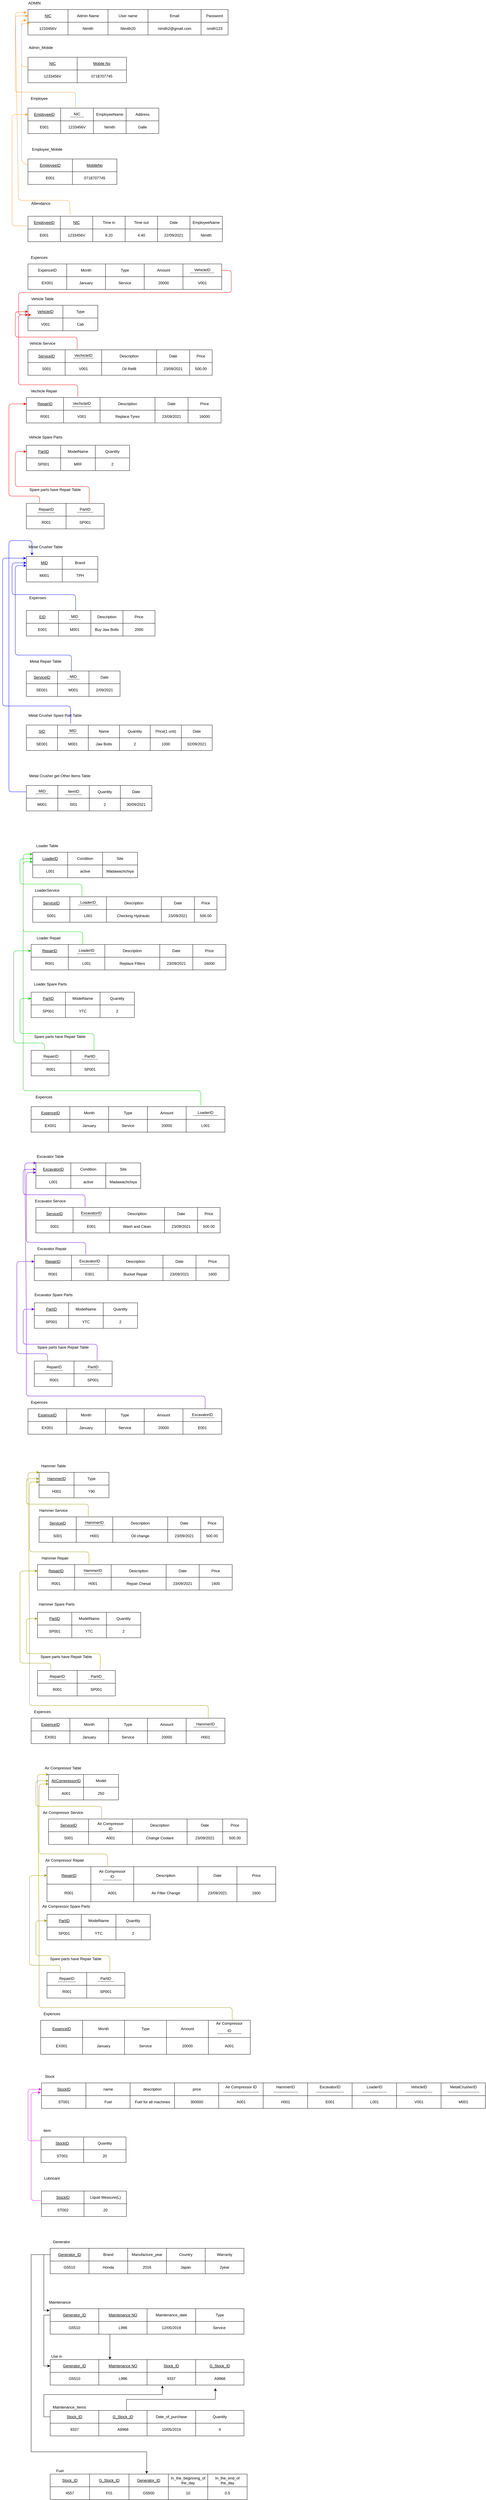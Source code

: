 <mxfile version="14.9.7" type="device"><diagram id="TFuG7XUK2rQq3EmvJeaU" name="Page-1"><mxGraphModel dx="1038" dy="1679" grid="1" gridSize="10" guides="1" tooltips="1" connect="1" arrows="1" fold="1" page="1" pageScale="1" pageWidth="850" pageHeight="1100" math="0" shadow="0"><root><mxCell id="0"/><mxCell id="1" parent="0"/><mxCell id="6gW3uQs-vUxyRmRhoSMP-1" value="Vehicle Table" style="text;html=1;align=center;verticalAlign=middle;resizable=0;points=[];autosize=1;strokeColor=none;" vertex="1" parent="1"><mxGeometry x="100" y="140" width="90" height="20" as="geometry"/></mxCell><mxCell id="6gW3uQs-vUxyRmRhoSMP-2" value="" style="shape=table;startSize=0;container=1;collapsible=0;childLayout=tableLayout;" vertex="1" parent="1"><mxGeometry x="100" y="170" width="220" height="80" as="geometry"/></mxCell><mxCell id="6gW3uQs-vUxyRmRhoSMP-3" value="" style="shape=partialRectangle;collapsible=0;dropTarget=0;pointerEvents=0;fillColor=none;top=0;left=0;bottom=0;right=0;points=[[0,0.5],[1,0.5]];portConstraint=eastwest;" vertex="1" parent="6gW3uQs-vUxyRmRhoSMP-2"><mxGeometry width="220" height="40" as="geometry"/></mxCell><mxCell id="6gW3uQs-vUxyRmRhoSMP-4" value="&lt;u&gt;VehicleID&lt;/u&gt;" style="shape=partialRectangle;html=1;whiteSpace=wrap;connectable=0;overflow=hidden;fillColor=none;top=0;left=0;bottom=0;right=0;pointerEvents=1;" vertex="1" parent="6gW3uQs-vUxyRmRhoSMP-3"><mxGeometry width="110" height="40" as="geometry"/></mxCell><mxCell id="6gW3uQs-vUxyRmRhoSMP-5" value="Type" style="shape=partialRectangle;html=1;whiteSpace=wrap;connectable=0;overflow=hidden;fillColor=none;top=0;left=0;bottom=0;right=0;pointerEvents=1;" vertex="1" parent="6gW3uQs-vUxyRmRhoSMP-3"><mxGeometry x="110" width="110" height="40" as="geometry"/></mxCell><mxCell id="6gW3uQs-vUxyRmRhoSMP-6" value="" style="shape=partialRectangle;collapsible=0;dropTarget=0;pointerEvents=0;fillColor=none;top=0;left=0;bottom=0;right=0;points=[[0,0.5],[1,0.5]];portConstraint=eastwest;" vertex="1" parent="6gW3uQs-vUxyRmRhoSMP-2"><mxGeometry y="40" width="220" height="40" as="geometry"/></mxCell><mxCell id="6gW3uQs-vUxyRmRhoSMP-7" value="V001" style="shape=partialRectangle;html=1;whiteSpace=wrap;connectable=0;overflow=hidden;fillColor=none;top=0;left=0;bottom=0;right=0;pointerEvents=1;" vertex="1" parent="6gW3uQs-vUxyRmRhoSMP-6"><mxGeometry width="110" height="40" as="geometry"/></mxCell><mxCell id="6gW3uQs-vUxyRmRhoSMP-8" value="Cab" style="shape=partialRectangle;html=1;whiteSpace=wrap;connectable=0;overflow=hidden;fillColor=none;top=0;left=0;bottom=0;right=0;pointerEvents=1;" vertex="1" parent="6gW3uQs-vUxyRmRhoSMP-6"><mxGeometry x="110" width="110" height="40" as="geometry"/></mxCell><mxCell id="6gW3uQs-vUxyRmRhoSMP-9" value="Vehicle Service" style="text;html=1;align=center;verticalAlign=middle;resizable=0;points=[];autosize=1;strokeColor=none;" vertex="1" parent="1"><mxGeometry x="95" y="280" width="100" height="20" as="geometry"/></mxCell><mxCell id="6gW3uQs-vUxyRmRhoSMP-10" value="" style="shape=table;startSize=0;container=1;collapsible=0;childLayout=tableLayout;" vertex="1" parent="1"><mxGeometry x="100" y="310" width="580" height="80" as="geometry"/></mxCell><mxCell id="6gW3uQs-vUxyRmRhoSMP-11" value="" style="shape=partialRectangle;collapsible=0;dropTarget=0;pointerEvents=0;fillColor=none;top=0;left=0;bottom=0;right=0;points=[[0,0.5],[1,0.5]];portConstraint=eastwest;" vertex="1" parent="6gW3uQs-vUxyRmRhoSMP-10"><mxGeometry width="580" height="40" as="geometry"/></mxCell><mxCell id="6gW3uQs-vUxyRmRhoSMP-12" value="&lt;u&gt;ServiceID&lt;/u&gt;" style="shape=partialRectangle;html=1;whiteSpace=wrap;connectable=0;overflow=hidden;fillColor=none;top=0;left=0;bottom=0;right=0;pointerEvents=1;" vertex="1" parent="6gW3uQs-vUxyRmRhoSMP-11"><mxGeometry width="117" height="40" as="geometry"/></mxCell><mxCell id="6gW3uQs-vUxyRmRhoSMP-13" value="&lt;p style=&quot;line-height: 60%&quot;&gt;VechicleID&lt;br&gt;----------------&lt;br&gt;&lt;/p&gt;" style="shape=partialRectangle;html=1;connectable=0;overflow=hidden;fillColor=none;top=0;left=0;bottom=0;right=0;pointerEvents=1;whiteSpace=wrap;" vertex="1" parent="6gW3uQs-vUxyRmRhoSMP-11"><mxGeometry x="117" width="115" height="40" as="geometry"/></mxCell><mxCell id="6gW3uQs-vUxyRmRhoSMP-14" value="Description" style="shape=partialRectangle;html=1;whiteSpace=wrap;connectable=0;overflow=hidden;fillColor=none;top=0;left=0;bottom=0;right=0;pointerEvents=1;" vertex="1" parent="6gW3uQs-vUxyRmRhoSMP-11"><mxGeometry x="232" width="173" height="40" as="geometry"/></mxCell><mxCell id="6gW3uQs-vUxyRmRhoSMP-15" value="Date" style="shape=partialRectangle;html=1;whiteSpace=wrap;connectable=0;overflow=hidden;fillColor=none;top=0;left=0;bottom=0;right=0;pointerEvents=1;" vertex="1" parent="6gW3uQs-vUxyRmRhoSMP-11"><mxGeometry x="405" width="104" height="40" as="geometry"/></mxCell><mxCell id="6gW3uQs-vUxyRmRhoSMP-16" value="Price" style="shape=partialRectangle;html=1;whiteSpace=wrap;connectable=0;overflow=hidden;fillColor=none;top=0;left=0;bottom=0;right=0;pointerEvents=1;" vertex="1" parent="6gW3uQs-vUxyRmRhoSMP-11"><mxGeometry x="509" width="71" height="40" as="geometry"/></mxCell><mxCell id="6gW3uQs-vUxyRmRhoSMP-17" value="" style="shape=partialRectangle;collapsible=0;dropTarget=0;pointerEvents=0;fillColor=none;top=0;left=0;bottom=0;right=0;points=[[0,0.5],[1,0.5]];portConstraint=eastwest;" vertex="1" parent="6gW3uQs-vUxyRmRhoSMP-10"><mxGeometry y="40" width="580" height="40" as="geometry"/></mxCell><mxCell id="6gW3uQs-vUxyRmRhoSMP-18" value="S001" style="shape=partialRectangle;html=1;whiteSpace=wrap;connectable=0;overflow=hidden;fillColor=none;top=0;left=0;bottom=0;right=0;pointerEvents=1;" vertex="1" parent="6gW3uQs-vUxyRmRhoSMP-17"><mxGeometry width="117" height="40" as="geometry"/></mxCell><mxCell id="6gW3uQs-vUxyRmRhoSMP-19" value="V001" style="shape=partialRectangle;html=1;whiteSpace=wrap;connectable=0;overflow=hidden;fillColor=none;top=0;left=0;bottom=0;right=0;pointerEvents=1;" vertex="1" parent="6gW3uQs-vUxyRmRhoSMP-17"><mxGeometry x="117" width="115" height="40" as="geometry"/></mxCell><mxCell id="6gW3uQs-vUxyRmRhoSMP-20" value="Oil Refill" style="shape=partialRectangle;html=1;whiteSpace=wrap;connectable=0;overflow=hidden;fillColor=none;top=0;left=0;bottom=0;right=0;pointerEvents=1;" vertex="1" parent="6gW3uQs-vUxyRmRhoSMP-17"><mxGeometry x="232" width="173" height="40" as="geometry"/></mxCell><mxCell id="6gW3uQs-vUxyRmRhoSMP-21" value="23/09/2021" style="shape=partialRectangle;html=1;whiteSpace=wrap;connectable=0;overflow=hidden;fillColor=none;top=0;left=0;bottom=0;right=0;pointerEvents=1;" vertex="1" parent="6gW3uQs-vUxyRmRhoSMP-17"><mxGeometry x="405" width="104" height="40" as="geometry"/></mxCell><mxCell id="6gW3uQs-vUxyRmRhoSMP-22" value="500.00" style="shape=partialRectangle;html=1;whiteSpace=wrap;connectable=0;overflow=hidden;fillColor=none;top=0;left=0;bottom=0;right=0;pointerEvents=1;" vertex="1" parent="6gW3uQs-vUxyRmRhoSMP-17"><mxGeometry x="509" width="71" height="40" as="geometry"/></mxCell><mxCell id="6gW3uQs-vUxyRmRhoSMP-23" value="Vechicle Repair" style="text;html=1;align=center;verticalAlign=middle;resizable=0;points=[];autosize=1;strokeColor=none;" vertex="1" parent="1"><mxGeometry x="100" y="430" width="100" height="20" as="geometry"/></mxCell><mxCell id="6gW3uQs-vUxyRmRhoSMP-24" value="" style="shape=table;startSize=0;container=1;collapsible=0;childLayout=tableLayout;" vertex="1" parent="1"><mxGeometry x="95" y="460" width="613" height="80" as="geometry"/></mxCell><mxCell id="6gW3uQs-vUxyRmRhoSMP-25" value="" style="shape=partialRectangle;collapsible=0;dropTarget=0;pointerEvents=0;fillColor=none;top=0;left=0;bottom=0;right=0;points=[[0,0.5],[1,0.5]];portConstraint=eastwest;" vertex="1" parent="6gW3uQs-vUxyRmRhoSMP-24"><mxGeometry width="613" height="40" as="geometry"/></mxCell><mxCell id="6gW3uQs-vUxyRmRhoSMP-26" value="&lt;u&gt;RepairID&lt;/u&gt;" style="shape=partialRectangle;html=1;whiteSpace=wrap;connectable=0;overflow=hidden;fillColor=none;top=0;left=0;bottom=0;right=0;pointerEvents=1;" vertex="1" parent="6gW3uQs-vUxyRmRhoSMP-25"><mxGeometry width="117" height="40" as="geometry"/></mxCell><mxCell id="6gW3uQs-vUxyRmRhoSMP-27" value="&lt;p style=&quot;line-height: 80%&quot;&gt;VechicleID&lt;br&gt;---------------&lt;br&gt;&lt;/p&gt;" style="shape=partialRectangle;html=1;whiteSpace=wrap;connectable=0;overflow=hidden;fillColor=none;top=0;left=0;bottom=0;right=0;pointerEvents=1;" vertex="1" parent="6gW3uQs-vUxyRmRhoSMP-25"><mxGeometry x="117" width="115" height="40" as="geometry"/></mxCell><mxCell id="6gW3uQs-vUxyRmRhoSMP-28" value="Description" style="shape=partialRectangle;html=1;whiteSpace=wrap;connectable=0;overflow=hidden;fillColor=none;top=0;left=0;bottom=0;right=0;pointerEvents=1;" vertex="1" parent="6gW3uQs-vUxyRmRhoSMP-25"><mxGeometry x="232" width="173" height="40" as="geometry"/></mxCell><mxCell id="6gW3uQs-vUxyRmRhoSMP-29" value="Date" style="shape=partialRectangle;html=1;whiteSpace=wrap;connectable=0;overflow=hidden;fillColor=none;top=0;left=0;bottom=0;right=0;pointerEvents=1;" vertex="1" parent="6gW3uQs-vUxyRmRhoSMP-25"><mxGeometry x="405" width="104" height="40" as="geometry"/></mxCell><mxCell id="6gW3uQs-vUxyRmRhoSMP-30" value="Price" style="shape=partialRectangle;html=1;whiteSpace=wrap;connectable=0;overflow=hidden;fillColor=none;top=0;left=0;bottom=0;right=0;pointerEvents=1;" vertex="1" parent="6gW3uQs-vUxyRmRhoSMP-25"><mxGeometry x="509" width="104" height="40" as="geometry"/></mxCell><mxCell id="6gW3uQs-vUxyRmRhoSMP-31" value="" style="shape=partialRectangle;collapsible=0;dropTarget=0;pointerEvents=0;fillColor=none;top=0;left=0;bottom=0;right=0;points=[[0,0.5],[1,0.5]];portConstraint=eastwest;" vertex="1" parent="6gW3uQs-vUxyRmRhoSMP-24"><mxGeometry y="40" width="613" height="40" as="geometry"/></mxCell><mxCell id="6gW3uQs-vUxyRmRhoSMP-32" value="R001" style="shape=partialRectangle;html=1;whiteSpace=wrap;connectable=0;overflow=hidden;fillColor=none;top=0;left=0;bottom=0;right=0;pointerEvents=1;" vertex="1" parent="6gW3uQs-vUxyRmRhoSMP-31"><mxGeometry width="117" height="40" as="geometry"/></mxCell><mxCell id="6gW3uQs-vUxyRmRhoSMP-33" value="V001" style="shape=partialRectangle;html=1;whiteSpace=wrap;connectable=0;overflow=hidden;fillColor=none;top=0;left=0;bottom=0;right=0;pointerEvents=1;" vertex="1" parent="6gW3uQs-vUxyRmRhoSMP-31"><mxGeometry x="117" width="115" height="40" as="geometry"/></mxCell><mxCell id="6gW3uQs-vUxyRmRhoSMP-34" value="Replace Tyres" style="shape=partialRectangle;html=1;whiteSpace=wrap;connectable=0;overflow=hidden;fillColor=none;top=0;left=0;bottom=0;right=0;pointerEvents=1;" vertex="1" parent="6gW3uQs-vUxyRmRhoSMP-31"><mxGeometry x="232" width="173" height="40" as="geometry"/></mxCell><mxCell id="6gW3uQs-vUxyRmRhoSMP-35" value="23/09/2021" style="shape=partialRectangle;html=1;whiteSpace=wrap;connectable=0;overflow=hidden;fillColor=none;top=0;left=0;bottom=0;right=0;pointerEvents=1;" vertex="1" parent="6gW3uQs-vUxyRmRhoSMP-31"><mxGeometry x="405" width="104" height="40" as="geometry"/></mxCell><mxCell id="6gW3uQs-vUxyRmRhoSMP-36" value="16000" style="shape=partialRectangle;html=1;whiteSpace=wrap;connectable=0;overflow=hidden;fillColor=none;top=0;left=0;bottom=0;right=0;pointerEvents=1;" vertex="1" parent="6gW3uQs-vUxyRmRhoSMP-31"><mxGeometry x="509" width="104" height="40" as="geometry"/></mxCell><mxCell id="6gW3uQs-vUxyRmRhoSMP-37" value="Vehicle Spare Parts" style="text;html=1;align=center;verticalAlign=middle;resizable=0;points=[];autosize=1;strokeColor=none;" vertex="1" parent="1"><mxGeometry x="95" y="575" width="120" height="20" as="geometry"/></mxCell><mxCell id="6gW3uQs-vUxyRmRhoSMP-38" value="" style="shape=table;startSize=0;container=1;collapsible=0;childLayout=tableLayout;" vertex="1" parent="1"><mxGeometry x="95" y="610" width="325" height="80" as="geometry"/></mxCell><mxCell id="6gW3uQs-vUxyRmRhoSMP-39" value="" style="shape=partialRectangle;collapsible=0;dropTarget=0;pointerEvents=0;fillColor=none;top=0;left=0;bottom=0;right=0;points=[[0,0.5],[1,0.5]];portConstraint=eastwest;" vertex="1" parent="6gW3uQs-vUxyRmRhoSMP-38"><mxGeometry width="325" height="40" as="geometry"/></mxCell><mxCell id="6gW3uQs-vUxyRmRhoSMP-40" value="&lt;u&gt;PartID&lt;/u&gt;" style="shape=partialRectangle;html=1;whiteSpace=wrap;connectable=0;overflow=hidden;fillColor=none;top=0;left=0;bottom=0;right=0;pointerEvents=1;" vertex="1" parent="6gW3uQs-vUxyRmRhoSMP-39"><mxGeometry width="108" height="40" as="geometry"/></mxCell><mxCell id="6gW3uQs-vUxyRmRhoSMP-41" value="ModelName" style="shape=partialRectangle;html=1;whiteSpace=wrap;connectable=0;overflow=hidden;fillColor=none;top=0;left=0;bottom=0;right=0;pointerEvents=1;" vertex="1" parent="6gW3uQs-vUxyRmRhoSMP-39"><mxGeometry x="108" width="109" height="40" as="geometry"/></mxCell><mxCell id="6gW3uQs-vUxyRmRhoSMP-42" value="Quantity" style="shape=partialRectangle;html=1;whiteSpace=wrap;connectable=0;overflow=hidden;fillColor=none;top=0;left=0;bottom=0;right=0;pointerEvents=1;" vertex="1" parent="6gW3uQs-vUxyRmRhoSMP-39"><mxGeometry x="217" width="108" height="40" as="geometry"/></mxCell><mxCell id="6gW3uQs-vUxyRmRhoSMP-43" value="" style="shape=partialRectangle;collapsible=0;dropTarget=0;pointerEvents=0;fillColor=none;top=0;left=0;bottom=0;right=0;points=[[0,0.5],[1,0.5]];portConstraint=eastwest;" vertex="1" parent="6gW3uQs-vUxyRmRhoSMP-38"><mxGeometry y="40" width="325" height="40" as="geometry"/></mxCell><mxCell id="6gW3uQs-vUxyRmRhoSMP-44" value="SP001" style="shape=partialRectangle;html=1;whiteSpace=wrap;connectable=0;overflow=hidden;fillColor=none;top=0;left=0;bottom=0;right=0;pointerEvents=1;" vertex="1" parent="6gW3uQs-vUxyRmRhoSMP-43"><mxGeometry width="108" height="40" as="geometry"/></mxCell><mxCell id="6gW3uQs-vUxyRmRhoSMP-45" value="MRF" style="shape=partialRectangle;html=1;whiteSpace=wrap;connectable=0;overflow=hidden;fillColor=none;top=0;left=0;bottom=0;right=0;pointerEvents=1;" vertex="1" parent="6gW3uQs-vUxyRmRhoSMP-43"><mxGeometry x="108" width="109" height="40" as="geometry"/></mxCell><mxCell id="6gW3uQs-vUxyRmRhoSMP-46" value="2" style="shape=partialRectangle;html=1;whiteSpace=wrap;connectable=0;overflow=hidden;fillColor=none;top=0;left=0;bottom=0;right=0;pointerEvents=1;" vertex="1" parent="6gW3uQs-vUxyRmRhoSMP-43"><mxGeometry x="217" width="108" height="40" as="geometry"/></mxCell><mxCell id="6gW3uQs-vUxyRmRhoSMP-47" value="Spare parts have Repair Table" style="text;html=1;align=center;verticalAlign=middle;resizable=0;points=[];autosize=1;strokeColor=none;" vertex="1" parent="1"><mxGeometry x="95" y="740" width="180" height="20" as="geometry"/></mxCell><mxCell id="6gW3uQs-vUxyRmRhoSMP-48" value="" style="shape=table;startSize=0;container=1;collapsible=0;childLayout=tableLayout;" vertex="1" parent="1"><mxGeometry x="95" y="793" width="245" height="80" as="geometry"/></mxCell><mxCell id="6gW3uQs-vUxyRmRhoSMP-49" value="" style="shape=partialRectangle;collapsible=0;dropTarget=0;pointerEvents=0;fillColor=none;top=0;left=0;bottom=0;right=0;points=[[0,0.5],[1,0.5]];portConstraint=eastwest;" vertex="1" parent="6gW3uQs-vUxyRmRhoSMP-48"><mxGeometry width="245" height="40" as="geometry"/></mxCell><mxCell id="6gW3uQs-vUxyRmRhoSMP-50" value="&lt;p style=&quot;line-height: 80%&quot;&gt;RepairID&lt;br&gt;--------------&lt;br&gt;&lt;/p&gt;" style="shape=partialRectangle;html=1;whiteSpace=wrap;connectable=0;overflow=hidden;fillColor=none;top=0;left=0;bottom=0;right=0;pointerEvents=1;dashed=1;" vertex="1" parent="6gW3uQs-vUxyRmRhoSMP-49"><mxGeometry width="125" height="40" as="geometry"/></mxCell><mxCell id="6gW3uQs-vUxyRmRhoSMP-51" value="&lt;p style=&quot;line-height: 70%&quot;&gt;PartID&lt;br&gt;-------------&lt;br&gt;&lt;/p&gt;" style="shape=partialRectangle;html=1;whiteSpace=wrap;connectable=0;overflow=hidden;fillColor=none;top=0;left=0;bottom=0;right=0;pointerEvents=1;" vertex="1" parent="6gW3uQs-vUxyRmRhoSMP-49"><mxGeometry x="125" width="120" height="40" as="geometry"/></mxCell><mxCell id="6gW3uQs-vUxyRmRhoSMP-52" value="" style="shape=partialRectangle;collapsible=0;dropTarget=0;pointerEvents=0;fillColor=none;top=0;left=0;bottom=0;right=0;points=[[0,0.5],[1,0.5]];portConstraint=eastwest;" vertex="1" parent="6gW3uQs-vUxyRmRhoSMP-48"><mxGeometry y="40" width="245" height="40" as="geometry"/></mxCell><mxCell id="6gW3uQs-vUxyRmRhoSMP-53" value="R001" style="shape=partialRectangle;html=1;whiteSpace=wrap;connectable=0;overflow=hidden;fillColor=none;top=0;left=0;bottom=0;right=0;pointerEvents=1;" vertex="1" parent="6gW3uQs-vUxyRmRhoSMP-52"><mxGeometry width="125" height="40" as="geometry"/></mxCell><mxCell id="6gW3uQs-vUxyRmRhoSMP-54" value="SP001" style="shape=partialRectangle;html=1;whiteSpace=wrap;connectable=0;overflow=hidden;fillColor=none;top=0;left=0;bottom=0;right=0;pointerEvents=1;" vertex="1" parent="6gW3uQs-vUxyRmRhoSMP-52"><mxGeometry x="125" width="120" height="40" as="geometry"/></mxCell><mxCell id="6gW3uQs-vUxyRmRhoSMP-55" value="" style="endArrow=classic;html=1;entryX=0;entryY=0.5;entryDx=0;entryDy=0;exitX=0.267;exitY=-0.055;exitDx=0;exitDy=0;exitPerimeter=0;fillColor=#ffff88;strokeColor=#FF0000;" edge="1" parent="1" source="6gW3uQs-vUxyRmRhoSMP-11" target="6gW3uQs-vUxyRmRhoSMP-3"><mxGeometry width="50" height="50" relative="1" as="geometry"><mxPoint x="10" y="370" as="sourcePoint"/><mxPoint x="60" y="320" as="targetPoint"/><Array as="points"><mxPoint x="255" y="270"/><mxPoint x="60" y="270"/><mxPoint x="60" y="190"/></Array></mxGeometry></mxCell><mxCell id="6gW3uQs-vUxyRmRhoSMP-56" value="" style="endArrow=classic;html=1;exitX=0.264;exitY=-0.065;exitDx=0;exitDy=0;exitPerimeter=0;fillColor=#ffff88;strokeColor=#FF0000;" edge="1" parent="1" source="6gW3uQs-vUxyRmRhoSMP-25"><mxGeometry width="50" height="50" relative="1" as="geometry"><mxPoint x="264.86" y="317.8" as="sourcePoint"/><mxPoint x="100" y="200" as="targetPoint"/><Array as="points"><mxPoint x="257" y="420"/><mxPoint x="70" y="420"/><mxPoint x="70" y="280"/><mxPoint x="70" y="200"/></Array></mxGeometry></mxCell><mxCell id="6gW3uQs-vUxyRmRhoSMP-57" value="" style="endArrow=classic;html=1;strokeColor=#FF0000;entryX=0;entryY=0.5;entryDx=0;entryDy=0;exitX=0.17;exitY=-0.045;exitDx=0;exitDy=0;exitPerimeter=0;" edge="1" parent="1" source="6gW3uQs-vUxyRmRhoSMP-49" target="6gW3uQs-vUxyRmRhoSMP-25"><mxGeometry width="50" height="50" relative="1" as="geometry"><mxPoint x="10" y="610" as="sourcePoint"/><mxPoint x="60" y="560" as="targetPoint"/><Array as="points"><mxPoint x="137" y="770"/><mxPoint x="40" y="770"/><mxPoint x="40" y="480"/></Array></mxGeometry></mxCell><mxCell id="6gW3uQs-vUxyRmRhoSMP-58" value="" style="endArrow=classic;html=1;strokeColor=#FF0000;entryX=0;entryY=0.5;entryDx=0;entryDy=0;exitX=0.807;exitY=-0.05;exitDx=0;exitDy=0;exitPerimeter=0;" edge="1" parent="1" source="6gW3uQs-vUxyRmRhoSMP-49" target="6gW3uQs-vUxyRmRhoSMP-39"><mxGeometry width="50" height="50" relative="1" as="geometry"><mxPoint x="-20" y="750" as="sourcePoint"/><mxPoint x="30" y="700" as="targetPoint"/><Array as="points"><mxPoint x="293" y="740"/><mxPoint x="60" y="740"/><mxPoint x="60" y="630"/></Array></mxGeometry></mxCell><mxCell id="6gW3uQs-vUxyRmRhoSMP-59" value="Metal Crusher Table" style="text;html=1;align=center;verticalAlign=middle;resizable=0;points=[];autosize=1;strokeColor=none;" vertex="1" parent="1"><mxGeometry x="95" y="920" width="120" height="20" as="geometry"/></mxCell><mxCell id="6gW3uQs-vUxyRmRhoSMP-60" value="" style="shape=table;startSize=0;container=1;collapsible=0;childLayout=tableLayout;" vertex="1" parent="1"><mxGeometry x="95" y="960" width="225" height="80" as="geometry"/></mxCell><mxCell id="6gW3uQs-vUxyRmRhoSMP-61" value="" style="shape=partialRectangle;collapsible=0;dropTarget=0;pointerEvents=0;fillColor=none;top=0;left=0;bottom=0;right=0;points=[[0,0.5],[1,0.5]];portConstraint=eastwest;" vertex="1" parent="6gW3uQs-vUxyRmRhoSMP-60"><mxGeometry width="225" height="40" as="geometry"/></mxCell><mxCell id="6gW3uQs-vUxyRmRhoSMP-62" value="&lt;u&gt;MID&lt;/u&gt;" style="shape=partialRectangle;html=1;whiteSpace=wrap;connectable=0;overflow=hidden;fillColor=none;top=0;left=0;bottom=0;right=0;pointerEvents=1;" vertex="1" parent="6gW3uQs-vUxyRmRhoSMP-61"><mxGeometry width="113" height="40" as="geometry"/></mxCell><mxCell id="6gW3uQs-vUxyRmRhoSMP-63" value="Brand" style="shape=partialRectangle;html=1;whiteSpace=wrap;connectable=0;overflow=hidden;fillColor=none;top=0;left=0;bottom=0;right=0;pointerEvents=1;" vertex="1" parent="6gW3uQs-vUxyRmRhoSMP-61"><mxGeometry x="113" width="112" height="40" as="geometry"/></mxCell><mxCell id="6gW3uQs-vUxyRmRhoSMP-64" value="" style="shape=partialRectangle;collapsible=0;dropTarget=0;pointerEvents=0;fillColor=none;top=0;left=0;bottom=0;right=0;points=[[0,0.5],[1,0.5]];portConstraint=eastwest;" vertex="1" parent="6gW3uQs-vUxyRmRhoSMP-60"><mxGeometry y="40" width="225" height="40" as="geometry"/></mxCell><mxCell id="6gW3uQs-vUxyRmRhoSMP-65" value="M001" style="shape=partialRectangle;html=1;whiteSpace=wrap;connectable=0;overflow=hidden;fillColor=none;top=0;left=0;bottom=0;right=0;pointerEvents=1;" vertex="1" parent="6gW3uQs-vUxyRmRhoSMP-64"><mxGeometry width="113" height="40" as="geometry"/></mxCell><mxCell id="6gW3uQs-vUxyRmRhoSMP-66" value="TPH" style="shape=partialRectangle;html=1;whiteSpace=wrap;connectable=0;overflow=hidden;fillColor=none;top=0;left=0;bottom=0;right=0;pointerEvents=1;" vertex="1" parent="6gW3uQs-vUxyRmRhoSMP-64"><mxGeometry x="113" width="112" height="40" as="geometry"/></mxCell><mxCell id="6gW3uQs-vUxyRmRhoSMP-67" value="Expenses" style="text;html=1;align=center;verticalAlign=middle;resizable=0;points=[];autosize=1;strokeColor=none;" vertex="1" parent="1"><mxGeometry x="95" y="1080" width="70" height="20" as="geometry"/></mxCell><mxCell id="6gW3uQs-vUxyRmRhoSMP-68" value="" style="shape=table;startSize=0;container=1;collapsible=0;childLayout=tableLayout;" vertex="1" parent="1"><mxGeometry x="95" y="1130" width="405" height="80" as="geometry"/></mxCell><mxCell id="6gW3uQs-vUxyRmRhoSMP-69" value="" style="shape=partialRectangle;collapsible=0;dropTarget=0;pointerEvents=0;fillColor=none;top=0;left=0;bottom=0;right=0;points=[[0,0.5],[1,0.5]];portConstraint=eastwest;" vertex="1" parent="6gW3uQs-vUxyRmRhoSMP-68"><mxGeometry width="405" height="40" as="geometry"/></mxCell><mxCell id="6gW3uQs-vUxyRmRhoSMP-70" value="&lt;u&gt;EID&lt;/u&gt;" style="shape=partialRectangle;html=1;whiteSpace=wrap;connectable=0;overflow=hidden;fillColor=none;top=0;left=0;bottom=0;right=0;pointerEvents=1;" vertex="1" parent="6gW3uQs-vUxyRmRhoSMP-69"><mxGeometry width="101" height="40" as="geometry"/></mxCell><mxCell id="6gW3uQs-vUxyRmRhoSMP-71" value="&lt;p style=&quot;line-height: 70%&quot;&gt;MID&lt;br&gt;---------&lt;br&gt;&lt;/p&gt;" style="shape=partialRectangle;html=1;whiteSpace=wrap;connectable=0;overflow=hidden;fillColor=none;top=0;left=0;bottom=0;right=0;pointerEvents=1;" vertex="1" parent="6gW3uQs-vUxyRmRhoSMP-69"><mxGeometry x="101" width="102" height="40" as="geometry"/></mxCell><mxCell id="6gW3uQs-vUxyRmRhoSMP-72" value="Description" style="shape=partialRectangle;html=1;whiteSpace=wrap;connectable=0;overflow=hidden;fillColor=none;top=0;left=0;bottom=0;right=0;pointerEvents=1;" vertex="1" parent="6gW3uQs-vUxyRmRhoSMP-69"><mxGeometry x="203" width="101" height="40" as="geometry"/></mxCell><mxCell id="6gW3uQs-vUxyRmRhoSMP-73" value="Price" style="shape=partialRectangle;html=1;whiteSpace=wrap;connectable=0;overflow=hidden;fillColor=none;top=0;left=0;bottom=0;right=0;pointerEvents=1;" vertex="1" parent="6gW3uQs-vUxyRmRhoSMP-69"><mxGeometry x="304" width="101" height="40" as="geometry"/></mxCell><mxCell id="6gW3uQs-vUxyRmRhoSMP-74" value="" style="shape=partialRectangle;collapsible=0;dropTarget=0;pointerEvents=0;fillColor=none;top=0;left=0;bottom=0;right=0;points=[[0,0.5],[1,0.5]];portConstraint=eastwest;" vertex="1" parent="6gW3uQs-vUxyRmRhoSMP-68"><mxGeometry y="40" width="405" height="40" as="geometry"/></mxCell><mxCell id="6gW3uQs-vUxyRmRhoSMP-75" value="E001" style="shape=partialRectangle;html=1;whiteSpace=wrap;connectable=0;overflow=hidden;fillColor=none;top=0;left=0;bottom=0;right=0;pointerEvents=1;" vertex="1" parent="6gW3uQs-vUxyRmRhoSMP-74"><mxGeometry width="101" height="40" as="geometry"/></mxCell><mxCell id="6gW3uQs-vUxyRmRhoSMP-76" value="M001" style="shape=partialRectangle;html=1;whiteSpace=wrap;connectable=0;overflow=hidden;fillColor=none;top=0;left=0;bottom=0;right=0;pointerEvents=1;" vertex="1" parent="6gW3uQs-vUxyRmRhoSMP-74"><mxGeometry x="101" width="102" height="40" as="geometry"/></mxCell><mxCell id="6gW3uQs-vUxyRmRhoSMP-77" value="Buy Jaw Bolts" style="shape=partialRectangle;html=1;whiteSpace=wrap;connectable=0;overflow=hidden;fillColor=none;top=0;left=0;bottom=0;right=0;pointerEvents=1;" vertex="1" parent="6gW3uQs-vUxyRmRhoSMP-74"><mxGeometry x="203" width="101" height="40" as="geometry"/></mxCell><mxCell id="6gW3uQs-vUxyRmRhoSMP-78" value="2000" style="shape=partialRectangle;html=1;whiteSpace=wrap;connectable=0;overflow=hidden;fillColor=none;top=0;left=0;bottom=0;right=0;pointerEvents=1;" vertex="1" parent="6gW3uQs-vUxyRmRhoSMP-74"><mxGeometry x="304" width="101" height="40" as="geometry"/></mxCell><mxCell id="6gW3uQs-vUxyRmRhoSMP-79" value="Metal Repair Table" style="text;html=1;align=center;verticalAlign=middle;resizable=0;points=[];autosize=1;strokeColor=none;" vertex="1" parent="1"><mxGeometry x="95" y="1280" width="120" height="20" as="geometry"/></mxCell><mxCell id="6gW3uQs-vUxyRmRhoSMP-80" value="" style="shape=table;startSize=0;container=1;collapsible=0;childLayout=tableLayout;" vertex="1" parent="1"><mxGeometry x="95" y="1320" width="295" height="80" as="geometry"/></mxCell><mxCell id="6gW3uQs-vUxyRmRhoSMP-81" value="" style="shape=partialRectangle;collapsible=0;dropTarget=0;pointerEvents=0;fillColor=none;top=0;left=0;bottom=0;right=0;points=[[0,0.5],[1,0.5]];portConstraint=eastwest;" vertex="1" parent="6gW3uQs-vUxyRmRhoSMP-80"><mxGeometry width="295" height="40" as="geometry"/></mxCell><mxCell id="6gW3uQs-vUxyRmRhoSMP-82" value="&lt;u&gt;ServiceID&lt;/u&gt;" style="shape=partialRectangle;html=1;whiteSpace=wrap;connectable=0;overflow=hidden;fillColor=none;top=0;left=0;bottom=0;right=0;pointerEvents=1;" vertex="1" parent="6gW3uQs-vUxyRmRhoSMP-81"><mxGeometry width="98" height="40" as="geometry"/></mxCell><mxCell id="6gW3uQs-vUxyRmRhoSMP-83" value="&lt;p style=&quot;line-height: 60%&quot;&gt;MID&lt;br&gt;----------&lt;br&gt;&lt;/p&gt;" style="shape=partialRectangle;html=1;whiteSpace=wrap;connectable=0;overflow=hidden;fillColor=none;top=0;left=0;bottom=0;right=0;pointerEvents=1;" vertex="1" parent="6gW3uQs-vUxyRmRhoSMP-81"><mxGeometry x="98" width="99" height="40" as="geometry"/></mxCell><mxCell id="6gW3uQs-vUxyRmRhoSMP-84" value="Date" style="shape=partialRectangle;html=1;whiteSpace=wrap;connectable=0;overflow=hidden;fillColor=none;top=0;left=0;bottom=0;right=0;pointerEvents=1;" vertex="1" parent="6gW3uQs-vUxyRmRhoSMP-81"><mxGeometry x="197" width="98" height="40" as="geometry"/></mxCell><mxCell id="6gW3uQs-vUxyRmRhoSMP-85" value="" style="shape=partialRectangle;collapsible=0;dropTarget=0;pointerEvents=0;fillColor=none;top=0;left=0;bottom=0;right=0;points=[[0,0.5],[1,0.5]];portConstraint=eastwest;" vertex="1" parent="6gW3uQs-vUxyRmRhoSMP-80"><mxGeometry y="40" width="295" height="40" as="geometry"/></mxCell><mxCell id="6gW3uQs-vUxyRmRhoSMP-86" value="SE001" style="shape=partialRectangle;html=1;whiteSpace=wrap;connectable=0;overflow=hidden;fillColor=none;top=0;left=0;bottom=0;right=0;pointerEvents=1;" vertex="1" parent="6gW3uQs-vUxyRmRhoSMP-85"><mxGeometry width="98" height="40" as="geometry"/></mxCell><mxCell id="6gW3uQs-vUxyRmRhoSMP-87" value="M001" style="shape=partialRectangle;html=1;whiteSpace=wrap;connectable=0;overflow=hidden;fillColor=none;top=0;left=0;bottom=0;right=0;pointerEvents=1;" vertex="1" parent="6gW3uQs-vUxyRmRhoSMP-85"><mxGeometry x="98" width="99" height="40" as="geometry"/></mxCell><mxCell id="6gW3uQs-vUxyRmRhoSMP-88" value="2/09/2021" style="shape=partialRectangle;html=1;whiteSpace=wrap;connectable=0;overflow=hidden;fillColor=none;top=0;left=0;bottom=0;right=0;pointerEvents=1;" vertex="1" parent="6gW3uQs-vUxyRmRhoSMP-85"><mxGeometry x="197" width="98" height="40" as="geometry"/></mxCell><mxCell id="6gW3uQs-vUxyRmRhoSMP-89" value="Metal Crusher Spare Part Table" style="text;html=1;align=center;verticalAlign=middle;resizable=0;points=[];autosize=1;strokeColor=none;" vertex="1" parent="1"><mxGeometry x="95" y="1450" width="180" height="20" as="geometry"/></mxCell><mxCell id="6gW3uQs-vUxyRmRhoSMP-90" value="" style="shape=table;startSize=0;container=1;collapsible=0;childLayout=tableLayout;" vertex="1" parent="1"><mxGeometry x="95" y="1490" width="585" height="80" as="geometry"/></mxCell><mxCell id="6gW3uQs-vUxyRmRhoSMP-91" value="" style="shape=partialRectangle;collapsible=0;dropTarget=0;pointerEvents=0;fillColor=none;top=0;left=0;bottom=0;right=0;points=[[0,0.5],[1,0.5]];portConstraint=eastwest;" vertex="1" parent="6gW3uQs-vUxyRmRhoSMP-90"><mxGeometry width="585" height="40" as="geometry"/></mxCell><mxCell id="6gW3uQs-vUxyRmRhoSMP-92" value="&lt;u&gt;SID&lt;/u&gt;" style="shape=partialRectangle;html=1;whiteSpace=wrap;connectable=0;overflow=hidden;fillColor=none;top=0;left=0;bottom=0;right=0;pointerEvents=1;" vertex="1" parent="6gW3uQs-vUxyRmRhoSMP-91"><mxGeometry width="98" height="40" as="geometry"/></mxCell><mxCell id="6gW3uQs-vUxyRmRhoSMP-93" value="&lt;p style=&quot;line-height: 60%&quot;&gt;MID&lt;br&gt;--------&lt;br&gt;&lt;/p&gt;" style="shape=partialRectangle;html=1;whiteSpace=wrap;connectable=0;overflow=hidden;fillColor=none;top=0;left=0;bottom=0;right=0;pointerEvents=1;" vertex="1" parent="6gW3uQs-vUxyRmRhoSMP-91"><mxGeometry x="98" width="97" height="40" as="geometry"/></mxCell><mxCell id="6gW3uQs-vUxyRmRhoSMP-94" value="Name" style="shape=partialRectangle;html=1;whiteSpace=wrap;connectable=0;overflow=hidden;fillColor=none;top=0;left=0;bottom=0;right=0;pointerEvents=1;" vertex="1" parent="6gW3uQs-vUxyRmRhoSMP-91"><mxGeometry x="195" width="98" height="40" as="geometry"/></mxCell><mxCell id="6gW3uQs-vUxyRmRhoSMP-95" value="Quantity" style="shape=partialRectangle;html=1;whiteSpace=wrap;connectable=0;overflow=hidden;fillColor=none;top=0;left=0;bottom=0;right=0;pointerEvents=1;" vertex="1" parent="6gW3uQs-vUxyRmRhoSMP-91"><mxGeometry x="293" width="97" height="40" as="geometry"/></mxCell><mxCell id="6gW3uQs-vUxyRmRhoSMP-96" value="Price(1 unit)" style="shape=partialRectangle;html=1;whiteSpace=wrap;connectable=0;overflow=hidden;fillColor=none;top=0;left=0;bottom=0;right=0;pointerEvents=1;" vertex="1" parent="6gW3uQs-vUxyRmRhoSMP-91"><mxGeometry x="390" width="98" height="40" as="geometry"/></mxCell><mxCell id="6gW3uQs-vUxyRmRhoSMP-97" value="Date" style="shape=partialRectangle;html=1;whiteSpace=wrap;connectable=0;overflow=hidden;fillColor=none;top=0;left=0;bottom=0;right=0;pointerEvents=1;" vertex="1" parent="6gW3uQs-vUxyRmRhoSMP-91"><mxGeometry x="488" width="97" height="40" as="geometry"/></mxCell><mxCell id="6gW3uQs-vUxyRmRhoSMP-98" value="" style="shape=partialRectangle;collapsible=0;dropTarget=0;pointerEvents=0;fillColor=none;top=0;left=0;bottom=0;right=0;points=[[0,0.5],[1,0.5]];portConstraint=eastwest;" vertex="1" parent="6gW3uQs-vUxyRmRhoSMP-90"><mxGeometry y="40" width="585" height="40" as="geometry"/></mxCell><mxCell id="6gW3uQs-vUxyRmRhoSMP-99" value="SE001" style="shape=partialRectangle;html=1;whiteSpace=wrap;connectable=0;overflow=hidden;fillColor=none;top=0;left=0;bottom=0;right=0;pointerEvents=1;" vertex="1" parent="6gW3uQs-vUxyRmRhoSMP-98"><mxGeometry width="98" height="40" as="geometry"/></mxCell><mxCell id="6gW3uQs-vUxyRmRhoSMP-100" value="M001" style="shape=partialRectangle;html=1;whiteSpace=wrap;connectable=0;overflow=hidden;fillColor=none;top=0;left=0;bottom=0;right=0;pointerEvents=1;" vertex="1" parent="6gW3uQs-vUxyRmRhoSMP-98"><mxGeometry x="98" width="97" height="40" as="geometry"/></mxCell><mxCell id="6gW3uQs-vUxyRmRhoSMP-101" value="Jaw Bolts" style="shape=partialRectangle;html=1;whiteSpace=wrap;connectable=0;overflow=hidden;fillColor=none;top=0;left=0;bottom=0;right=0;pointerEvents=1;" vertex="1" parent="6gW3uQs-vUxyRmRhoSMP-98"><mxGeometry x="195" width="98" height="40" as="geometry"/></mxCell><mxCell id="6gW3uQs-vUxyRmRhoSMP-102" value="2" style="shape=partialRectangle;html=1;whiteSpace=wrap;connectable=0;overflow=hidden;fillColor=none;top=0;left=0;bottom=0;right=0;pointerEvents=1;" vertex="1" parent="6gW3uQs-vUxyRmRhoSMP-98"><mxGeometry x="293" width="97" height="40" as="geometry"/></mxCell><mxCell id="6gW3uQs-vUxyRmRhoSMP-103" value="1000" style="shape=partialRectangle;html=1;whiteSpace=wrap;connectable=0;overflow=hidden;fillColor=none;top=0;left=0;bottom=0;right=0;pointerEvents=1;" vertex="1" parent="6gW3uQs-vUxyRmRhoSMP-98"><mxGeometry x="390" width="98" height="40" as="geometry"/></mxCell><mxCell id="6gW3uQs-vUxyRmRhoSMP-104" value="02/09/2021" style="shape=partialRectangle;html=1;whiteSpace=wrap;connectable=0;overflow=hidden;fillColor=none;top=0;left=0;bottom=0;right=0;pointerEvents=1;" vertex="1" parent="6gW3uQs-vUxyRmRhoSMP-98"><mxGeometry x="488" width="97" height="40" as="geometry"/></mxCell><mxCell id="6gW3uQs-vUxyRmRhoSMP-105" value="Metal Crusher get Other Items Table" style="text;html=1;align=center;verticalAlign=middle;resizable=0;points=[];autosize=1;strokeColor=none;" vertex="1" parent="1"><mxGeometry x="95" y="1640" width="210" height="20" as="geometry"/></mxCell><mxCell id="6gW3uQs-vUxyRmRhoSMP-106" value="" style="shape=table;startSize=0;container=1;collapsible=0;childLayout=tableLayout;" vertex="1" parent="1"><mxGeometry x="95" y="1680" width="395" height="80" as="geometry"/></mxCell><mxCell id="6gW3uQs-vUxyRmRhoSMP-107" value="" style="shape=partialRectangle;collapsible=0;dropTarget=0;pointerEvents=0;fillColor=none;top=0;left=0;bottom=0;right=0;points=[[0,0.5],[1,0.5]];portConstraint=eastwest;" vertex="1" parent="6gW3uQs-vUxyRmRhoSMP-106"><mxGeometry width="395" height="40" as="geometry"/></mxCell><mxCell id="6gW3uQs-vUxyRmRhoSMP-108" value="&lt;p style=&quot;line-height: 60%&quot;&gt;MID&lt;br&gt;----------&lt;br&gt;&lt;/p&gt;" style="shape=partialRectangle;html=1;whiteSpace=wrap;connectable=0;overflow=hidden;fillColor=none;top=0;left=0;bottom=0;right=0;pointerEvents=1;" vertex="1" parent="6gW3uQs-vUxyRmRhoSMP-107"><mxGeometry width="99" height="40" as="geometry"/></mxCell><mxCell id="6gW3uQs-vUxyRmRhoSMP-109" value="&lt;p style=&quot;line-height: 80%&quot;&gt;ItemID&lt;br&gt;-------------&lt;br&gt;&lt;/p&gt;" style="shape=partialRectangle;html=1;whiteSpace=wrap;connectable=0;overflow=hidden;fillColor=none;top=0;left=0;bottom=0;right=0;pointerEvents=1;" vertex="1" parent="6gW3uQs-vUxyRmRhoSMP-107"><mxGeometry x="99" width="99" height="40" as="geometry"/></mxCell><mxCell id="6gW3uQs-vUxyRmRhoSMP-110" value="Quantity" style="shape=partialRectangle;html=1;whiteSpace=wrap;connectable=0;overflow=hidden;fillColor=none;top=0;left=0;bottom=0;right=0;pointerEvents=1;" vertex="1" parent="6gW3uQs-vUxyRmRhoSMP-107"><mxGeometry x="198" width="98" height="40" as="geometry"/></mxCell><mxCell id="6gW3uQs-vUxyRmRhoSMP-111" value="Date" style="shape=partialRectangle;html=1;whiteSpace=wrap;connectable=0;overflow=hidden;fillColor=none;top=0;left=0;bottom=0;right=0;pointerEvents=1;" vertex="1" parent="6gW3uQs-vUxyRmRhoSMP-107"><mxGeometry x="296" width="99" height="40" as="geometry"/></mxCell><mxCell id="6gW3uQs-vUxyRmRhoSMP-112" value="" style="shape=partialRectangle;collapsible=0;dropTarget=0;pointerEvents=0;fillColor=none;top=0;left=0;bottom=0;right=0;points=[[0,0.5],[1,0.5]];portConstraint=eastwest;" vertex="1" parent="6gW3uQs-vUxyRmRhoSMP-106"><mxGeometry y="40" width="395" height="40" as="geometry"/></mxCell><mxCell id="6gW3uQs-vUxyRmRhoSMP-113" value="M001" style="shape=partialRectangle;html=1;whiteSpace=wrap;connectable=0;overflow=hidden;fillColor=none;top=0;left=0;bottom=0;right=0;pointerEvents=1;" vertex="1" parent="6gW3uQs-vUxyRmRhoSMP-112"><mxGeometry width="99" height="40" as="geometry"/></mxCell><mxCell id="6gW3uQs-vUxyRmRhoSMP-114" value="I001" style="shape=partialRectangle;html=1;whiteSpace=wrap;connectable=0;overflow=hidden;fillColor=none;top=0;left=0;bottom=0;right=0;pointerEvents=1;" vertex="1" parent="6gW3uQs-vUxyRmRhoSMP-112"><mxGeometry x="99" width="99" height="40" as="geometry"/></mxCell><mxCell id="6gW3uQs-vUxyRmRhoSMP-115" value="2" style="shape=partialRectangle;html=1;whiteSpace=wrap;connectable=0;overflow=hidden;fillColor=none;top=0;left=0;bottom=0;right=0;pointerEvents=1;" vertex="1" parent="6gW3uQs-vUxyRmRhoSMP-112"><mxGeometry x="198" width="98" height="40" as="geometry"/></mxCell><mxCell id="6gW3uQs-vUxyRmRhoSMP-116" value="30/09/2021" style="shape=partialRectangle;html=1;whiteSpace=wrap;connectable=0;overflow=hidden;fillColor=none;top=0;left=0;bottom=0;right=0;pointerEvents=1;" vertex="1" parent="6gW3uQs-vUxyRmRhoSMP-112"><mxGeometry x="296" width="99" height="40" as="geometry"/></mxCell><mxCell id="6gW3uQs-vUxyRmRhoSMP-117" value="" style="endArrow=classic;html=1;strokeColor=#0000FF;entryX=0;entryY=0.5;entryDx=0;entryDy=0;" edge="1" parent="1" target="6gW3uQs-vUxyRmRhoSMP-61"><mxGeometry width="50" height="50" relative="1" as="geometry"><mxPoint x="250" y="1129" as="sourcePoint"/><mxPoint x="60" y="1120" as="targetPoint"/><Array as="points"><mxPoint x="250" y="1080"/><mxPoint x="50" y="1080"/><mxPoint x="50" y="980"/></Array></mxGeometry></mxCell><mxCell id="6gW3uQs-vUxyRmRhoSMP-118" value="" style="endArrow=classic;html=1;strokeColor=#0000FF;entryX=0;entryY=0.715;entryDx=0;entryDy=0;entryPerimeter=0;exitX=0.48;exitY=-0.005;exitDx=0;exitDy=0;exitPerimeter=0;" edge="1" parent="1" source="6gW3uQs-vUxyRmRhoSMP-81" target="6gW3uQs-vUxyRmRhoSMP-61"><mxGeometry width="50" height="50" relative="1" as="geometry"><mxPoint x="10" y="1270" as="sourcePoint"/><mxPoint x="60" y="1220" as="targetPoint"/><Array as="points"><mxPoint x="237" y="1270"/><mxPoint x="60" y="1270"/><mxPoint x="60" y="989"/></Array></mxGeometry></mxCell><mxCell id="6gW3uQs-vUxyRmRhoSMP-119" value="" style="endArrow=classic;html=1;strokeColor=#0000FF;entryX=-0.004;entryY=0.135;entryDx=0;entryDy=0;entryPerimeter=0;exitX=0.238;exitY=-0.115;exitDx=0;exitDy=0;exitPerimeter=0;" edge="1" parent="1" source="6gW3uQs-vUxyRmRhoSMP-91" target="6gW3uQs-vUxyRmRhoSMP-61"><mxGeometry width="50" height="50" relative="1" as="geometry"><mxPoint x="10" y="1370" as="sourcePoint"/><mxPoint x="60" y="1320" as="targetPoint"/><Array as="points"><mxPoint x="234" y="1430"/><mxPoint x="20" y="1430"/><mxPoint x="20" y="1280"/><mxPoint x="20" y="965"/></Array></mxGeometry></mxCell><mxCell id="6gW3uQs-vUxyRmRhoSMP-120" value="" style="endArrow=classic;html=1;strokeColor=#0000FF;exitX=0;exitY=0.5;exitDx=0;exitDy=0;entryX=0.078;entryY=-0.085;entryDx=0;entryDy=0;entryPerimeter=0;" edge="1" parent="1" source="6gW3uQs-vUxyRmRhoSMP-107" target="6gW3uQs-vUxyRmRhoSMP-61"><mxGeometry width="50" height="50" relative="1" as="geometry"><mxPoint y="1620" as="sourcePoint"/><mxPoint x="50" y="1300" as="targetPoint"/><Array as="points"><mxPoint x="40" y="1700"/><mxPoint x="40" y="1310"/><mxPoint x="40" y="910"/><mxPoint x="113" y="910"/></Array></mxGeometry></mxCell><mxCell id="6gW3uQs-vUxyRmRhoSMP-121" value="Loader Table" style="text;html=1;align=center;verticalAlign=middle;resizable=0;points=[];autosize=1;strokeColor=none;" vertex="1" parent="1"><mxGeometry x="120" y="1860" width="80" height="20" as="geometry"/></mxCell><mxCell id="6gW3uQs-vUxyRmRhoSMP-122" value="" style="shape=table;startSize=0;container=1;collapsible=0;childLayout=tableLayout;" vertex="1" parent="1"><mxGeometry x="115" y="1890" width="330" height="80" as="geometry"/></mxCell><mxCell id="6gW3uQs-vUxyRmRhoSMP-123" value="" style="shape=partialRectangle;collapsible=0;dropTarget=0;pointerEvents=0;fillColor=none;top=0;left=0;bottom=0;right=0;points=[[0,0.5],[1,0.5]];portConstraint=eastwest;" vertex="1" parent="6gW3uQs-vUxyRmRhoSMP-122"><mxGeometry width="330" height="40" as="geometry"/></mxCell><mxCell id="6gW3uQs-vUxyRmRhoSMP-124" value="&lt;u&gt;LoaderID&lt;/u&gt;" style="shape=partialRectangle;html=1;whiteSpace=wrap;connectable=0;overflow=hidden;fillColor=none;top=0;left=0;bottom=0;right=0;pointerEvents=1;" vertex="1" parent="6gW3uQs-vUxyRmRhoSMP-123"><mxGeometry width="110" height="40" as="geometry"/></mxCell><mxCell id="6gW3uQs-vUxyRmRhoSMP-125" value="Condition" style="shape=partialRectangle;html=1;whiteSpace=wrap;connectable=0;overflow=hidden;fillColor=none;top=0;left=0;bottom=0;right=0;pointerEvents=1;" vertex="1" parent="6gW3uQs-vUxyRmRhoSMP-123"><mxGeometry x="110" width="110" height="40" as="geometry"/></mxCell><mxCell id="6gW3uQs-vUxyRmRhoSMP-126" value="Site" style="shape=partialRectangle;html=1;whiteSpace=wrap;connectable=0;overflow=hidden;fillColor=none;top=0;left=0;bottom=0;right=0;pointerEvents=1;" vertex="1" parent="6gW3uQs-vUxyRmRhoSMP-123"><mxGeometry x="220" width="110" height="40" as="geometry"/></mxCell><mxCell id="6gW3uQs-vUxyRmRhoSMP-127" value="" style="shape=partialRectangle;collapsible=0;dropTarget=0;pointerEvents=0;fillColor=none;top=0;left=0;bottom=0;right=0;points=[[0,0.5],[1,0.5]];portConstraint=eastwest;" vertex="1" parent="6gW3uQs-vUxyRmRhoSMP-122"><mxGeometry y="40" width="330" height="40" as="geometry"/></mxCell><mxCell id="6gW3uQs-vUxyRmRhoSMP-128" value="L001" style="shape=partialRectangle;html=1;whiteSpace=wrap;connectable=0;overflow=hidden;fillColor=none;top=0;left=0;bottom=0;right=0;pointerEvents=1;" vertex="1" parent="6gW3uQs-vUxyRmRhoSMP-127"><mxGeometry width="110" height="40" as="geometry"/></mxCell><mxCell id="6gW3uQs-vUxyRmRhoSMP-129" value="active" style="shape=partialRectangle;html=1;whiteSpace=wrap;connectable=0;overflow=hidden;fillColor=none;top=0;left=0;bottom=0;right=0;pointerEvents=1;" vertex="1" parent="6gW3uQs-vUxyRmRhoSMP-127"><mxGeometry x="110" width="110" height="40" as="geometry"/></mxCell><mxCell id="6gW3uQs-vUxyRmRhoSMP-130" value="Madawachchiya" style="shape=partialRectangle;html=1;whiteSpace=wrap;connectable=0;overflow=hidden;fillColor=none;top=0;left=0;bottom=0;right=0;pointerEvents=1;" vertex="1" parent="6gW3uQs-vUxyRmRhoSMP-127"><mxGeometry x="220" width="110" height="40" as="geometry"/></mxCell><mxCell id="6gW3uQs-vUxyRmRhoSMP-131" value="LoaderService" style="text;html=1;align=center;verticalAlign=middle;resizable=0;points=[];autosize=1;strokeColor=none;" vertex="1" parent="1"><mxGeometry x="115" y="2000" width="90" height="20" as="geometry"/></mxCell><mxCell id="6gW3uQs-vUxyRmRhoSMP-132" value="" style="shape=table;startSize=0;container=1;collapsible=0;childLayout=tableLayout;" vertex="1" parent="1"><mxGeometry x="115" y="2030" width="580" height="80" as="geometry"/></mxCell><mxCell id="6gW3uQs-vUxyRmRhoSMP-133" value="" style="shape=partialRectangle;collapsible=0;dropTarget=0;pointerEvents=0;fillColor=none;top=0;left=0;bottom=0;right=0;points=[[0,0.5],[1,0.5]];portConstraint=eastwest;" vertex="1" parent="6gW3uQs-vUxyRmRhoSMP-132"><mxGeometry width="580" height="40" as="geometry"/></mxCell><mxCell id="6gW3uQs-vUxyRmRhoSMP-134" value="&lt;u&gt;ServiceID&lt;/u&gt;" style="shape=partialRectangle;html=1;whiteSpace=wrap;connectable=0;overflow=hidden;fillColor=none;top=0;left=0;bottom=0;right=0;pointerEvents=1;" vertex="1" parent="6gW3uQs-vUxyRmRhoSMP-133"><mxGeometry width="117" height="40" as="geometry"/></mxCell><mxCell id="6gW3uQs-vUxyRmRhoSMP-135" value="&lt;p style=&quot;line-height: 60%&quot;&gt;LoaderID&lt;br&gt;----------------&lt;br&gt;&lt;/p&gt;" style="shape=partialRectangle;html=1;connectable=0;overflow=hidden;fillColor=none;top=0;left=0;bottom=0;right=0;pointerEvents=1;whiteSpace=wrap;" vertex="1" parent="6gW3uQs-vUxyRmRhoSMP-133"><mxGeometry x="117" width="115" height="40" as="geometry"/></mxCell><mxCell id="6gW3uQs-vUxyRmRhoSMP-136" value="Description" style="shape=partialRectangle;html=1;whiteSpace=wrap;connectable=0;overflow=hidden;fillColor=none;top=0;left=0;bottom=0;right=0;pointerEvents=1;" vertex="1" parent="6gW3uQs-vUxyRmRhoSMP-133"><mxGeometry x="232" width="173" height="40" as="geometry"/></mxCell><mxCell id="6gW3uQs-vUxyRmRhoSMP-137" value="Date" style="shape=partialRectangle;html=1;whiteSpace=wrap;connectable=0;overflow=hidden;fillColor=none;top=0;left=0;bottom=0;right=0;pointerEvents=1;" vertex="1" parent="6gW3uQs-vUxyRmRhoSMP-133"><mxGeometry x="405" width="104" height="40" as="geometry"/></mxCell><mxCell id="6gW3uQs-vUxyRmRhoSMP-138" value="Price" style="shape=partialRectangle;html=1;whiteSpace=wrap;connectable=0;overflow=hidden;fillColor=none;top=0;left=0;bottom=0;right=0;pointerEvents=1;" vertex="1" parent="6gW3uQs-vUxyRmRhoSMP-133"><mxGeometry x="509" width="71" height="40" as="geometry"/></mxCell><mxCell id="6gW3uQs-vUxyRmRhoSMP-139" value="" style="shape=partialRectangle;collapsible=0;dropTarget=0;pointerEvents=0;fillColor=none;top=0;left=0;bottom=0;right=0;points=[[0,0.5],[1,0.5]];portConstraint=eastwest;" vertex="1" parent="6gW3uQs-vUxyRmRhoSMP-132"><mxGeometry y="40" width="580" height="40" as="geometry"/></mxCell><mxCell id="6gW3uQs-vUxyRmRhoSMP-140" value="S001" style="shape=partialRectangle;html=1;whiteSpace=wrap;connectable=0;overflow=hidden;fillColor=none;top=0;left=0;bottom=0;right=0;pointerEvents=1;" vertex="1" parent="6gW3uQs-vUxyRmRhoSMP-139"><mxGeometry width="117" height="40" as="geometry"/></mxCell><mxCell id="6gW3uQs-vUxyRmRhoSMP-141" value="L001" style="shape=partialRectangle;html=1;whiteSpace=wrap;connectable=0;overflow=hidden;fillColor=none;top=0;left=0;bottom=0;right=0;pointerEvents=1;" vertex="1" parent="6gW3uQs-vUxyRmRhoSMP-139"><mxGeometry x="117" width="115" height="40" as="geometry"/></mxCell><mxCell id="6gW3uQs-vUxyRmRhoSMP-142" value="Checking Hydraulic&amp;nbsp;" style="shape=partialRectangle;html=1;whiteSpace=wrap;connectable=0;overflow=hidden;fillColor=none;top=0;left=0;bottom=0;right=0;pointerEvents=1;" vertex="1" parent="6gW3uQs-vUxyRmRhoSMP-139"><mxGeometry x="232" width="173" height="40" as="geometry"/></mxCell><mxCell id="6gW3uQs-vUxyRmRhoSMP-143" value="23/09/2021" style="shape=partialRectangle;html=1;whiteSpace=wrap;connectable=0;overflow=hidden;fillColor=none;top=0;left=0;bottom=0;right=0;pointerEvents=1;" vertex="1" parent="6gW3uQs-vUxyRmRhoSMP-139"><mxGeometry x="405" width="104" height="40" as="geometry"/></mxCell><mxCell id="6gW3uQs-vUxyRmRhoSMP-144" value="500.00" style="shape=partialRectangle;html=1;whiteSpace=wrap;connectable=0;overflow=hidden;fillColor=none;top=0;left=0;bottom=0;right=0;pointerEvents=1;" vertex="1" parent="6gW3uQs-vUxyRmRhoSMP-139"><mxGeometry x="509" width="71" height="40" as="geometry"/></mxCell><mxCell id="6gW3uQs-vUxyRmRhoSMP-145" value="Loader Repair" style="text;html=1;align=center;verticalAlign=middle;resizable=0;points=[];autosize=1;strokeColor=none;" vertex="1" parent="1"><mxGeometry x="120" y="2150" width="90" height="20" as="geometry"/></mxCell><mxCell id="6gW3uQs-vUxyRmRhoSMP-146" value="" style="shape=table;startSize=0;container=1;collapsible=0;childLayout=tableLayout;" vertex="1" parent="1"><mxGeometry x="110" y="2180" width="613" height="80" as="geometry"/></mxCell><mxCell id="6gW3uQs-vUxyRmRhoSMP-147" value="" style="shape=partialRectangle;collapsible=0;dropTarget=0;pointerEvents=0;fillColor=none;top=0;left=0;bottom=0;right=0;points=[[0,0.5],[1,0.5]];portConstraint=eastwest;" vertex="1" parent="6gW3uQs-vUxyRmRhoSMP-146"><mxGeometry width="613" height="40" as="geometry"/></mxCell><mxCell id="6gW3uQs-vUxyRmRhoSMP-148" value="&lt;u&gt;RepairID&lt;/u&gt;" style="shape=partialRectangle;html=1;whiteSpace=wrap;connectable=0;overflow=hidden;fillColor=none;top=0;left=0;bottom=0;right=0;pointerEvents=1;" vertex="1" parent="6gW3uQs-vUxyRmRhoSMP-147"><mxGeometry width="117" height="40" as="geometry"/></mxCell><mxCell id="6gW3uQs-vUxyRmRhoSMP-149" value="&lt;p style=&quot;line-height: 80%&quot;&gt;LoaderID&lt;br&gt;---------------&lt;br&gt;&lt;/p&gt;" style="shape=partialRectangle;html=1;whiteSpace=wrap;connectable=0;overflow=hidden;fillColor=none;top=0;left=0;bottom=0;right=0;pointerEvents=1;" vertex="1" parent="6gW3uQs-vUxyRmRhoSMP-147"><mxGeometry x="117" width="115" height="40" as="geometry"/></mxCell><mxCell id="6gW3uQs-vUxyRmRhoSMP-150" value="Description" style="shape=partialRectangle;html=1;whiteSpace=wrap;connectable=0;overflow=hidden;fillColor=none;top=0;left=0;bottom=0;right=0;pointerEvents=1;" vertex="1" parent="6gW3uQs-vUxyRmRhoSMP-147"><mxGeometry x="232" width="173" height="40" as="geometry"/></mxCell><mxCell id="6gW3uQs-vUxyRmRhoSMP-151" value="Date" style="shape=partialRectangle;html=1;whiteSpace=wrap;connectable=0;overflow=hidden;fillColor=none;top=0;left=0;bottom=0;right=0;pointerEvents=1;" vertex="1" parent="6gW3uQs-vUxyRmRhoSMP-147"><mxGeometry x="405" width="104" height="40" as="geometry"/></mxCell><mxCell id="6gW3uQs-vUxyRmRhoSMP-152" value="Price" style="shape=partialRectangle;html=1;whiteSpace=wrap;connectable=0;overflow=hidden;fillColor=none;top=0;left=0;bottom=0;right=0;pointerEvents=1;" vertex="1" parent="6gW3uQs-vUxyRmRhoSMP-147"><mxGeometry x="509" width="104" height="40" as="geometry"/></mxCell><mxCell id="6gW3uQs-vUxyRmRhoSMP-153" value="" style="shape=partialRectangle;collapsible=0;dropTarget=0;pointerEvents=0;fillColor=none;top=0;left=0;bottom=0;right=0;points=[[0,0.5],[1,0.5]];portConstraint=eastwest;" vertex="1" parent="6gW3uQs-vUxyRmRhoSMP-146"><mxGeometry y="40" width="613" height="40" as="geometry"/></mxCell><mxCell id="6gW3uQs-vUxyRmRhoSMP-154" value="R001" style="shape=partialRectangle;html=1;whiteSpace=wrap;connectable=0;overflow=hidden;fillColor=none;top=0;left=0;bottom=0;right=0;pointerEvents=1;" vertex="1" parent="6gW3uQs-vUxyRmRhoSMP-153"><mxGeometry width="117" height="40" as="geometry"/></mxCell><mxCell id="6gW3uQs-vUxyRmRhoSMP-155" value="L001" style="shape=partialRectangle;html=1;whiteSpace=wrap;connectable=0;overflow=hidden;fillColor=none;top=0;left=0;bottom=0;right=0;pointerEvents=1;" vertex="1" parent="6gW3uQs-vUxyRmRhoSMP-153"><mxGeometry x="117" width="115" height="40" as="geometry"/></mxCell><mxCell id="6gW3uQs-vUxyRmRhoSMP-156" value="Replace Filters" style="shape=partialRectangle;html=1;whiteSpace=wrap;connectable=0;overflow=hidden;fillColor=none;top=0;left=0;bottom=0;right=0;pointerEvents=1;" vertex="1" parent="6gW3uQs-vUxyRmRhoSMP-153"><mxGeometry x="232" width="173" height="40" as="geometry"/></mxCell><mxCell id="6gW3uQs-vUxyRmRhoSMP-157" value="23/09/2021" style="shape=partialRectangle;html=1;whiteSpace=wrap;connectable=0;overflow=hidden;fillColor=none;top=0;left=0;bottom=0;right=0;pointerEvents=1;" vertex="1" parent="6gW3uQs-vUxyRmRhoSMP-153"><mxGeometry x="405" width="104" height="40" as="geometry"/></mxCell><mxCell id="6gW3uQs-vUxyRmRhoSMP-158" value="16000" style="shape=partialRectangle;html=1;whiteSpace=wrap;connectable=0;overflow=hidden;fillColor=none;top=0;left=0;bottom=0;right=0;pointerEvents=1;" vertex="1" parent="6gW3uQs-vUxyRmRhoSMP-153"><mxGeometry x="509" width="104" height="40" as="geometry"/></mxCell><mxCell id="6gW3uQs-vUxyRmRhoSMP-159" value="Loader Spare Parts" style="text;html=1;align=center;verticalAlign=middle;resizable=0;points=[];autosize=1;strokeColor=none;" vertex="1" parent="1"><mxGeometry x="110" y="2295" width="120" height="20" as="geometry"/></mxCell><mxCell id="6gW3uQs-vUxyRmRhoSMP-160" value="" style="shape=table;startSize=0;container=1;collapsible=0;childLayout=tableLayout;" vertex="1" parent="1"><mxGeometry x="110" y="2330" width="325" height="80" as="geometry"/></mxCell><mxCell id="6gW3uQs-vUxyRmRhoSMP-161" value="" style="shape=partialRectangle;collapsible=0;dropTarget=0;pointerEvents=0;fillColor=none;top=0;left=0;bottom=0;right=0;points=[[0,0.5],[1,0.5]];portConstraint=eastwest;" vertex="1" parent="6gW3uQs-vUxyRmRhoSMP-160"><mxGeometry width="325" height="40" as="geometry"/></mxCell><mxCell id="6gW3uQs-vUxyRmRhoSMP-162" value="&lt;u&gt;PartID&lt;/u&gt;" style="shape=partialRectangle;html=1;whiteSpace=wrap;connectable=0;overflow=hidden;fillColor=none;top=0;left=0;bottom=0;right=0;pointerEvents=1;" vertex="1" parent="6gW3uQs-vUxyRmRhoSMP-161"><mxGeometry width="108" height="40" as="geometry"/></mxCell><mxCell id="6gW3uQs-vUxyRmRhoSMP-163" value="ModelName" style="shape=partialRectangle;html=1;whiteSpace=wrap;connectable=0;overflow=hidden;fillColor=none;top=0;left=0;bottom=0;right=0;pointerEvents=1;" vertex="1" parent="6gW3uQs-vUxyRmRhoSMP-161"><mxGeometry x="108" width="109" height="40" as="geometry"/></mxCell><mxCell id="6gW3uQs-vUxyRmRhoSMP-164" value="Quantity" style="shape=partialRectangle;html=1;whiteSpace=wrap;connectable=0;overflow=hidden;fillColor=none;top=0;left=0;bottom=0;right=0;pointerEvents=1;" vertex="1" parent="6gW3uQs-vUxyRmRhoSMP-161"><mxGeometry x="217" width="108" height="40" as="geometry"/></mxCell><mxCell id="6gW3uQs-vUxyRmRhoSMP-165" value="" style="shape=partialRectangle;collapsible=0;dropTarget=0;pointerEvents=0;fillColor=none;top=0;left=0;bottom=0;right=0;points=[[0,0.5],[1,0.5]];portConstraint=eastwest;" vertex="1" parent="6gW3uQs-vUxyRmRhoSMP-160"><mxGeometry y="40" width="325" height="40" as="geometry"/></mxCell><mxCell id="6gW3uQs-vUxyRmRhoSMP-166" value="SP001" style="shape=partialRectangle;html=1;whiteSpace=wrap;connectable=0;overflow=hidden;fillColor=none;top=0;left=0;bottom=0;right=0;pointerEvents=1;" vertex="1" parent="6gW3uQs-vUxyRmRhoSMP-165"><mxGeometry width="108" height="40" as="geometry"/></mxCell><mxCell id="6gW3uQs-vUxyRmRhoSMP-167" value="YTC" style="shape=partialRectangle;html=1;whiteSpace=wrap;connectable=0;overflow=hidden;fillColor=none;top=0;left=0;bottom=0;right=0;pointerEvents=1;" vertex="1" parent="6gW3uQs-vUxyRmRhoSMP-165"><mxGeometry x="108" width="109" height="40" as="geometry"/></mxCell><mxCell id="6gW3uQs-vUxyRmRhoSMP-168" value="2" style="shape=partialRectangle;html=1;whiteSpace=wrap;connectable=0;overflow=hidden;fillColor=none;top=0;left=0;bottom=0;right=0;pointerEvents=1;" vertex="1" parent="6gW3uQs-vUxyRmRhoSMP-165"><mxGeometry x="217" width="108" height="40" as="geometry"/></mxCell><mxCell id="6gW3uQs-vUxyRmRhoSMP-169" value="Spare parts have Repair Table" style="text;html=1;align=center;verticalAlign=middle;resizable=0;points=[];autosize=1;strokeColor=none;" vertex="1" parent="1"><mxGeometry x="110" y="2460" width="180" height="20" as="geometry"/></mxCell><mxCell id="6gW3uQs-vUxyRmRhoSMP-170" value="" style="shape=table;startSize=0;container=1;collapsible=0;childLayout=tableLayout;" vertex="1" parent="1"><mxGeometry x="110" y="2513" width="245" height="80" as="geometry"/></mxCell><mxCell id="6gW3uQs-vUxyRmRhoSMP-171" value="" style="shape=partialRectangle;collapsible=0;dropTarget=0;pointerEvents=0;fillColor=none;top=0;left=0;bottom=0;right=0;points=[[0,0.5],[1,0.5]];portConstraint=eastwest;" vertex="1" parent="6gW3uQs-vUxyRmRhoSMP-170"><mxGeometry width="245" height="40" as="geometry"/></mxCell><mxCell id="6gW3uQs-vUxyRmRhoSMP-172" value="&lt;p style=&quot;line-height: 80%&quot;&gt;RepairID&lt;br&gt;--------------&lt;br&gt;&lt;/p&gt;" style="shape=partialRectangle;html=1;whiteSpace=wrap;connectable=0;overflow=hidden;fillColor=none;top=0;left=0;bottom=0;right=0;pointerEvents=1;dashed=1;" vertex="1" parent="6gW3uQs-vUxyRmRhoSMP-171"><mxGeometry width="125" height="40" as="geometry"/></mxCell><mxCell id="6gW3uQs-vUxyRmRhoSMP-173" value="&lt;p style=&quot;line-height: 70%&quot;&gt;PartID&lt;br&gt;-------------&lt;br&gt;&lt;/p&gt;" style="shape=partialRectangle;html=1;whiteSpace=wrap;connectable=0;overflow=hidden;fillColor=none;top=0;left=0;bottom=0;right=0;pointerEvents=1;" vertex="1" parent="6gW3uQs-vUxyRmRhoSMP-171"><mxGeometry x="125" width="120" height="40" as="geometry"/></mxCell><mxCell id="6gW3uQs-vUxyRmRhoSMP-174" value="" style="shape=partialRectangle;collapsible=0;dropTarget=0;pointerEvents=0;fillColor=none;top=0;left=0;bottom=0;right=0;points=[[0,0.5],[1,0.5]];portConstraint=eastwest;" vertex="1" parent="6gW3uQs-vUxyRmRhoSMP-170"><mxGeometry y="40" width="245" height="40" as="geometry"/></mxCell><mxCell id="6gW3uQs-vUxyRmRhoSMP-175" value="R001" style="shape=partialRectangle;html=1;whiteSpace=wrap;connectable=0;overflow=hidden;fillColor=none;top=0;left=0;bottom=0;right=0;pointerEvents=1;" vertex="1" parent="6gW3uQs-vUxyRmRhoSMP-174"><mxGeometry width="125" height="40" as="geometry"/></mxCell><mxCell id="6gW3uQs-vUxyRmRhoSMP-176" value="SP001" style="shape=partialRectangle;html=1;whiteSpace=wrap;connectable=0;overflow=hidden;fillColor=none;top=0;left=0;bottom=0;right=0;pointerEvents=1;" vertex="1" parent="6gW3uQs-vUxyRmRhoSMP-174"><mxGeometry x="125" width="120" height="40" as="geometry"/></mxCell><mxCell id="6gW3uQs-vUxyRmRhoSMP-177" value="" style="endArrow=classic;html=1;entryX=0;entryY=0.5;entryDx=0;entryDy=0;exitX=0.267;exitY=-0.055;exitDx=0;exitDy=0;exitPerimeter=0;fillColor=#ffff88;strokeColor=#00CC00;" edge="1" parent="1" source="6gW3uQs-vUxyRmRhoSMP-133" target="6gW3uQs-vUxyRmRhoSMP-123"><mxGeometry width="50" height="50" relative="1" as="geometry"><mxPoint x="25" y="2090" as="sourcePoint"/><mxPoint x="75" y="2040" as="targetPoint"/><Array as="points"><mxPoint x="270" y="1990"/><mxPoint x="75" y="1990"/><mxPoint x="75" y="1910"/></Array></mxGeometry></mxCell><mxCell id="6gW3uQs-vUxyRmRhoSMP-178" value="" style="endArrow=classic;html=1;exitX=0.264;exitY=-0.065;exitDx=0;exitDy=0;exitPerimeter=0;fillColor=#ffff88;strokeColor=#00CC00;" edge="1" parent="1" source="6gW3uQs-vUxyRmRhoSMP-147"><mxGeometry width="50" height="50" relative="1" as="geometry"><mxPoint x="279.86" y="2037.8" as="sourcePoint"/><mxPoint x="115" y="1920" as="targetPoint"/><Array as="points"><mxPoint x="272" y="2140"/><mxPoint x="85" y="2140"/><mxPoint x="85" y="2000"/><mxPoint x="85" y="1920"/></Array></mxGeometry></mxCell><mxCell id="6gW3uQs-vUxyRmRhoSMP-179" value="" style="endArrow=classic;html=1;entryX=0;entryY=0.5;entryDx=0;entryDy=0;exitX=0.17;exitY=-0.045;exitDx=0;exitDy=0;exitPerimeter=0;strokeColor=#00CC00;" edge="1" parent="1" source="6gW3uQs-vUxyRmRhoSMP-171" target="6gW3uQs-vUxyRmRhoSMP-147"><mxGeometry width="50" height="50" relative="1" as="geometry"><mxPoint x="25" y="2330" as="sourcePoint"/><mxPoint x="75" y="2280" as="targetPoint"/><Array as="points"><mxPoint x="152" y="2490"/><mxPoint x="55" y="2490"/><mxPoint x="55" y="2200"/></Array></mxGeometry></mxCell><mxCell id="6gW3uQs-vUxyRmRhoSMP-180" value="" style="endArrow=classic;html=1;entryX=0;entryY=0.5;entryDx=0;entryDy=0;exitX=0.807;exitY=-0.05;exitDx=0;exitDy=0;exitPerimeter=0;strokeColor=#00CC00;" edge="1" parent="1" source="6gW3uQs-vUxyRmRhoSMP-171" target="6gW3uQs-vUxyRmRhoSMP-161"><mxGeometry width="50" height="50" relative="1" as="geometry"><mxPoint x="-5" y="2470" as="sourcePoint"/><mxPoint x="45" y="2420" as="targetPoint"/><Array as="points"><mxPoint x="308" y="2460"/><mxPoint x="75" y="2460"/><mxPoint x="75" y="2350"/></Array></mxGeometry></mxCell><mxCell id="6gW3uQs-vUxyRmRhoSMP-181" value="Excavator Table" style="text;html=1;align=center;verticalAlign=middle;resizable=0;points=[];autosize=1;strokeColor=none;" vertex="1" parent="1"><mxGeometry x="120" y="2837" width="100" height="20" as="geometry"/></mxCell><mxCell id="6gW3uQs-vUxyRmRhoSMP-182" value="" style="shape=table;startSize=0;container=1;collapsible=0;childLayout=tableLayout;" vertex="1" parent="1"><mxGeometry x="125" y="2867" width="330" height="80" as="geometry"/></mxCell><mxCell id="6gW3uQs-vUxyRmRhoSMP-183" value="" style="shape=partialRectangle;collapsible=0;dropTarget=0;pointerEvents=0;fillColor=none;top=0;left=0;bottom=0;right=0;points=[[0,0.5],[1,0.5]];portConstraint=eastwest;" vertex="1" parent="6gW3uQs-vUxyRmRhoSMP-182"><mxGeometry width="330" height="40" as="geometry"/></mxCell><mxCell id="6gW3uQs-vUxyRmRhoSMP-184" value="&lt;u&gt;ExcavatorID&lt;/u&gt;" style="shape=partialRectangle;html=1;whiteSpace=wrap;connectable=0;overflow=hidden;fillColor=none;top=0;left=0;bottom=0;right=0;pointerEvents=1;" vertex="1" parent="6gW3uQs-vUxyRmRhoSMP-183"><mxGeometry width="110" height="40" as="geometry"/></mxCell><mxCell id="6gW3uQs-vUxyRmRhoSMP-185" value="Condition" style="shape=partialRectangle;html=1;whiteSpace=wrap;connectable=0;overflow=hidden;fillColor=none;top=0;left=0;bottom=0;right=0;pointerEvents=1;" vertex="1" parent="6gW3uQs-vUxyRmRhoSMP-183"><mxGeometry x="110" width="110" height="40" as="geometry"/></mxCell><mxCell id="6gW3uQs-vUxyRmRhoSMP-186" value="Site" style="shape=partialRectangle;html=1;whiteSpace=wrap;connectable=0;overflow=hidden;fillColor=none;top=0;left=0;bottom=0;right=0;pointerEvents=1;" vertex="1" parent="6gW3uQs-vUxyRmRhoSMP-183"><mxGeometry x="220" width="110" height="40" as="geometry"/></mxCell><mxCell id="6gW3uQs-vUxyRmRhoSMP-187" value="" style="shape=partialRectangle;collapsible=0;dropTarget=0;pointerEvents=0;fillColor=none;top=0;left=0;bottom=0;right=0;points=[[0,0.5],[1,0.5]];portConstraint=eastwest;" vertex="1" parent="6gW3uQs-vUxyRmRhoSMP-182"><mxGeometry y="40" width="330" height="40" as="geometry"/></mxCell><mxCell id="6gW3uQs-vUxyRmRhoSMP-188" value="L001" style="shape=partialRectangle;html=1;whiteSpace=wrap;connectable=0;overflow=hidden;fillColor=none;top=0;left=0;bottom=0;right=0;pointerEvents=1;" vertex="1" parent="6gW3uQs-vUxyRmRhoSMP-187"><mxGeometry width="110" height="40" as="geometry"/></mxCell><mxCell id="6gW3uQs-vUxyRmRhoSMP-189" value="active" style="shape=partialRectangle;html=1;whiteSpace=wrap;connectable=0;overflow=hidden;fillColor=none;top=0;left=0;bottom=0;right=0;pointerEvents=1;" vertex="1" parent="6gW3uQs-vUxyRmRhoSMP-187"><mxGeometry x="110" width="110" height="40" as="geometry"/></mxCell><mxCell id="6gW3uQs-vUxyRmRhoSMP-190" value="Madawachchiya" style="shape=partialRectangle;html=1;whiteSpace=wrap;connectable=0;overflow=hidden;fillColor=none;top=0;left=0;bottom=0;right=0;pointerEvents=1;" vertex="1" parent="6gW3uQs-vUxyRmRhoSMP-187"><mxGeometry x="220" width="110" height="40" as="geometry"/></mxCell><mxCell id="6gW3uQs-vUxyRmRhoSMP-191" value="Excavator Service" style="text;html=1;align=center;verticalAlign=middle;resizable=0;points=[];autosize=1;strokeColor=none;" vertex="1" parent="1"><mxGeometry x="115" y="2977" width="110" height="20" as="geometry"/></mxCell><mxCell id="6gW3uQs-vUxyRmRhoSMP-192" value="" style="shape=table;startSize=0;container=1;collapsible=0;childLayout=tableLayout;" vertex="1" parent="1"><mxGeometry x="125" y="3007" width="580" height="80" as="geometry"/></mxCell><mxCell id="6gW3uQs-vUxyRmRhoSMP-193" value="" style="shape=partialRectangle;collapsible=0;dropTarget=0;pointerEvents=0;fillColor=none;top=0;left=0;bottom=0;right=0;points=[[0,0.5],[1,0.5]];portConstraint=eastwest;" vertex="1" parent="6gW3uQs-vUxyRmRhoSMP-192"><mxGeometry width="580" height="40" as="geometry"/></mxCell><mxCell id="6gW3uQs-vUxyRmRhoSMP-194" value="&lt;u&gt;ServiceID&lt;/u&gt;" style="shape=partialRectangle;html=1;whiteSpace=wrap;connectable=0;overflow=hidden;fillColor=none;top=0;left=0;bottom=0;right=0;pointerEvents=1;" vertex="1" parent="6gW3uQs-vUxyRmRhoSMP-193"><mxGeometry width="117" height="40" as="geometry"/></mxCell><mxCell id="6gW3uQs-vUxyRmRhoSMP-195" value="&lt;p style=&quot;line-height: 60%&quot;&gt;ExcavatorID&lt;br&gt;----------------&lt;br&gt;&lt;/p&gt;" style="shape=partialRectangle;html=1;connectable=0;overflow=hidden;fillColor=none;top=0;left=0;bottom=0;right=0;pointerEvents=1;whiteSpace=wrap;" vertex="1" parent="6gW3uQs-vUxyRmRhoSMP-193"><mxGeometry x="117" width="115" height="40" as="geometry"/></mxCell><mxCell id="6gW3uQs-vUxyRmRhoSMP-196" value="Description" style="shape=partialRectangle;html=1;whiteSpace=wrap;connectable=0;overflow=hidden;fillColor=none;top=0;left=0;bottom=0;right=0;pointerEvents=1;" vertex="1" parent="6gW3uQs-vUxyRmRhoSMP-193"><mxGeometry x="232" width="173" height="40" as="geometry"/></mxCell><mxCell id="6gW3uQs-vUxyRmRhoSMP-197" value="Date" style="shape=partialRectangle;html=1;whiteSpace=wrap;connectable=0;overflow=hidden;fillColor=none;top=0;left=0;bottom=0;right=0;pointerEvents=1;" vertex="1" parent="6gW3uQs-vUxyRmRhoSMP-193"><mxGeometry x="405" width="104" height="40" as="geometry"/></mxCell><mxCell id="6gW3uQs-vUxyRmRhoSMP-198" value="Price" style="shape=partialRectangle;html=1;whiteSpace=wrap;connectable=0;overflow=hidden;fillColor=none;top=0;left=0;bottom=0;right=0;pointerEvents=1;" vertex="1" parent="6gW3uQs-vUxyRmRhoSMP-193"><mxGeometry x="509" width="71" height="40" as="geometry"/></mxCell><mxCell id="6gW3uQs-vUxyRmRhoSMP-199" value="" style="shape=partialRectangle;collapsible=0;dropTarget=0;pointerEvents=0;fillColor=none;top=0;left=0;bottom=0;right=0;points=[[0,0.5],[1,0.5]];portConstraint=eastwest;" vertex="1" parent="6gW3uQs-vUxyRmRhoSMP-192"><mxGeometry y="40" width="580" height="40" as="geometry"/></mxCell><mxCell id="6gW3uQs-vUxyRmRhoSMP-200" value="S001" style="shape=partialRectangle;html=1;whiteSpace=wrap;connectable=0;overflow=hidden;fillColor=none;top=0;left=0;bottom=0;right=0;pointerEvents=1;" vertex="1" parent="6gW3uQs-vUxyRmRhoSMP-199"><mxGeometry width="117" height="40" as="geometry"/></mxCell><mxCell id="6gW3uQs-vUxyRmRhoSMP-201" value="E001" style="shape=partialRectangle;html=1;whiteSpace=wrap;connectable=0;overflow=hidden;fillColor=none;top=0;left=0;bottom=0;right=0;pointerEvents=1;" vertex="1" parent="6gW3uQs-vUxyRmRhoSMP-199"><mxGeometry x="117" width="115" height="40" as="geometry"/></mxCell><mxCell id="6gW3uQs-vUxyRmRhoSMP-202" value="Wash and Clean" style="shape=partialRectangle;html=1;whiteSpace=wrap;connectable=0;overflow=hidden;fillColor=none;top=0;left=0;bottom=0;right=0;pointerEvents=1;" vertex="1" parent="6gW3uQs-vUxyRmRhoSMP-199"><mxGeometry x="232" width="173" height="40" as="geometry"/></mxCell><mxCell id="6gW3uQs-vUxyRmRhoSMP-203" value="23/09/2021" style="shape=partialRectangle;html=1;whiteSpace=wrap;connectable=0;overflow=hidden;fillColor=none;top=0;left=0;bottom=0;right=0;pointerEvents=1;" vertex="1" parent="6gW3uQs-vUxyRmRhoSMP-199"><mxGeometry x="405" width="104" height="40" as="geometry"/></mxCell><mxCell id="6gW3uQs-vUxyRmRhoSMP-204" value="500.00" style="shape=partialRectangle;html=1;whiteSpace=wrap;connectable=0;overflow=hidden;fillColor=none;top=0;left=0;bottom=0;right=0;pointerEvents=1;" vertex="1" parent="6gW3uQs-vUxyRmRhoSMP-199"><mxGeometry x="509" width="71" height="40" as="geometry"/></mxCell><mxCell id="6gW3uQs-vUxyRmRhoSMP-205" value="Excavator Repair" style="text;html=1;align=center;verticalAlign=middle;resizable=0;points=[];autosize=1;strokeColor=none;" vertex="1" parent="1"><mxGeometry x="120" y="3127" width="110" height="20" as="geometry"/></mxCell><mxCell id="6gW3uQs-vUxyRmRhoSMP-206" value="" style="shape=table;startSize=0;container=1;collapsible=0;childLayout=tableLayout;" vertex="1" parent="1"><mxGeometry x="120" y="3157" width="613" height="80" as="geometry"/></mxCell><mxCell id="6gW3uQs-vUxyRmRhoSMP-207" value="" style="shape=partialRectangle;collapsible=0;dropTarget=0;pointerEvents=0;fillColor=none;top=0;left=0;bottom=0;right=0;points=[[0,0.5],[1,0.5]];portConstraint=eastwest;" vertex="1" parent="6gW3uQs-vUxyRmRhoSMP-206"><mxGeometry width="613" height="40" as="geometry"/></mxCell><mxCell id="6gW3uQs-vUxyRmRhoSMP-208" value="&lt;u&gt;RepairID&lt;/u&gt;" style="shape=partialRectangle;html=1;whiteSpace=wrap;connectable=0;overflow=hidden;fillColor=none;top=0;left=0;bottom=0;right=0;pointerEvents=1;" vertex="1" parent="6gW3uQs-vUxyRmRhoSMP-207"><mxGeometry width="117" height="40" as="geometry"/></mxCell><mxCell id="6gW3uQs-vUxyRmRhoSMP-209" value="&lt;p style=&quot;line-height: 80%&quot;&gt;ExcavatorID&lt;br&gt;---------------&lt;br&gt;&lt;/p&gt;" style="shape=partialRectangle;html=1;whiteSpace=wrap;connectable=0;overflow=hidden;fillColor=none;top=0;left=0;bottom=0;right=0;pointerEvents=1;" vertex="1" parent="6gW3uQs-vUxyRmRhoSMP-207"><mxGeometry x="117" width="115" height="40" as="geometry"/></mxCell><mxCell id="6gW3uQs-vUxyRmRhoSMP-210" value="Description" style="shape=partialRectangle;html=1;whiteSpace=wrap;connectable=0;overflow=hidden;fillColor=none;top=0;left=0;bottom=0;right=0;pointerEvents=1;" vertex="1" parent="6gW3uQs-vUxyRmRhoSMP-207"><mxGeometry x="232" width="173" height="40" as="geometry"/></mxCell><mxCell id="6gW3uQs-vUxyRmRhoSMP-211" value="Date" style="shape=partialRectangle;html=1;whiteSpace=wrap;connectable=0;overflow=hidden;fillColor=none;top=0;left=0;bottom=0;right=0;pointerEvents=1;" vertex="1" parent="6gW3uQs-vUxyRmRhoSMP-207"><mxGeometry x="405" width="104" height="40" as="geometry"/></mxCell><mxCell id="6gW3uQs-vUxyRmRhoSMP-212" value="Price" style="shape=partialRectangle;html=1;whiteSpace=wrap;connectable=0;overflow=hidden;fillColor=none;top=0;left=0;bottom=0;right=0;pointerEvents=1;" vertex="1" parent="6gW3uQs-vUxyRmRhoSMP-207"><mxGeometry x="509" width="104" height="40" as="geometry"/></mxCell><mxCell id="6gW3uQs-vUxyRmRhoSMP-213" value="" style="shape=partialRectangle;collapsible=0;dropTarget=0;pointerEvents=0;fillColor=none;top=0;left=0;bottom=0;right=0;points=[[0,0.5],[1,0.5]];portConstraint=eastwest;" vertex="1" parent="6gW3uQs-vUxyRmRhoSMP-206"><mxGeometry y="40" width="613" height="40" as="geometry"/></mxCell><mxCell id="6gW3uQs-vUxyRmRhoSMP-214" value="R001" style="shape=partialRectangle;html=1;whiteSpace=wrap;connectable=0;overflow=hidden;fillColor=none;top=0;left=0;bottom=0;right=0;pointerEvents=1;" vertex="1" parent="6gW3uQs-vUxyRmRhoSMP-213"><mxGeometry width="117" height="40" as="geometry"/></mxCell><mxCell id="6gW3uQs-vUxyRmRhoSMP-215" value="E001" style="shape=partialRectangle;html=1;whiteSpace=wrap;connectable=0;overflow=hidden;fillColor=none;top=0;left=0;bottom=0;right=0;pointerEvents=1;" vertex="1" parent="6gW3uQs-vUxyRmRhoSMP-213"><mxGeometry x="117" width="115" height="40" as="geometry"/></mxCell><mxCell id="6gW3uQs-vUxyRmRhoSMP-216" value="Bucket Repair" style="shape=partialRectangle;html=1;whiteSpace=wrap;connectable=0;overflow=hidden;fillColor=none;top=0;left=0;bottom=0;right=0;pointerEvents=1;" vertex="1" parent="6gW3uQs-vUxyRmRhoSMP-213"><mxGeometry x="232" width="173" height="40" as="geometry"/></mxCell><mxCell id="6gW3uQs-vUxyRmRhoSMP-217" value="23/09/2021" style="shape=partialRectangle;html=1;whiteSpace=wrap;connectable=0;overflow=hidden;fillColor=none;top=0;left=0;bottom=0;right=0;pointerEvents=1;" vertex="1" parent="6gW3uQs-vUxyRmRhoSMP-213"><mxGeometry x="405" width="104" height="40" as="geometry"/></mxCell><mxCell id="6gW3uQs-vUxyRmRhoSMP-218" value="1600" style="shape=partialRectangle;html=1;whiteSpace=wrap;connectable=0;overflow=hidden;fillColor=none;top=0;left=0;bottom=0;right=0;pointerEvents=1;" vertex="1" parent="6gW3uQs-vUxyRmRhoSMP-213"><mxGeometry x="509" width="104" height="40" as="geometry"/></mxCell><mxCell id="6gW3uQs-vUxyRmRhoSMP-219" value="Excavator Spare Parts" style="text;html=1;align=center;verticalAlign=middle;resizable=0;points=[];autosize=1;strokeColor=none;" vertex="1" parent="1"><mxGeometry x="110" y="3272" width="140" height="20" as="geometry"/></mxCell><mxCell id="6gW3uQs-vUxyRmRhoSMP-220" value="" style="shape=table;startSize=0;container=1;collapsible=0;childLayout=tableLayout;" vertex="1" parent="1"><mxGeometry x="120" y="3307" width="325" height="80" as="geometry"/></mxCell><mxCell id="6gW3uQs-vUxyRmRhoSMP-221" value="" style="shape=partialRectangle;collapsible=0;dropTarget=0;pointerEvents=0;fillColor=none;top=0;left=0;bottom=0;right=0;points=[[0,0.5],[1,0.5]];portConstraint=eastwest;" vertex="1" parent="6gW3uQs-vUxyRmRhoSMP-220"><mxGeometry width="325" height="40" as="geometry"/></mxCell><mxCell id="6gW3uQs-vUxyRmRhoSMP-222" value="&lt;u&gt;PartID&lt;/u&gt;" style="shape=partialRectangle;html=1;whiteSpace=wrap;connectable=0;overflow=hidden;fillColor=none;top=0;left=0;bottom=0;right=0;pointerEvents=1;" vertex="1" parent="6gW3uQs-vUxyRmRhoSMP-221"><mxGeometry width="108" height="40" as="geometry"/></mxCell><mxCell id="6gW3uQs-vUxyRmRhoSMP-223" value="ModelName" style="shape=partialRectangle;html=1;whiteSpace=wrap;connectable=0;overflow=hidden;fillColor=none;top=0;left=0;bottom=0;right=0;pointerEvents=1;" vertex="1" parent="6gW3uQs-vUxyRmRhoSMP-221"><mxGeometry x="108" width="109" height="40" as="geometry"/></mxCell><mxCell id="6gW3uQs-vUxyRmRhoSMP-224" value="Quantity" style="shape=partialRectangle;html=1;whiteSpace=wrap;connectable=0;overflow=hidden;fillColor=none;top=0;left=0;bottom=0;right=0;pointerEvents=1;" vertex="1" parent="6gW3uQs-vUxyRmRhoSMP-221"><mxGeometry x="217" width="108" height="40" as="geometry"/></mxCell><mxCell id="6gW3uQs-vUxyRmRhoSMP-225" value="" style="shape=partialRectangle;collapsible=0;dropTarget=0;pointerEvents=0;fillColor=none;top=0;left=0;bottom=0;right=0;points=[[0,0.5],[1,0.5]];portConstraint=eastwest;" vertex="1" parent="6gW3uQs-vUxyRmRhoSMP-220"><mxGeometry y="40" width="325" height="40" as="geometry"/></mxCell><mxCell id="6gW3uQs-vUxyRmRhoSMP-226" value="SP001" style="shape=partialRectangle;html=1;whiteSpace=wrap;connectable=0;overflow=hidden;fillColor=none;top=0;left=0;bottom=0;right=0;pointerEvents=1;" vertex="1" parent="6gW3uQs-vUxyRmRhoSMP-225"><mxGeometry width="108" height="40" as="geometry"/></mxCell><mxCell id="6gW3uQs-vUxyRmRhoSMP-227" value="YTC" style="shape=partialRectangle;html=1;whiteSpace=wrap;connectable=0;overflow=hidden;fillColor=none;top=0;left=0;bottom=0;right=0;pointerEvents=1;" vertex="1" parent="6gW3uQs-vUxyRmRhoSMP-225"><mxGeometry x="108" width="109" height="40" as="geometry"/></mxCell><mxCell id="6gW3uQs-vUxyRmRhoSMP-228" value="2" style="shape=partialRectangle;html=1;whiteSpace=wrap;connectable=0;overflow=hidden;fillColor=none;top=0;left=0;bottom=0;right=0;pointerEvents=1;" vertex="1" parent="6gW3uQs-vUxyRmRhoSMP-225"><mxGeometry x="217" width="108" height="40" as="geometry"/></mxCell><mxCell id="6gW3uQs-vUxyRmRhoSMP-229" value="Spare parts have Repair Table" style="text;html=1;align=center;verticalAlign=middle;resizable=0;points=[];autosize=1;strokeColor=none;" vertex="1" parent="1"><mxGeometry x="120" y="3437" width="180" height="20" as="geometry"/></mxCell><mxCell id="6gW3uQs-vUxyRmRhoSMP-230" value="" style="shape=table;startSize=0;container=1;collapsible=0;childLayout=tableLayout;" vertex="1" parent="1"><mxGeometry x="120" y="3490" width="245" height="80" as="geometry"/></mxCell><mxCell id="6gW3uQs-vUxyRmRhoSMP-231" value="" style="shape=partialRectangle;collapsible=0;dropTarget=0;pointerEvents=0;fillColor=none;top=0;left=0;bottom=0;right=0;points=[[0,0.5],[1,0.5]];portConstraint=eastwest;" vertex="1" parent="6gW3uQs-vUxyRmRhoSMP-230"><mxGeometry width="245" height="40" as="geometry"/></mxCell><mxCell id="6gW3uQs-vUxyRmRhoSMP-232" value="&lt;p style=&quot;line-height: 80%&quot;&gt;RepairID&lt;br&gt;--------------&lt;br&gt;&lt;/p&gt;" style="shape=partialRectangle;html=1;whiteSpace=wrap;connectable=0;overflow=hidden;fillColor=none;top=0;left=0;bottom=0;right=0;pointerEvents=1;dashed=1;" vertex="1" parent="6gW3uQs-vUxyRmRhoSMP-231"><mxGeometry width="125" height="40" as="geometry"/></mxCell><mxCell id="6gW3uQs-vUxyRmRhoSMP-233" value="&lt;p style=&quot;line-height: 70%&quot;&gt;PartID&lt;br&gt;-------------&lt;br&gt;&lt;/p&gt;" style="shape=partialRectangle;html=1;whiteSpace=wrap;connectable=0;overflow=hidden;fillColor=none;top=0;left=0;bottom=0;right=0;pointerEvents=1;" vertex="1" parent="6gW3uQs-vUxyRmRhoSMP-231"><mxGeometry x="125" width="120" height="40" as="geometry"/></mxCell><mxCell id="6gW3uQs-vUxyRmRhoSMP-234" value="" style="shape=partialRectangle;collapsible=0;dropTarget=0;pointerEvents=0;fillColor=none;top=0;left=0;bottom=0;right=0;points=[[0,0.5],[1,0.5]];portConstraint=eastwest;" vertex="1" parent="6gW3uQs-vUxyRmRhoSMP-230"><mxGeometry y="40" width="245" height="40" as="geometry"/></mxCell><mxCell id="6gW3uQs-vUxyRmRhoSMP-235" value="R001" style="shape=partialRectangle;html=1;whiteSpace=wrap;connectable=0;overflow=hidden;fillColor=none;top=0;left=0;bottom=0;right=0;pointerEvents=1;" vertex="1" parent="6gW3uQs-vUxyRmRhoSMP-234"><mxGeometry width="125" height="40" as="geometry"/></mxCell><mxCell id="6gW3uQs-vUxyRmRhoSMP-236" value="SP001" style="shape=partialRectangle;html=1;whiteSpace=wrap;connectable=0;overflow=hidden;fillColor=none;top=0;left=0;bottom=0;right=0;pointerEvents=1;" vertex="1" parent="6gW3uQs-vUxyRmRhoSMP-234"><mxGeometry x="125" width="120" height="40" as="geometry"/></mxCell><mxCell id="6gW3uQs-vUxyRmRhoSMP-237" value="" style="endArrow=classic;html=1;entryX=0;entryY=0.5;entryDx=0;entryDy=0;exitX=0.267;exitY=-0.055;exitDx=0;exitDy=0;exitPerimeter=0;fillColor=#ffff88;strokeColor=#6600CC;" edge="1" parent="1" source="6gW3uQs-vUxyRmRhoSMP-193" target="6gW3uQs-vUxyRmRhoSMP-183"><mxGeometry width="50" height="50" relative="1" as="geometry"><mxPoint x="35" y="3067" as="sourcePoint"/><mxPoint x="85" y="3017" as="targetPoint"/><Array as="points"><mxPoint x="280" y="2967"/><mxPoint x="85" y="2967"/><mxPoint x="85" y="2887"/></Array></mxGeometry></mxCell><mxCell id="6gW3uQs-vUxyRmRhoSMP-238" value="" style="endArrow=classic;html=1;exitX=0.264;exitY=-0.065;exitDx=0;exitDy=0;exitPerimeter=0;fillColor=#ffff88;strokeColor=#6600CC;" edge="1" parent="1" source="6gW3uQs-vUxyRmRhoSMP-207"><mxGeometry width="50" height="50" relative="1" as="geometry"><mxPoint x="289.86" y="3014.8" as="sourcePoint"/><mxPoint x="125" y="2897" as="targetPoint"/><Array as="points"><mxPoint x="282" y="3117"/><mxPoint x="95" y="3117"/><mxPoint x="95" y="2977"/><mxPoint x="95" y="2897"/></Array></mxGeometry></mxCell><mxCell id="6gW3uQs-vUxyRmRhoSMP-239" value="" style="endArrow=classic;html=1;entryX=0;entryY=0.5;entryDx=0;entryDy=0;exitX=0.17;exitY=-0.045;exitDx=0;exitDy=0;exitPerimeter=0;strokeColor=#6600CC;" edge="1" parent="1" source="6gW3uQs-vUxyRmRhoSMP-231" target="6gW3uQs-vUxyRmRhoSMP-207"><mxGeometry width="50" height="50" relative="1" as="geometry"><mxPoint x="35" y="3307" as="sourcePoint"/><mxPoint x="85" y="3257" as="targetPoint"/><Array as="points"><mxPoint x="162" y="3467"/><mxPoint x="65" y="3467"/><mxPoint x="65" y="3177"/></Array></mxGeometry></mxCell><mxCell id="6gW3uQs-vUxyRmRhoSMP-240" value="" style="endArrow=classic;html=1;entryX=0;entryY=0.5;entryDx=0;entryDy=0;exitX=0.807;exitY=-0.05;exitDx=0;exitDy=0;exitPerimeter=0;strokeColor=#6600CC;" edge="1" parent="1" source="6gW3uQs-vUxyRmRhoSMP-231" target="6gW3uQs-vUxyRmRhoSMP-221"><mxGeometry width="50" height="50" relative="1" as="geometry"><mxPoint x="5" y="3447" as="sourcePoint"/><mxPoint x="55" y="3397" as="targetPoint"/><Array as="points"><mxPoint x="318" y="3437"/><mxPoint x="85" y="3437"/><mxPoint x="85" y="3327"/></Array></mxGeometry></mxCell><mxCell id="6gW3uQs-vUxyRmRhoSMP-241" value="ADMIN" style="text;html=1;align=center;verticalAlign=middle;resizable=0;points=[];autosize=1;strokeColor=none;" vertex="1" parent="1"><mxGeometry x="95" y="-790" width="50" height="20" as="geometry"/></mxCell><mxCell id="6gW3uQs-vUxyRmRhoSMP-242" value="" style="shape=table;startSize=0;container=1;collapsible=0;childLayout=tableLayout;" vertex="1" parent="1"><mxGeometry x="100" y="-760" width="630" height="80" as="geometry"/></mxCell><mxCell id="6gW3uQs-vUxyRmRhoSMP-243" value="" style="shape=partialRectangle;collapsible=0;dropTarget=0;pointerEvents=0;fillColor=none;top=0;left=0;bottom=0;right=0;points=[[0,0.5],[1,0.5]];portConstraint=eastwest;" vertex="1" parent="6gW3uQs-vUxyRmRhoSMP-242"><mxGeometry width="630" height="40" as="geometry"/></mxCell><mxCell id="6gW3uQs-vUxyRmRhoSMP-244" value="&lt;u&gt;NIC&lt;/u&gt;" style="shape=partialRectangle;html=1;whiteSpace=wrap;connectable=0;overflow=hidden;fillColor=none;top=0;left=0;bottom=0;right=0;pointerEvents=1;" vertex="1" parent="6gW3uQs-vUxyRmRhoSMP-243"><mxGeometry width="126" height="40" as="geometry"/></mxCell><mxCell id="6gW3uQs-vUxyRmRhoSMP-245" value="Admin Name" style="shape=partialRectangle;html=1;whiteSpace=wrap;connectable=0;overflow=hidden;fillColor=none;top=0;left=0;bottom=0;right=0;pointerEvents=1;" vertex="1" parent="6gW3uQs-vUxyRmRhoSMP-243"><mxGeometry x="126" width="126" height="40" as="geometry"/></mxCell><mxCell id="6gW3uQs-vUxyRmRhoSMP-246" value="User name" style="shape=partialRectangle;html=1;whiteSpace=wrap;connectable=0;overflow=hidden;fillColor=none;top=0;left=0;bottom=0;right=0;pointerEvents=1;" vertex="1" parent="6gW3uQs-vUxyRmRhoSMP-243"><mxGeometry x="252" width="126" height="40" as="geometry"/></mxCell><mxCell id="6gW3uQs-vUxyRmRhoSMP-247" value="Email" style="shape=partialRectangle;html=1;whiteSpace=wrap;connectable=0;overflow=hidden;fillColor=none;top=0;left=0;bottom=0;right=0;pointerEvents=1;" vertex="1" parent="6gW3uQs-vUxyRmRhoSMP-243"><mxGeometry x="378" width="167" height="40" as="geometry"/></mxCell><mxCell id="6gW3uQs-vUxyRmRhoSMP-248" value="Password" style="shape=partialRectangle;html=1;whiteSpace=wrap;connectable=0;overflow=hidden;fillColor=none;top=0;left=0;bottom=0;right=0;pointerEvents=1;" vertex="1" parent="6gW3uQs-vUxyRmRhoSMP-243"><mxGeometry x="545" width="85" height="40" as="geometry"/></mxCell><mxCell id="6gW3uQs-vUxyRmRhoSMP-249" value="" style="shape=partialRectangle;collapsible=0;dropTarget=0;pointerEvents=0;fillColor=none;top=0;left=0;bottom=0;right=0;points=[[0,0.5],[1,0.5]];portConstraint=eastwest;" vertex="1" parent="6gW3uQs-vUxyRmRhoSMP-242"><mxGeometry y="40" width="630" height="40" as="geometry"/></mxCell><mxCell id="6gW3uQs-vUxyRmRhoSMP-250" value="1233456V" style="shape=partialRectangle;html=1;whiteSpace=wrap;connectable=0;overflow=hidden;fillColor=none;top=0;left=0;bottom=0;right=0;pointerEvents=1;" vertex="1" parent="6gW3uQs-vUxyRmRhoSMP-249"><mxGeometry width="126" height="40" as="geometry"/></mxCell><mxCell id="6gW3uQs-vUxyRmRhoSMP-251" value="Nimith" style="shape=partialRectangle;html=1;whiteSpace=wrap;connectable=0;overflow=hidden;fillColor=none;top=0;left=0;bottom=0;right=0;pointerEvents=1;" vertex="1" parent="6gW3uQs-vUxyRmRhoSMP-249"><mxGeometry x="126" width="126" height="40" as="geometry"/></mxCell><mxCell id="6gW3uQs-vUxyRmRhoSMP-252" value="Nimith20" style="shape=partialRectangle;html=1;whiteSpace=wrap;connectable=0;overflow=hidden;fillColor=none;top=0;left=0;bottom=0;right=0;pointerEvents=1;" vertex="1" parent="6gW3uQs-vUxyRmRhoSMP-249"><mxGeometry x="252" width="126" height="40" as="geometry"/></mxCell><mxCell id="6gW3uQs-vUxyRmRhoSMP-253" value="nimith2@gmail.com" style="shape=partialRectangle;html=1;whiteSpace=wrap;connectable=0;overflow=hidden;fillColor=none;top=0;left=0;bottom=0;right=0;pointerEvents=1;" vertex="1" parent="6gW3uQs-vUxyRmRhoSMP-249"><mxGeometry x="378" width="167" height="40" as="geometry"/></mxCell><mxCell id="6gW3uQs-vUxyRmRhoSMP-254" value="nmith123" style="shape=partialRectangle;html=1;whiteSpace=wrap;connectable=0;overflow=hidden;fillColor=none;top=0;left=0;bottom=0;right=0;pointerEvents=1;" vertex="1" parent="6gW3uQs-vUxyRmRhoSMP-249"><mxGeometry x="545" width="85" height="40" as="geometry"/></mxCell><mxCell id="6gW3uQs-vUxyRmRhoSMP-255" value="Admin_Mobile" style="text;html=1;align=center;verticalAlign=middle;resizable=0;points=[];autosize=1;strokeColor=none;" vertex="1" parent="1"><mxGeometry x="95" y="-650" width="90" height="20" as="geometry"/></mxCell><mxCell id="6gW3uQs-vUxyRmRhoSMP-256" value="" style="shape=table;startSize=0;container=1;collapsible=0;childLayout=tableLayout;" vertex="1" parent="1"><mxGeometry x="100" y="-610" width="310" height="80" as="geometry"/></mxCell><mxCell id="6gW3uQs-vUxyRmRhoSMP-257" value="" style="shape=partialRectangle;collapsible=0;dropTarget=0;pointerEvents=0;fillColor=none;top=0;left=0;bottom=0;right=0;points=[[0,0.5],[1,0.5]];portConstraint=eastwest;" vertex="1" parent="6gW3uQs-vUxyRmRhoSMP-256"><mxGeometry width="310" height="40" as="geometry"/></mxCell><mxCell id="6gW3uQs-vUxyRmRhoSMP-258" value="&lt;u&gt;NIC&lt;/u&gt;" style="shape=partialRectangle;html=1;whiteSpace=wrap;connectable=0;overflow=hidden;fillColor=none;top=0;left=0;bottom=0;right=0;pointerEvents=1;" vertex="1" parent="6gW3uQs-vUxyRmRhoSMP-257"><mxGeometry width="155" height="40" as="geometry"/></mxCell><mxCell id="6gW3uQs-vUxyRmRhoSMP-259" value="Mobile No" style="shape=partialRectangle;html=1;whiteSpace=wrap;connectable=0;overflow=hidden;fillColor=none;top=0;left=0;bottom=0;right=0;pointerEvents=1;fontStyle=4" vertex="1" parent="6gW3uQs-vUxyRmRhoSMP-257"><mxGeometry x="155" width="155" height="40" as="geometry"/></mxCell><mxCell id="6gW3uQs-vUxyRmRhoSMP-260" value="" style="shape=partialRectangle;collapsible=0;dropTarget=0;pointerEvents=0;fillColor=none;top=0;left=0;bottom=0;right=0;points=[[0,0.5],[1,0.5]];portConstraint=eastwest;" vertex="1" parent="6gW3uQs-vUxyRmRhoSMP-256"><mxGeometry y="40" width="310" height="40" as="geometry"/></mxCell><mxCell id="6gW3uQs-vUxyRmRhoSMP-261" value="&lt;span&gt;1233456V&lt;/span&gt;" style="shape=partialRectangle;html=1;whiteSpace=wrap;connectable=0;overflow=hidden;fillColor=none;top=0;left=0;bottom=0;right=0;pointerEvents=1;" vertex="1" parent="6gW3uQs-vUxyRmRhoSMP-260"><mxGeometry width="155" height="40" as="geometry"/></mxCell><mxCell id="6gW3uQs-vUxyRmRhoSMP-262" value="0718707745" style="shape=partialRectangle;html=1;whiteSpace=wrap;connectable=0;overflow=hidden;fillColor=none;top=0;left=0;bottom=0;right=0;pointerEvents=1;" vertex="1" parent="6gW3uQs-vUxyRmRhoSMP-260"><mxGeometry x="155" width="155" height="40" as="geometry"/></mxCell><mxCell id="6gW3uQs-vUxyRmRhoSMP-263" value="Employee" style="text;html=1;align=center;verticalAlign=middle;resizable=0;points=[];autosize=1;strokeColor=none;" vertex="1" parent="1"><mxGeometry x="100" y="-490" width="70" height="20" as="geometry"/></mxCell><mxCell id="6gW3uQs-vUxyRmRhoSMP-264" value="" style="shape=table;startSize=0;container=1;collapsible=0;childLayout=tableLayout;" vertex="1" parent="1"><mxGeometry x="100" y="-450" width="412" height="80" as="geometry"/></mxCell><mxCell id="6gW3uQs-vUxyRmRhoSMP-265" value="" style="shape=partialRectangle;collapsible=0;dropTarget=0;pointerEvents=0;fillColor=none;top=0;left=0;bottom=0;right=0;points=[[0,0.5],[1,0.5]];portConstraint=eastwest;" vertex="1" parent="6gW3uQs-vUxyRmRhoSMP-264"><mxGeometry width="412" height="40" as="geometry"/></mxCell><mxCell id="6gW3uQs-vUxyRmRhoSMP-266" value="&lt;u&gt;EmployeeID&lt;/u&gt;" style="shape=partialRectangle;html=1;whiteSpace=wrap;connectable=0;overflow=hidden;fillColor=none;top=0;left=0;bottom=0;right=0;pointerEvents=1;" vertex="1" parent="6gW3uQs-vUxyRmRhoSMP-265"><mxGeometry width="103" height="40" as="geometry"/></mxCell><mxCell id="6gW3uQs-vUxyRmRhoSMP-267" value="&lt;p style=&quot;line-height: 70%&quot;&gt;NIC&lt;br&gt;-----------&lt;br&gt;&lt;/p&gt;" style="shape=partialRectangle;html=1;whiteSpace=wrap;connectable=0;overflow=hidden;fillColor=none;top=0;left=0;bottom=0;right=0;pointerEvents=1;" vertex="1" parent="6gW3uQs-vUxyRmRhoSMP-265"><mxGeometry x="103" width="103" height="40" as="geometry"/></mxCell><mxCell id="6gW3uQs-vUxyRmRhoSMP-268" value="EmployeeName" style="shape=partialRectangle;html=1;whiteSpace=wrap;connectable=0;overflow=hidden;fillColor=none;top=0;left=0;bottom=0;right=0;pointerEvents=1;" vertex="1" parent="6gW3uQs-vUxyRmRhoSMP-265"><mxGeometry x="206" width="103" height="40" as="geometry"/></mxCell><mxCell id="6gW3uQs-vUxyRmRhoSMP-269" value="Address" style="shape=partialRectangle;html=1;whiteSpace=wrap;connectable=0;overflow=hidden;fillColor=none;top=0;left=0;bottom=0;right=0;pointerEvents=1;" vertex="1" parent="6gW3uQs-vUxyRmRhoSMP-265"><mxGeometry x="309" width="103" height="40" as="geometry"/></mxCell><mxCell id="6gW3uQs-vUxyRmRhoSMP-270" value="" style="shape=partialRectangle;collapsible=0;dropTarget=0;pointerEvents=0;fillColor=none;top=0;left=0;bottom=0;right=0;points=[[0,0.5],[1,0.5]];portConstraint=eastwest;" vertex="1" parent="6gW3uQs-vUxyRmRhoSMP-264"><mxGeometry y="40" width="412" height="40" as="geometry"/></mxCell><mxCell id="6gW3uQs-vUxyRmRhoSMP-271" value="E001" style="shape=partialRectangle;html=1;whiteSpace=wrap;connectable=0;overflow=hidden;fillColor=none;top=0;left=0;bottom=0;right=0;pointerEvents=1;" vertex="1" parent="6gW3uQs-vUxyRmRhoSMP-270"><mxGeometry width="103" height="40" as="geometry"/></mxCell><mxCell id="6gW3uQs-vUxyRmRhoSMP-272" value="&lt;span&gt;1233456V&lt;/span&gt;" style="shape=partialRectangle;html=1;whiteSpace=wrap;connectable=0;overflow=hidden;fillColor=none;top=0;left=0;bottom=0;right=0;pointerEvents=1;" vertex="1" parent="6gW3uQs-vUxyRmRhoSMP-270"><mxGeometry x="103" width="103" height="40" as="geometry"/></mxCell><mxCell id="6gW3uQs-vUxyRmRhoSMP-273" value="&lt;span&gt;Nimith&lt;/span&gt;" style="shape=partialRectangle;html=1;whiteSpace=wrap;connectable=0;overflow=hidden;fillColor=none;top=0;left=0;bottom=0;right=0;pointerEvents=1;" vertex="1" parent="6gW3uQs-vUxyRmRhoSMP-270"><mxGeometry x="206" width="103" height="40" as="geometry"/></mxCell><mxCell id="6gW3uQs-vUxyRmRhoSMP-274" value="Galle" style="shape=partialRectangle;html=1;whiteSpace=wrap;connectable=0;overflow=hidden;fillColor=none;top=0;left=0;bottom=0;right=0;pointerEvents=1;" vertex="1" parent="6gW3uQs-vUxyRmRhoSMP-270"><mxGeometry x="309" width="103" height="40" as="geometry"/></mxCell><mxCell id="6gW3uQs-vUxyRmRhoSMP-275" value="Employee_Mobile" style="text;html=1;align=center;verticalAlign=middle;resizable=0;points=[];autosize=1;strokeColor=none;" vertex="1" parent="1"><mxGeometry x="105" y="-330" width="110" height="20" as="geometry"/></mxCell><mxCell id="6gW3uQs-vUxyRmRhoSMP-276" value="" style="shape=table;startSize=0;container=1;collapsible=0;childLayout=tableLayout;" vertex="1" parent="1"><mxGeometry x="100" y="-290" width="280" height="80" as="geometry"/></mxCell><mxCell id="6gW3uQs-vUxyRmRhoSMP-277" value="" style="shape=partialRectangle;collapsible=0;dropTarget=0;pointerEvents=0;fillColor=none;top=0;left=0;bottom=0;right=0;points=[[0,0.5],[1,0.5]];portConstraint=eastwest;" vertex="1" parent="6gW3uQs-vUxyRmRhoSMP-276"><mxGeometry width="280" height="40" as="geometry"/></mxCell><mxCell id="6gW3uQs-vUxyRmRhoSMP-278" value="&lt;u&gt;EmployeeID&lt;/u&gt;" style="shape=partialRectangle;html=1;whiteSpace=wrap;connectable=0;overflow=hidden;fillColor=none;top=0;left=0;bottom=0;right=0;pointerEvents=1;" vertex="1" parent="6gW3uQs-vUxyRmRhoSMP-277"><mxGeometry width="140" height="40" as="geometry"/></mxCell><mxCell id="6gW3uQs-vUxyRmRhoSMP-279" value="&lt;u&gt;MobileNo&lt;/u&gt;" style="shape=partialRectangle;html=1;whiteSpace=wrap;connectable=0;overflow=hidden;fillColor=none;top=0;left=0;bottom=0;right=0;pointerEvents=1;" vertex="1" parent="6gW3uQs-vUxyRmRhoSMP-277"><mxGeometry x="140" width="140" height="40" as="geometry"/></mxCell><mxCell id="6gW3uQs-vUxyRmRhoSMP-280" value="" style="shape=partialRectangle;collapsible=0;dropTarget=0;pointerEvents=0;fillColor=none;top=0;left=0;bottom=0;right=0;points=[[0,0.5],[1,0.5]];portConstraint=eastwest;" vertex="1" parent="6gW3uQs-vUxyRmRhoSMP-276"><mxGeometry y="40" width="280" height="40" as="geometry"/></mxCell><mxCell id="6gW3uQs-vUxyRmRhoSMP-281" value="&lt;span&gt;E001&lt;/span&gt;" style="shape=partialRectangle;html=1;whiteSpace=wrap;connectable=0;overflow=hidden;fillColor=none;top=0;left=0;bottom=0;right=0;pointerEvents=1;" vertex="1" parent="6gW3uQs-vUxyRmRhoSMP-280"><mxGeometry width="140" height="40" as="geometry"/></mxCell><mxCell id="6gW3uQs-vUxyRmRhoSMP-282" value="&lt;span&gt;0718707745&lt;/span&gt;" style="shape=partialRectangle;html=1;whiteSpace=wrap;connectable=0;overflow=hidden;fillColor=none;top=0;left=0;bottom=0;right=0;pointerEvents=1;" vertex="1" parent="6gW3uQs-vUxyRmRhoSMP-280"><mxGeometry x="140" width="140" height="40" as="geometry"/></mxCell><mxCell id="6gW3uQs-vUxyRmRhoSMP-283" value="" style="shape=table;startSize=0;container=1;collapsible=0;childLayout=tableLayout;" vertex="1" parent="1"><mxGeometry x="100" y="-110" width="612" height="80" as="geometry"/></mxCell><mxCell id="6gW3uQs-vUxyRmRhoSMP-284" value="" style="shape=partialRectangle;collapsible=0;dropTarget=0;pointerEvents=0;fillColor=none;top=0;left=0;bottom=0;right=0;points=[[0,0.5],[1,0.5]];portConstraint=eastwest;" vertex="1" parent="6gW3uQs-vUxyRmRhoSMP-283"><mxGeometry width="612" height="40" as="geometry"/></mxCell><mxCell id="6gW3uQs-vUxyRmRhoSMP-285" value="&lt;u&gt;EmployeeID&lt;/u&gt;" style="shape=partialRectangle;html=1;whiteSpace=wrap;connectable=0;overflow=hidden;fillColor=none;top=0;left=0;bottom=0;right=0;pointerEvents=1;" vertex="1" parent="6gW3uQs-vUxyRmRhoSMP-284"><mxGeometry width="102" height="40" as="geometry"/></mxCell><mxCell id="6gW3uQs-vUxyRmRhoSMP-286" value="&lt;p style=&quot;line-height: 70%&quot;&gt;NIC&lt;br&gt;&lt;/p&gt;" style="shape=partialRectangle;html=1;whiteSpace=wrap;connectable=0;overflow=hidden;fillColor=none;top=0;left=0;bottom=0;right=0;pointerEvents=1;fontStyle=4" vertex="1" parent="6gW3uQs-vUxyRmRhoSMP-284"><mxGeometry x="102" width="102" height="40" as="geometry"/></mxCell><mxCell id="6gW3uQs-vUxyRmRhoSMP-287" value="Time in" style="shape=partialRectangle;html=1;whiteSpace=wrap;connectable=0;overflow=hidden;fillColor=none;top=0;left=0;bottom=0;right=0;pointerEvents=1;" vertex="1" parent="6gW3uQs-vUxyRmRhoSMP-284"><mxGeometry x="204" width="102" height="40" as="geometry"/></mxCell><mxCell id="6gW3uQs-vUxyRmRhoSMP-288" value="Time out" style="shape=partialRectangle;html=1;whiteSpace=wrap;connectable=0;overflow=hidden;fillColor=none;top=0;left=0;bottom=0;right=0;pointerEvents=1;" vertex="1" parent="6gW3uQs-vUxyRmRhoSMP-284"><mxGeometry x="306" width="102" height="40" as="geometry"/></mxCell><mxCell id="6gW3uQs-vUxyRmRhoSMP-289" value="Date" style="shape=partialRectangle;html=1;whiteSpace=wrap;connectable=0;overflow=hidden;fillColor=none;top=0;left=0;bottom=0;right=0;pointerEvents=1;" vertex="1" parent="6gW3uQs-vUxyRmRhoSMP-284"><mxGeometry x="408" width="102" height="40" as="geometry"/></mxCell><mxCell id="6gW3uQs-vUxyRmRhoSMP-290" value="&lt;p style=&quot;line-height: 70%&quot;&gt;EmployeeName&lt;br&gt;&lt;/p&gt;" style="shape=partialRectangle;html=1;whiteSpace=wrap;connectable=0;overflow=hidden;fillColor=none;top=0;left=0;bottom=0;right=0;pointerEvents=1;" vertex="1" parent="6gW3uQs-vUxyRmRhoSMP-284"><mxGeometry x="510" width="102" height="40" as="geometry"/></mxCell><mxCell id="6gW3uQs-vUxyRmRhoSMP-291" value="" style="shape=partialRectangle;collapsible=0;dropTarget=0;pointerEvents=0;fillColor=none;top=0;left=0;bottom=0;right=0;points=[[0,0.5],[1,0.5]];portConstraint=eastwest;" vertex="1" parent="6gW3uQs-vUxyRmRhoSMP-283"><mxGeometry y="40" width="612" height="40" as="geometry"/></mxCell><mxCell id="6gW3uQs-vUxyRmRhoSMP-292" value="&lt;span&gt;E001&lt;/span&gt;" style="shape=partialRectangle;html=1;whiteSpace=wrap;connectable=0;overflow=hidden;fillColor=none;top=0;left=0;bottom=0;right=0;pointerEvents=1;" vertex="1" parent="6gW3uQs-vUxyRmRhoSMP-291"><mxGeometry width="102" height="40" as="geometry"/></mxCell><mxCell id="6gW3uQs-vUxyRmRhoSMP-293" value="1233456V" style="shape=partialRectangle;html=1;whiteSpace=wrap;connectable=0;overflow=hidden;fillColor=none;top=0;left=0;bottom=0;right=0;pointerEvents=1;" vertex="1" parent="6gW3uQs-vUxyRmRhoSMP-291"><mxGeometry x="102" width="102" height="40" as="geometry"/></mxCell><mxCell id="6gW3uQs-vUxyRmRhoSMP-294" value="8.20" style="shape=partialRectangle;html=1;whiteSpace=wrap;connectable=0;overflow=hidden;fillColor=none;top=0;left=0;bottom=0;right=0;pointerEvents=1;" vertex="1" parent="6gW3uQs-vUxyRmRhoSMP-291"><mxGeometry x="204" width="102" height="40" as="geometry"/></mxCell><mxCell id="6gW3uQs-vUxyRmRhoSMP-295" value="4.40" style="shape=partialRectangle;html=1;whiteSpace=wrap;connectable=0;overflow=hidden;fillColor=none;top=0;left=0;bottom=0;right=0;pointerEvents=1;" vertex="1" parent="6gW3uQs-vUxyRmRhoSMP-291"><mxGeometry x="306" width="102" height="40" as="geometry"/></mxCell><mxCell id="6gW3uQs-vUxyRmRhoSMP-296" value="22/09/2021" style="shape=partialRectangle;html=1;whiteSpace=wrap;connectable=0;overflow=hidden;fillColor=none;top=0;left=0;bottom=0;right=0;pointerEvents=1;" vertex="1" parent="6gW3uQs-vUxyRmRhoSMP-291"><mxGeometry x="408" width="102" height="40" as="geometry"/></mxCell><mxCell id="6gW3uQs-vUxyRmRhoSMP-297" value="&lt;span&gt;Nimith&lt;/span&gt;" style="shape=partialRectangle;html=1;whiteSpace=wrap;connectable=0;overflow=hidden;fillColor=none;top=0;left=0;bottom=0;right=0;pointerEvents=1;" vertex="1" parent="6gW3uQs-vUxyRmRhoSMP-291"><mxGeometry x="510" width="102" height="40" as="geometry"/></mxCell><mxCell id="6gW3uQs-vUxyRmRhoSMP-298" value="Attendance" style="text;html=1;align=center;verticalAlign=middle;resizable=0;points=[];autosize=1;strokeColor=none;" vertex="1" parent="1"><mxGeometry x="100" y="-160" width="80" height="20" as="geometry"/></mxCell><mxCell id="6gW3uQs-vUxyRmRhoSMP-299" value="" style="endArrow=classic;html=1;entryX=0;entryY=0.5;entryDx=0;entryDy=0;exitX=-0.005;exitY=0.756;exitDx=0;exitDy=0;exitPerimeter=0;strokeColor=#FF9933;" edge="1" parent="1" source="6gW3uQs-vUxyRmRhoSMP-284" target="6gW3uQs-vUxyRmRhoSMP-265"><mxGeometry width="50" height="50" relative="1" as="geometry"><mxPoint x="20" y="-90" as="sourcePoint"/><mxPoint x="70" y="-140" as="targetPoint"/><Array as="points"><mxPoint x="50" y="-80"/><mxPoint x="50" y="-430"/></Array></mxGeometry></mxCell><mxCell id="6gW3uQs-vUxyRmRhoSMP-300" value="" style="endArrow=classic;html=1;entryX=0;entryY=0.5;entryDx=0;entryDy=0;exitX=0.364;exitY=-0.062;exitDx=0;exitDy=0;exitPerimeter=0;strokeColor=#FF9933;" edge="1" parent="1" source="6gW3uQs-vUxyRmRhoSMP-265" target="6gW3uQs-vUxyRmRhoSMP-243"><mxGeometry width="50" height="50" relative="1" as="geometry"><mxPoint x="20" y="-480" as="sourcePoint"/><mxPoint x="70" y="-530" as="targetPoint"/><Array as="points"><mxPoint x="250" y="-500"/><mxPoint x="60" y="-500"/><mxPoint x="60" y="-740"/></Array></mxGeometry></mxCell><mxCell id="6gW3uQs-vUxyRmRhoSMP-301" value="" style="endArrow=classic;html=1;entryX=-0.007;entryY=0.841;entryDx=0;entryDy=0;entryPerimeter=0;exitX=0;exitY=0.75;exitDx=0;exitDy=0;exitPerimeter=0;strokeColor=#FF9933;" edge="1" parent="1" source="6gW3uQs-vUxyRmRhoSMP-257" target="6gW3uQs-vUxyRmRhoSMP-243"><mxGeometry width="50" height="50" relative="1" as="geometry"><mxPoint x="20" y="-520" as="sourcePoint"/><mxPoint x="70" y="-570" as="targetPoint"/><Array as="points"><mxPoint x="80" y="-580"/><mxPoint x="80" y="-726"/></Array></mxGeometry></mxCell><mxCell id="6gW3uQs-vUxyRmRhoSMP-302" value="" style="endArrow=classic;html=1;entryX=-0.007;entryY=0.841;entryDx=0;entryDy=0;entryPerimeter=0;strokeColor=#FF9933;exitX=0;exitY=0.5;exitDx=0;exitDy=0;" edge="1" parent="1" source="6gW3uQs-vUxyRmRhoSMP-277"><mxGeometry width="50" height="50" relative="1" as="geometry"><mxPoint x="90" y="-270" as="sourcePoint"/><mxPoint x="105.59" y="-716.36" as="targetPoint"/><Array as="points"><mxPoint x="80" y="-280"/><mxPoint x="80" y="-716"/></Array></mxGeometry></mxCell><mxCell id="6gW3uQs-vUxyRmRhoSMP-303" value="" style="endArrow=classic;html=1;entryX=-0.007;entryY=0.229;entryDx=0;entryDy=0;entryPerimeter=0;exitX=0.218;exitY=-0.115;exitDx=0;exitDy=0;exitPerimeter=0;strokeColor=#FF9933;" edge="1" parent="1" source="6gW3uQs-vUxyRmRhoSMP-284" target="6gW3uQs-vUxyRmRhoSMP-243"><mxGeometry width="50" height="50" relative="1" as="geometry"><mxPoint x="110" y="-260" as="sourcePoint"/><mxPoint x="115.59" y="-706.36" as="targetPoint"/><Array as="points"><mxPoint x="230" y="-160"/><mxPoint x="70" y="-160"/><mxPoint x="60" y="-751"/></Array></mxGeometry></mxCell><mxCell id="6gW3uQs-vUxyRmRhoSMP-304" value="Expences" style="text;html=1;align=center;verticalAlign=middle;resizable=0;points=[];autosize=1;strokeColor=none;" vertex="1" parent="1"><mxGeometry x="100" y="10" width="70" height="20" as="geometry"/></mxCell><mxCell id="6gW3uQs-vUxyRmRhoSMP-305" value="" style="shape=table;startSize=0;container=1;collapsible=0;childLayout=tableLayout;" vertex="1" parent="1"><mxGeometry x="100" y="40" width="610" height="80" as="geometry"/></mxCell><mxCell id="6gW3uQs-vUxyRmRhoSMP-306" value="" style="shape=partialRectangle;collapsible=0;dropTarget=0;pointerEvents=0;fillColor=none;top=0;left=0;bottom=0;right=0;points=[[0,0.5],[1,0.5]];portConstraint=eastwest;" vertex="1" parent="6gW3uQs-vUxyRmRhoSMP-305"><mxGeometry width="610" height="40" as="geometry"/></mxCell><mxCell id="6gW3uQs-vUxyRmRhoSMP-307" value="ExpenceID" style="shape=partialRectangle;html=1;whiteSpace=wrap;connectable=0;overflow=hidden;fillColor=none;top=0;left=0;bottom=0;right=0;pointerEvents=1;" vertex="1" parent="6gW3uQs-vUxyRmRhoSMP-306"><mxGeometry width="122" height="40" as="geometry"/></mxCell><mxCell id="6gW3uQs-vUxyRmRhoSMP-308" value="Month" style="shape=partialRectangle;html=1;whiteSpace=wrap;connectable=0;overflow=hidden;fillColor=none;top=0;left=0;bottom=0;right=0;pointerEvents=1;" vertex="1" parent="6gW3uQs-vUxyRmRhoSMP-306"><mxGeometry x="122" width="122" height="40" as="geometry"/></mxCell><mxCell id="6gW3uQs-vUxyRmRhoSMP-309" value="Type" style="shape=partialRectangle;html=1;whiteSpace=wrap;connectable=0;overflow=hidden;fillColor=none;top=0;left=0;bottom=0;right=0;pointerEvents=1;" vertex="1" parent="6gW3uQs-vUxyRmRhoSMP-306"><mxGeometry x="244" width="122" height="40" as="geometry"/></mxCell><mxCell id="6gW3uQs-vUxyRmRhoSMP-310" value="Amount" style="shape=partialRectangle;html=1;whiteSpace=wrap;connectable=0;overflow=hidden;fillColor=none;top=0;left=0;bottom=0;right=0;pointerEvents=1;" vertex="1" parent="6gW3uQs-vUxyRmRhoSMP-306"><mxGeometry x="366" width="122" height="40" as="geometry"/></mxCell><mxCell id="6gW3uQs-vUxyRmRhoSMP-311" value="&lt;p style=&quot;line-height: 70%&quot;&gt;VehicleID&lt;br&gt;-------------------&lt;br&gt;&lt;/p&gt;" style="shape=partialRectangle;html=1;whiteSpace=wrap;connectable=0;overflow=hidden;fillColor=none;top=0;left=0;bottom=0;right=0;pointerEvents=1;" vertex="1" parent="6gW3uQs-vUxyRmRhoSMP-306"><mxGeometry x="488" width="122" height="40" as="geometry"/></mxCell><mxCell id="6gW3uQs-vUxyRmRhoSMP-312" value="" style="shape=partialRectangle;collapsible=0;dropTarget=0;pointerEvents=0;fillColor=none;top=0;left=0;bottom=0;right=0;points=[[0,0.5],[1,0.5]];portConstraint=eastwest;" vertex="1" parent="6gW3uQs-vUxyRmRhoSMP-305"><mxGeometry y="40" width="610" height="40" as="geometry"/></mxCell><mxCell id="6gW3uQs-vUxyRmRhoSMP-313" value="EX001" style="shape=partialRectangle;html=1;whiteSpace=wrap;connectable=0;overflow=hidden;fillColor=none;top=0;left=0;bottom=0;right=0;pointerEvents=1;" vertex="1" parent="6gW3uQs-vUxyRmRhoSMP-312"><mxGeometry width="122" height="40" as="geometry"/></mxCell><mxCell id="6gW3uQs-vUxyRmRhoSMP-314" value="January" style="shape=partialRectangle;html=1;whiteSpace=wrap;connectable=0;overflow=hidden;fillColor=none;top=0;left=0;bottom=0;right=0;pointerEvents=1;" vertex="1" parent="6gW3uQs-vUxyRmRhoSMP-312"><mxGeometry x="122" width="122" height="40" as="geometry"/></mxCell><mxCell id="6gW3uQs-vUxyRmRhoSMP-315" value="Service" style="shape=partialRectangle;html=1;whiteSpace=wrap;connectable=0;overflow=hidden;fillColor=none;top=0;left=0;bottom=0;right=0;pointerEvents=1;" vertex="1" parent="6gW3uQs-vUxyRmRhoSMP-312"><mxGeometry x="244" width="122" height="40" as="geometry"/></mxCell><mxCell id="6gW3uQs-vUxyRmRhoSMP-316" value="20000" style="shape=partialRectangle;html=1;whiteSpace=wrap;connectable=0;overflow=hidden;fillColor=none;top=0;left=0;bottom=0;right=0;pointerEvents=1;" vertex="1" parent="6gW3uQs-vUxyRmRhoSMP-312"><mxGeometry x="366" width="122" height="40" as="geometry"/></mxCell><mxCell id="6gW3uQs-vUxyRmRhoSMP-317" value="V001" style="shape=partialRectangle;html=1;whiteSpace=wrap;connectable=0;overflow=hidden;fillColor=none;top=0;left=0;bottom=0;right=0;pointerEvents=1;" vertex="1" parent="6gW3uQs-vUxyRmRhoSMP-312"><mxGeometry x="488" width="122" height="40" as="geometry"/></mxCell><mxCell id="6gW3uQs-vUxyRmRhoSMP-318" value="" style="endArrow=classic;html=1;entryX=0;entryY=0.5;entryDx=0;entryDy=0;exitX=1;exitY=0.5;exitDx=0;exitDy=0;fillColor=#ffff88;strokeColor=#FF0000;" edge="1" parent="1" source="6gW3uQs-vUxyRmRhoSMP-306"><mxGeometry width="50" height="50" relative="1" as="geometry"><mxPoint x="264.86" y="317.8" as="sourcePoint"/><mxPoint x="110" y="200" as="targetPoint"/><Array as="points"><mxPoint x="740" y="60"/><mxPoint x="740" y="130"/><mxPoint x="290" y="130"/><mxPoint x="70" y="130"/><mxPoint x="70" y="200"/></Array></mxGeometry></mxCell><mxCell id="6gW3uQs-vUxyRmRhoSMP-319" value="" style="shape=table;startSize=0;container=1;collapsible=0;childLayout=tableLayout;" vertex="1" parent="1"><mxGeometry x="110" y="2690" width="610" height="80" as="geometry"/></mxCell><mxCell id="6gW3uQs-vUxyRmRhoSMP-320" value="" style="shape=partialRectangle;collapsible=0;dropTarget=0;pointerEvents=0;fillColor=none;top=0;left=0;bottom=0;right=0;points=[[0,0.5],[1,0.5]];portConstraint=eastwest;" vertex="1" parent="6gW3uQs-vUxyRmRhoSMP-319"><mxGeometry width="610" height="40" as="geometry"/></mxCell><mxCell id="6gW3uQs-vUxyRmRhoSMP-321" value="&lt;u&gt;ExpenceID&lt;/u&gt;" style="shape=partialRectangle;html=1;whiteSpace=wrap;connectable=0;overflow=hidden;fillColor=none;top=0;left=0;bottom=0;right=0;pointerEvents=1;" vertex="1" parent="6gW3uQs-vUxyRmRhoSMP-320"><mxGeometry width="122" height="40" as="geometry"/></mxCell><mxCell id="6gW3uQs-vUxyRmRhoSMP-322" value="Month" style="shape=partialRectangle;html=1;whiteSpace=wrap;connectable=0;overflow=hidden;fillColor=none;top=0;left=0;bottom=0;right=0;pointerEvents=1;" vertex="1" parent="6gW3uQs-vUxyRmRhoSMP-320"><mxGeometry x="122" width="122" height="40" as="geometry"/></mxCell><mxCell id="6gW3uQs-vUxyRmRhoSMP-323" value="Type" style="shape=partialRectangle;html=1;whiteSpace=wrap;connectable=0;overflow=hidden;fillColor=none;top=0;left=0;bottom=0;right=0;pointerEvents=1;" vertex="1" parent="6gW3uQs-vUxyRmRhoSMP-320"><mxGeometry x="244" width="122" height="40" as="geometry"/></mxCell><mxCell id="6gW3uQs-vUxyRmRhoSMP-324" value="Amount" style="shape=partialRectangle;html=1;whiteSpace=wrap;connectable=0;overflow=hidden;fillColor=none;top=0;left=0;bottom=0;right=0;pointerEvents=1;" vertex="1" parent="6gW3uQs-vUxyRmRhoSMP-320"><mxGeometry x="366" width="122" height="40" as="geometry"/></mxCell><mxCell id="6gW3uQs-vUxyRmRhoSMP-325" value="&lt;p style=&quot;line-height: 70%&quot;&gt;LoaderID&lt;br&gt;-------------------&lt;br&gt;&lt;/p&gt;" style="shape=partialRectangle;html=1;whiteSpace=wrap;connectable=0;overflow=hidden;fillColor=none;top=0;left=0;bottom=0;right=0;pointerEvents=1;" vertex="1" parent="6gW3uQs-vUxyRmRhoSMP-320"><mxGeometry x="488" width="122" height="40" as="geometry"/></mxCell><mxCell id="6gW3uQs-vUxyRmRhoSMP-326" value="" style="shape=partialRectangle;collapsible=0;dropTarget=0;pointerEvents=0;fillColor=none;top=0;left=0;bottom=0;right=0;points=[[0,0.5],[1,0.5]];portConstraint=eastwest;" vertex="1" parent="6gW3uQs-vUxyRmRhoSMP-319"><mxGeometry y="40" width="610" height="40" as="geometry"/></mxCell><mxCell id="6gW3uQs-vUxyRmRhoSMP-327" value="EX001" style="shape=partialRectangle;html=1;whiteSpace=wrap;connectable=0;overflow=hidden;fillColor=none;top=0;left=0;bottom=0;right=0;pointerEvents=1;" vertex="1" parent="6gW3uQs-vUxyRmRhoSMP-326"><mxGeometry width="122" height="40" as="geometry"/></mxCell><mxCell id="6gW3uQs-vUxyRmRhoSMP-328" value="January" style="shape=partialRectangle;html=1;whiteSpace=wrap;connectable=0;overflow=hidden;fillColor=none;top=0;left=0;bottom=0;right=0;pointerEvents=1;" vertex="1" parent="6gW3uQs-vUxyRmRhoSMP-326"><mxGeometry x="122" width="122" height="40" as="geometry"/></mxCell><mxCell id="6gW3uQs-vUxyRmRhoSMP-329" value="Service" style="shape=partialRectangle;html=1;whiteSpace=wrap;connectable=0;overflow=hidden;fillColor=none;top=0;left=0;bottom=0;right=0;pointerEvents=1;" vertex="1" parent="6gW3uQs-vUxyRmRhoSMP-326"><mxGeometry x="244" width="122" height="40" as="geometry"/></mxCell><mxCell id="6gW3uQs-vUxyRmRhoSMP-330" value="20000" style="shape=partialRectangle;html=1;whiteSpace=wrap;connectable=0;overflow=hidden;fillColor=none;top=0;left=0;bottom=0;right=0;pointerEvents=1;" vertex="1" parent="6gW3uQs-vUxyRmRhoSMP-326"><mxGeometry x="366" width="122" height="40" as="geometry"/></mxCell><mxCell id="6gW3uQs-vUxyRmRhoSMP-331" value="L001" style="shape=partialRectangle;html=1;whiteSpace=wrap;connectable=0;overflow=hidden;fillColor=none;top=0;left=0;bottom=0;right=0;pointerEvents=1;" vertex="1" parent="6gW3uQs-vUxyRmRhoSMP-326"><mxGeometry x="488" width="122" height="40" as="geometry"/></mxCell><mxCell id="6gW3uQs-vUxyRmRhoSMP-332" value="Expences" style="text;html=1;align=center;verticalAlign=middle;resizable=0;points=[];autosize=1;strokeColor=none;" vertex="1" parent="1"><mxGeometry x="115" y="2650" width="70" height="20" as="geometry"/></mxCell><mxCell id="6gW3uQs-vUxyRmRhoSMP-333" value="" style="endArrow=classic;html=1;entryX=-0.001;entryY=0.144;entryDx=0;entryDy=0;exitX=0.876;exitY=-0.091;exitDx=0;exitDy=0;exitPerimeter=0;strokeColor=#00CC00;entryPerimeter=0;" edge="1" parent="1" source="6gW3uQs-vUxyRmRhoSMP-320" target="6gW3uQs-vUxyRmRhoSMP-123"><mxGeometry width="50" height="50" relative="1" as="geometry"><mxPoint x="317.715" y="2521" as="sourcePoint"/><mxPoint x="120" y="2360" as="targetPoint"/><Array as="points"><mxPoint x="644" y="2640"/><mxPoint x="85" y="2640"/><mxPoint x="85" y="2360"/><mxPoint x="85" y="1896"/></Array></mxGeometry></mxCell><mxCell id="6gW3uQs-vUxyRmRhoSMP-334" value="" style="shape=table;startSize=0;container=1;collapsible=0;childLayout=tableLayout;" vertex="1" parent="1"><mxGeometry x="100" y="3640" width="610" height="80" as="geometry"/></mxCell><mxCell id="6gW3uQs-vUxyRmRhoSMP-335" value="" style="shape=partialRectangle;collapsible=0;dropTarget=0;pointerEvents=0;fillColor=none;top=0;left=0;bottom=0;right=0;points=[[0,0.5],[1,0.5]];portConstraint=eastwest;" vertex="1" parent="6gW3uQs-vUxyRmRhoSMP-334"><mxGeometry width="610" height="40" as="geometry"/></mxCell><mxCell id="6gW3uQs-vUxyRmRhoSMP-336" value="&lt;u&gt;ExpenceID&lt;/u&gt;" style="shape=partialRectangle;html=1;whiteSpace=wrap;connectable=0;overflow=hidden;fillColor=none;top=0;left=0;bottom=0;right=0;pointerEvents=1;" vertex="1" parent="6gW3uQs-vUxyRmRhoSMP-335"><mxGeometry width="122" height="40" as="geometry"/></mxCell><mxCell id="6gW3uQs-vUxyRmRhoSMP-337" value="Month" style="shape=partialRectangle;html=1;whiteSpace=wrap;connectable=0;overflow=hidden;fillColor=none;top=0;left=0;bottom=0;right=0;pointerEvents=1;" vertex="1" parent="6gW3uQs-vUxyRmRhoSMP-335"><mxGeometry x="122" width="122" height="40" as="geometry"/></mxCell><mxCell id="6gW3uQs-vUxyRmRhoSMP-338" value="Type" style="shape=partialRectangle;html=1;whiteSpace=wrap;connectable=0;overflow=hidden;fillColor=none;top=0;left=0;bottom=0;right=0;pointerEvents=1;" vertex="1" parent="6gW3uQs-vUxyRmRhoSMP-335"><mxGeometry x="244" width="122" height="40" as="geometry"/></mxCell><mxCell id="6gW3uQs-vUxyRmRhoSMP-339" value="Amount" style="shape=partialRectangle;html=1;whiteSpace=wrap;connectable=0;overflow=hidden;fillColor=none;top=0;left=0;bottom=0;right=0;pointerEvents=1;" vertex="1" parent="6gW3uQs-vUxyRmRhoSMP-335"><mxGeometry x="366" width="122" height="40" as="geometry"/></mxCell><mxCell id="6gW3uQs-vUxyRmRhoSMP-340" value="&lt;p style=&quot;line-height: 70%&quot;&gt;ExcavatorID&lt;br&gt;-------------------&lt;br&gt;&lt;/p&gt;" style="shape=partialRectangle;html=1;whiteSpace=wrap;connectable=0;overflow=hidden;fillColor=none;top=0;left=0;bottom=0;right=0;pointerEvents=1;" vertex="1" parent="6gW3uQs-vUxyRmRhoSMP-335"><mxGeometry x="488" width="122" height="40" as="geometry"/></mxCell><mxCell id="6gW3uQs-vUxyRmRhoSMP-341" value="" style="shape=partialRectangle;collapsible=0;dropTarget=0;pointerEvents=0;fillColor=none;top=0;left=0;bottom=0;right=0;points=[[0,0.5],[1,0.5]];portConstraint=eastwest;" vertex="1" parent="6gW3uQs-vUxyRmRhoSMP-334"><mxGeometry y="40" width="610" height="40" as="geometry"/></mxCell><mxCell id="6gW3uQs-vUxyRmRhoSMP-342" value="EX001" style="shape=partialRectangle;html=1;whiteSpace=wrap;connectable=0;overflow=hidden;fillColor=none;top=0;left=0;bottom=0;right=0;pointerEvents=1;" vertex="1" parent="6gW3uQs-vUxyRmRhoSMP-341"><mxGeometry width="122" height="40" as="geometry"/></mxCell><mxCell id="6gW3uQs-vUxyRmRhoSMP-343" value="January" style="shape=partialRectangle;html=1;whiteSpace=wrap;connectable=0;overflow=hidden;fillColor=none;top=0;left=0;bottom=0;right=0;pointerEvents=1;" vertex="1" parent="6gW3uQs-vUxyRmRhoSMP-341"><mxGeometry x="122" width="122" height="40" as="geometry"/></mxCell><mxCell id="6gW3uQs-vUxyRmRhoSMP-344" value="Service" style="shape=partialRectangle;html=1;whiteSpace=wrap;connectable=0;overflow=hidden;fillColor=none;top=0;left=0;bottom=0;right=0;pointerEvents=1;" vertex="1" parent="6gW3uQs-vUxyRmRhoSMP-341"><mxGeometry x="244" width="122" height="40" as="geometry"/></mxCell><mxCell id="6gW3uQs-vUxyRmRhoSMP-345" value="20000" style="shape=partialRectangle;html=1;whiteSpace=wrap;connectable=0;overflow=hidden;fillColor=none;top=0;left=0;bottom=0;right=0;pointerEvents=1;" vertex="1" parent="6gW3uQs-vUxyRmRhoSMP-341"><mxGeometry x="366" width="122" height="40" as="geometry"/></mxCell><mxCell id="6gW3uQs-vUxyRmRhoSMP-346" value="E001" style="shape=partialRectangle;html=1;whiteSpace=wrap;connectable=0;overflow=hidden;fillColor=none;top=0;left=0;bottom=0;right=0;pointerEvents=1;" vertex="1" parent="6gW3uQs-vUxyRmRhoSMP-341"><mxGeometry x="488" width="122" height="40" as="geometry"/></mxCell><mxCell id="6gW3uQs-vUxyRmRhoSMP-347" value="Expences" style="text;html=1;align=center;verticalAlign=middle;resizable=0;points=[];autosize=1;strokeColor=none;" vertex="1" parent="1"><mxGeometry x="100" y="3610" width="70" height="20" as="geometry"/></mxCell><mxCell id="6gW3uQs-vUxyRmRhoSMP-348" value="" style="endArrow=classic;html=1;entryX=0.003;entryY=0.001;entryDx=0;entryDy=0;exitX=0.914;exitY=-0.006;exitDx=0;exitDy=0;exitPerimeter=0;strokeColor=#6600CC;entryPerimeter=0;" edge="1" parent="1" source="6gW3uQs-vUxyRmRhoSMP-335" target="6gW3uQs-vUxyRmRhoSMP-183"><mxGeometry width="50" height="50" relative="1" as="geometry"><mxPoint x="327.715" y="3498" as="sourcePoint"/><mxPoint x="130" y="3337" as="targetPoint"/><Array as="points"><mxPoint x="658" y="3600"/><mxPoint x="95" y="3600"/><mxPoint x="95" y="3337"/><mxPoint x="90" y="2867"/></Array></mxGeometry></mxCell><mxCell id="6gW3uQs-vUxyRmRhoSMP-349" value="Hammer Table" style="text;html=1;align=center;verticalAlign=middle;resizable=0;points=[];autosize=1;strokeColor=none;" vertex="1" parent="1"><mxGeometry x="135" y="3810" width="90" height="20" as="geometry"/></mxCell><mxCell id="6gW3uQs-vUxyRmRhoSMP-350" value="" style="shape=table;startSize=0;container=1;collapsible=0;childLayout=tableLayout;" vertex="1" parent="1"><mxGeometry x="135" y="3840" width="220" height="80" as="geometry"/></mxCell><mxCell id="6gW3uQs-vUxyRmRhoSMP-351" value="" style="shape=partialRectangle;collapsible=0;dropTarget=0;pointerEvents=0;fillColor=none;top=0;left=0;bottom=0;right=0;points=[[0,0.5],[1,0.5]];portConstraint=eastwest;" vertex="1" parent="6gW3uQs-vUxyRmRhoSMP-350"><mxGeometry width="220" height="40" as="geometry"/></mxCell><mxCell id="6gW3uQs-vUxyRmRhoSMP-352" value="&lt;u&gt;HammerID&lt;/u&gt;" style="shape=partialRectangle;html=1;whiteSpace=wrap;connectable=0;overflow=hidden;fillColor=none;top=0;left=0;bottom=0;right=0;pointerEvents=1;" vertex="1" parent="6gW3uQs-vUxyRmRhoSMP-351"><mxGeometry width="110" height="40" as="geometry"/></mxCell><mxCell id="6gW3uQs-vUxyRmRhoSMP-353" value="Type" style="shape=partialRectangle;html=1;whiteSpace=wrap;connectable=0;overflow=hidden;fillColor=none;top=0;left=0;bottom=0;right=0;pointerEvents=1;" vertex="1" parent="6gW3uQs-vUxyRmRhoSMP-351"><mxGeometry x="110" width="110" height="40" as="geometry"/></mxCell><mxCell id="6gW3uQs-vUxyRmRhoSMP-354" value="" style="shape=partialRectangle;collapsible=0;dropTarget=0;pointerEvents=0;fillColor=none;top=0;left=0;bottom=0;right=0;points=[[0,0.5],[1,0.5]];portConstraint=eastwest;" vertex="1" parent="6gW3uQs-vUxyRmRhoSMP-350"><mxGeometry y="40" width="220" height="40" as="geometry"/></mxCell><mxCell id="6gW3uQs-vUxyRmRhoSMP-355" value="H001" style="shape=partialRectangle;html=1;whiteSpace=wrap;connectable=0;overflow=hidden;fillColor=none;top=0;left=0;bottom=0;right=0;pointerEvents=1;" vertex="1" parent="6gW3uQs-vUxyRmRhoSMP-354"><mxGeometry width="110" height="40" as="geometry"/></mxCell><mxCell id="6gW3uQs-vUxyRmRhoSMP-356" value="Y90" style="shape=partialRectangle;html=1;whiteSpace=wrap;connectable=0;overflow=hidden;fillColor=none;top=0;left=0;bottom=0;right=0;pointerEvents=1;" vertex="1" parent="6gW3uQs-vUxyRmRhoSMP-354"><mxGeometry x="110" width="110" height="40" as="geometry"/></mxCell><mxCell id="6gW3uQs-vUxyRmRhoSMP-357" value="Hammer Service" style="text;html=1;align=center;verticalAlign=middle;resizable=0;points=[];autosize=1;strokeColor=none;" vertex="1" parent="1"><mxGeometry x="125" y="3950" width="110" height="20" as="geometry"/></mxCell><mxCell id="6gW3uQs-vUxyRmRhoSMP-358" value="" style="shape=table;startSize=0;container=1;collapsible=0;childLayout=tableLayout;" vertex="1" parent="1"><mxGeometry x="135" y="3980" width="580" height="80" as="geometry"/></mxCell><mxCell id="6gW3uQs-vUxyRmRhoSMP-359" value="" style="shape=partialRectangle;collapsible=0;dropTarget=0;pointerEvents=0;fillColor=none;top=0;left=0;bottom=0;right=0;points=[[0,0.5],[1,0.5]];portConstraint=eastwest;" vertex="1" parent="6gW3uQs-vUxyRmRhoSMP-358"><mxGeometry width="580" height="40" as="geometry"/></mxCell><mxCell id="6gW3uQs-vUxyRmRhoSMP-360" value="&lt;u&gt;ServiceID&lt;/u&gt;" style="shape=partialRectangle;html=1;whiteSpace=wrap;connectable=0;overflow=hidden;fillColor=none;top=0;left=0;bottom=0;right=0;pointerEvents=1;" vertex="1" parent="6gW3uQs-vUxyRmRhoSMP-359"><mxGeometry width="117" height="40" as="geometry"/></mxCell><mxCell id="6gW3uQs-vUxyRmRhoSMP-361" value="&lt;p style=&quot;line-height: 60%&quot;&gt;HammerID&lt;br&gt;----------------&lt;br&gt;&lt;/p&gt;" style="shape=partialRectangle;html=1;connectable=0;overflow=hidden;fillColor=none;top=0;left=0;bottom=0;right=0;pointerEvents=1;whiteSpace=wrap;" vertex="1" parent="6gW3uQs-vUxyRmRhoSMP-359"><mxGeometry x="117" width="115" height="40" as="geometry"/></mxCell><mxCell id="6gW3uQs-vUxyRmRhoSMP-362" value="Description" style="shape=partialRectangle;html=1;whiteSpace=wrap;connectable=0;overflow=hidden;fillColor=none;top=0;left=0;bottom=0;right=0;pointerEvents=1;" vertex="1" parent="6gW3uQs-vUxyRmRhoSMP-359"><mxGeometry x="232" width="173" height="40" as="geometry"/></mxCell><mxCell id="6gW3uQs-vUxyRmRhoSMP-363" value="Date" style="shape=partialRectangle;html=1;whiteSpace=wrap;connectable=0;overflow=hidden;fillColor=none;top=0;left=0;bottom=0;right=0;pointerEvents=1;" vertex="1" parent="6gW3uQs-vUxyRmRhoSMP-359"><mxGeometry x="405" width="104" height="40" as="geometry"/></mxCell><mxCell id="6gW3uQs-vUxyRmRhoSMP-364" value="Price" style="shape=partialRectangle;html=1;whiteSpace=wrap;connectable=0;overflow=hidden;fillColor=none;top=0;left=0;bottom=0;right=0;pointerEvents=1;" vertex="1" parent="6gW3uQs-vUxyRmRhoSMP-359"><mxGeometry x="509" width="71" height="40" as="geometry"/></mxCell><mxCell id="6gW3uQs-vUxyRmRhoSMP-365" value="" style="shape=partialRectangle;collapsible=0;dropTarget=0;pointerEvents=0;fillColor=none;top=0;left=0;bottom=0;right=0;points=[[0,0.5],[1,0.5]];portConstraint=eastwest;" vertex="1" parent="6gW3uQs-vUxyRmRhoSMP-358"><mxGeometry y="40" width="580" height="40" as="geometry"/></mxCell><mxCell id="6gW3uQs-vUxyRmRhoSMP-366" value="S001" style="shape=partialRectangle;html=1;whiteSpace=wrap;connectable=0;overflow=hidden;fillColor=none;top=0;left=0;bottom=0;right=0;pointerEvents=1;" vertex="1" parent="6gW3uQs-vUxyRmRhoSMP-365"><mxGeometry width="117" height="40" as="geometry"/></mxCell><mxCell id="6gW3uQs-vUxyRmRhoSMP-367" value="H001" style="shape=partialRectangle;html=1;whiteSpace=wrap;connectable=0;overflow=hidden;fillColor=none;top=0;left=0;bottom=0;right=0;pointerEvents=1;" vertex="1" parent="6gW3uQs-vUxyRmRhoSMP-365"><mxGeometry x="117" width="115" height="40" as="geometry"/></mxCell><mxCell id="6gW3uQs-vUxyRmRhoSMP-368" value="Oil change" style="shape=partialRectangle;html=1;whiteSpace=wrap;connectable=0;overflow=hidden;fillColor=none;top=0;left=0;bottom=0;right=0;pointerEvents=1;" vertex="1" parent="6gW3uQs-vUxyRmRhoSMP-365"><mxGeometry x="232" width="173" height="40" as="geometry"/></mxCell><mxCell id="6gW3uQs-vUxyRmRhoSMP-369" value="23/09/2021" style="shape=partialRectangle;html=1;whiteSpace=wrap;connectable=0;overflow=hidden;fillColor=none;top=0;left=0;bottom=0;right=0;pointerEvents=1;" vertex="1" parent="6gW3uQs-vUxyRmRhoSMP-365"><mxGeometry x="405" width="104" height="40" as="geometry"/></mxCell><mxCell id="6gW3uQs-vUxyRmRhoSMP-370" value="500.00" style="shape=partialRectangle;html=1;whiteSpace=wrap;connectable=0;overflow=hidden;fillColor=none;top=0;left=0;bottom=0;right=0;pointerEvents=1;" vertex="1" parent="6gW3uQs-vUxyRmRhoSMP-365"><mxGeometry x="509" width="71" height="40" as="geometry"/></mxCell><mxCell id="6gW3uQs-vUxyRmRhoSMP-371" value="Hammer Repair" style="text;html=1;align=center;verticalAlign=middle;resizable=0;points=[];autosize=1;strokeColor=none;" vertex="1" parent="1"><mxGeometry x="135" y="4100" width="100" height="20" as="geometry"/></mxCell><mxCell id="6gW3uQs-vUxyRmRhoSMP-372" value="" style="shape=table;startSize=0;container=1;collapsible=0;childLayout=tableLayout;" vertex="1" parent="1"><mxGeometry x="130" y="4130" width="613" height="80" as="geometry"/></mxCell><mxCell id="6gW3uQs-vUxyRmRhoSMP-373" value="" style="shape=partialRectangle;collapsible=0;dropTarget=0;pointerEvents=0;fillColor=none;top=0;left=0;bottom=0;right=0;points=[[0,0.5],[1,0.5]];portConstraint=eastwest;" vertex="1" parent="6gW3uQs-vUxyRmRhoSMP-372"><mxGeometry width="613" height="40" as="geometry"/></mxCell><mxCell id="6gW3uQs-vUxyRmRhoSMP-374" value="&lt;u&gt;RepairID&lt;/u&gt;" style="shape=partialRectangle;html=1;whiteSpace=wrap;connectable=0;overflow=hidden;fillColor=none;top=0;left=0;bottom=0;right=0;pointerEvents=1;" vertex="1" parent="6gW3uQs-vUxyRmRhoSMP-373"><mxGeometry width="117" height="40" as="geometry"/></mxCell><mxCell id="6gW3uQs-vUxyRmRhoSMP-375" value="&lt;p style=&quot;line-height: 80%&quot;&gt;HammerID&lt;br&gt;---------------&lt;br&gt;&lt;/p&gt;" style="shape=partialRectangle;html=1;whiteSpace=wrap;connectable=0;overflow=hidden;fillColor=none;top=0;left=0;bottom=0;right=0;pointerEvents=1;" vertex="1" parent="6gW3uQs-vUxyRmRhoSMP-373"><mxGeometry x="117" width="115" height="40" as="geometry"/></mxCell><mxCell id="6gW3uQs-vUxyRmRhoSMP-376" value="Description" style="shape=partialRectangle;html=1;whiteSpace=wrap;connectable=0;overflow=hidden;fillColor=none;top=0;left=0;bottom=0;right=0;pointerEvents=1;" vertex="1" parent="6gW3uQs-vUxyRmRhoSMP-373"><mxGeometry x="232" width="173" height="40" as="geometry"/></mxCell><mxCell id="6gW3uQs-vUxyRmRhoSMP-377" value="Date" style="shape=partialRectangle;html=1;whiteSpace=wrap;connectable=0;overflow=hidden;fillColor=none;top=0;left=0;bottom=0;right=0;pointerEvents=1;" vertex="1" parent="6gW3uQs-vUxyRmRhoSMP-373"><mxGeometry x="405" width="104" height="40" as="geometry"/></mxCell><mxCell id="6gW3uQs-vUxyRmRhoSMP-378" value="Price" style="shape=partialRectangle;html=1;whiteSpace=wrap;connectable=0;overflow=hidden;fillColor=none;top=0;left=0;bottom=0;right=0;pointerEvents=1;" vertex="1" parent="6gW3uQs-vUxyRmRhoSMP-373"><mxGeometry x="509" width="104" height="40" as="geometry"/></mxCell><mxCell id="6gW3uQs-vUxyRmRhoSMP-379" value="" style="shape=partialRectangle;collapsible=0;dropTarget=0;pointerEvents=0;fillColor=none;top=0;left=0;bottom=0;right=0;points=[[0,0.5],[1,0.5]];portConstraint=eastwest;" vertex="1" parent="6gW3uQs-vUxyRmRhoSMP-372"><mxGeometry y="40" width="613" height="40" as="geometry"/></mxCell><mxCell id="6gW3uQs-vUxyRmRhoSMP-380" value="R001" style="shape=partialRectangle;html=1;whiteSpace=wrap;connectable=0;overflow=hidden;fillColor=none;top=0;left=0;bottom=0;right=0;pointerEvents=1;" vertex="1" parent="6gW3uQs-vUxyRmRhoSMP-379"><mxGeometry width="117" height="40" as="geometry"/></mxCell><mxCell id="6gW3uQs-vUxyRmRhoSMP-381" value="H001" style="shape=partialRectangle;html=1;whiteSpace=wrap;connectable=0;overflow=hidden;fillColor=none;top=0;left=0;bottom=0;right=0;pointerEvents=1;" vertex="1" parent="6gW3uQs-vUxyRmRhoSMP-379"><mxGeometry x="117" width="115" height="40" as="geometry"/></mxCell><mxCell id="6gW3uQs-vUxyRmRhoSMP-382" value="Repair Chesal" style="shape=partialRectangle;html=1;whiteSpace=wrap;connectable=0;overflow=hidden;fillColor=none;top=0;left=0;bottom=0;right=0;pointerEvents=1;" vertex="1" parent="6gW3uQs-vUxyRmRhoSMP-379"><mxGeometry x="232" width="173" height="40" as="geometry"/></mxCell><mxCell id="6gW3uQs-vUxyRmRhoSMP-383" value="23/09/2021" style="shape=partialRectangle;html=1;whiteSpace=wrap;connectable=0;overflow=hidden;fillColor=none;top=0;left=0;bottom=0;right=0;pointerEvents=1;" vertex="1" parent="6gW3uQs-vUxyRmRhoSMP-379"><mxGeometry x="405" width="104" height="40" as="geometry"/></mxCell><mxCell id="6gW3uQs-vUxyRmRhoSMP-384" value="1600" style="shape=partialRectangle;html=1;whiteSpace=wrap;connectable=0;overflow=hidden;fillColor=none;top=0;left=0;bottom=0;right=0;pointerEvents=1;" vertex="1" parent="6gW3uQs-vUxyRmRhoSMP-379"><mxGeometry x="509" width="104" height="40" as="geometry"/></mxCell><mxCell id="6gW3uQs-vUxyRmRhoSMP-385" value="Hammer Spare Parts" style="text;html=1;align=center;verticalAlign=middle;resizable=0;points=[];autosize=1;strokeColor=none;" vertex="1" parent="1"><mxGeometry x="125" y="4245" width="130" height="20" as="geometry"/></mxCell><mxCell id="6gW3uQs-vUxyRmRhoSMP-386" value="" style="shape=table;startSize=0;container=1;collapsible=0;childLayout=tableLayout;" vertex="1" parent="1"><mxGeometry x="130" y="4280" width="325" height="80" as="geometry"/></mxCell><mxCell id="6gW3uQs-vUxyRmRhoSMP-387" value="" style="shape=partialRectangle;collapsible=0;dropTarget=0;pointerEvents=0;fillColor=none;top=0;left=0;bottom=0;right=0;points=[[0,0.5],[1,0.5]];portConstraint=eastwest;" vertex="1" parent="6gW3uQs-vUxyRmRhoSMP-386"><mxGeometry width="325" height="40" as="geometry"/></mxCell><mxCell id="6gW3uQs-vUxyRmRhoSMP-388" value="&lt;u&gt;PartID&lt;/u&gt;" style="shape=partialRectangle;html=1;whiteSpace=wrap;connectable=0;overflow=hidden;fillColor=none;top=0;left=0;bottom=0;right=0;pointerEvents=1;" vertex="1" parent="6gW3uQs-vUxyRmRhoSMP-387"><mxGeometry width="108" height="40" as="geometry"/></mxCell><mxCell id="6gW3uQs-vUxyRmRhoSMP-389" value="ModelName" style="shape=partialRectangle;html=1;whiteSpace=wrap;connectable=0;overflow=hidden;fillColor=none;top=0;left=0;bottom=0;right=0;pointerEvents=1;" vertex="1" parent="6gW3uQs-vUxyRmRhoSMP-387"><mxGeometry x="108" width="109" height="40" as="geometry"/></mxCell><mxCell id="6gW3uQs-vUxyRmRhoSMP-390" value="Quantity" style="shape=partialRectangle;html=1;whiteSpace=wrap;connectable=0;overflow=hidden;fillColor=none;top=0;left=0;bottom=0;right=0;pointerEvents=1;" vertex="1" parent="6gW3uQs-vUxyRmRhoSMP-387"><mxGeometry x="217" width="108" height="40" as="geometry"/></mxCell><mxCell id="6gW3uQs-vUxyRmRhoSMP-391" value="" style="shape=partialRectangle;collapsible=0;dropTarget=0;pointerEvents=0;fillColor=none;top=0;left=0;bottom=0;right=0;points=[[0,0.5],[1,0.5]];portConstraint=eastwest;" vertex="1" parent="6gW3uQs-vUxyRmRhoSMP-386"><mxGeometry y="40" width="325" height="40" as="geometry"/></mxCell><mxCell id="6gW3uQs-vUxyRmRhoSMP-392" value="SP001" style="shape=partialRectangle;html=1;whiteSpace=wrap;connectable=0;overflow=hidden;fillColor=none;top=0;left=0;bottom=0;right=0;pointerEvents=1;" vertex="1" parent="6gW3uQs-vUxyRmRhoSMP-391"><mxGeometry width="108" height="40" as="geometry"/></mxCell><mxCell id="6gW3uQs-vUxyRmRhoSMP-393" value="YTC" style="shape=partialRectangle;html=1;whiteSpace=wrap;connectable=0;overflow=hidden;fillColor=none;top=0;left=0;bottom=0;right=0;pointerEvents=1;" vertex="1" parent="6gW3uQs-vUxyRmRhoSMP-391"><mxGeometry x="108" width="109" height="40" as="geometry"/></mxCell><mxCell id="6gW3uQs-vUxyRmRhoSMP-394" value="2" style="shape=partialRectangle;html=1;whiteSpace=wrap;connectable=0;overflow=hidden;fillColor=none;top=0;left=0;bottom=0;right=0;pointerEvents=1;" vertex="1" parent="6gW3uQs-vUxyRmRhoSMP-391"><mxGeometry x="217" width="108" height="40" as="geometry"/></mxCell><mxCell id="6gW3uQs-vUxyRmRhoSMP-395" value="Spare parts have Repair Table" style="text;html=1;align=center;verticalAlign=middle;resizable=0;points=[];autosize=1;strokeColor=none;" vertex="1" parent="1"><mxGeometry x="130" y="4410" width="180" height="20" as="geometry"/></mxCell><mxCell id="6gW3uQs-vUxyRmRhoSMP-396" value="" style="shape=table;startSize=0;container=1;collapsible=0;childLayout=tableLayout;" vertex="1" parent="1"><mxGeometry x="130" y="4463" width="245" height="80" as="geometry"/></mxCell><mxCell id="6gW3uQs-vUxyRmRhoSMP-397" value="" style="shape=partialRectangle;collapsible=0;dropTarget=0;pointerEvents=0;fillColor=none;top=0;left=0;bottom=0;right=0;points=[[0,0.5],[1,0.5]];portConstraint=eastwest;" vertex="1" parent="6gW3uQs-vUxyRmRhoSMP-396"><mxGeometry width="245" height="40" as="geometry"/></mxCell><mxCell id="6gW3uQs-vUxyRmRhoSMP-398" value="&lt;p style=&quot;line-height: 80%&quot;&gt;RepairID&lt;br&gt;--------------&lt;br&gt;&lt;/p&gt;" style="shape=partialRectangle;html=1;whiteSpace=wrap;connectable=0;overflow=hidden;fillColor=none;top=0;left=0;bottom=0;right=0;pointerEvents=1;dashed=1;" vertex="1" parent="6gW3uQs-vUxyRmRhoSMP-397"><mxGeometry width="125" height="40" as="geometry"/></mxCell><mxCell id="6gW3uQs-vUxyRmRhoSMP-399" value="&lt;p style=&quot;line-height: 70%&quot;&gt;PartID&lt;br&gt;-------------&lt;br&gt;&lt;/p&gt;" style="shape=partialRectangle;html=1;whiteSpace=wrap;connectable=0;overflow=hidden;fillColor=none;top=0;left=0;bottom=0;right=0;pointerEvents=1;" vertex="1" parent="6gW3uQs-vUxyRmRhoSMP-397"><mxGeometry x="125" width="120" height="40" as="geometry"/></mxCell><mxCell id="6gW3uQs-vUxyRmRhoSMP-400" value="" style="shape=partialRectangle;collapsible=0;dropTarget=0;pointerEvents=0;fillColor=none;top=0;left=0;bottom=0;right=0;points=[[0,0.5],[1,0.5]];portConstraint=eastwest;" vertex="1" parent="6gW3uQs-vUxyRmRhoSMP-396"><mxGeometry y="40" width="245" height="40" as="geometry"/></mxCell><mxCell id="6gW3uQs-vUxyRmRhoSMP-401" value="R001" style="shape=partialRectangle;html=1;whiteSpace=wrap;connectable=0;overflow=hidden;fillColor=none;top=0;left=0;bottom=0;right=0;pointerEvents=1;" vertex="1" parent="6gW3uQs-vUxyRmRhoSMP-400"><mxGeometry width="125" height="40" as="geometry"/></mxCell><mxCell id="6gW3uQs-vUxyRmRhoSMP-402" value="SP001" style="shape=partialRectangle;html=1;whiteSpace=wrap;connectable=0;overflow=hidden;fillColor=none;top=0;left=0;bottom=0;right=0;pointerEvents=1;" vertex="1" parent="6gW3uQs-vUxyRmRhoSMP-400"><mxGeometry x="125" width="120" height="40" as="geometry"/></mxCell><mxCell id="6gW3uQs-vUxyRmRhoSMP-403" value="" style="endArrow=classic;html=1;entryX=0;entryY=0.5;entryDx=0;entryDy=0;exitX=0.267;exitY=-0.055;exitDx=0;exitDy=0;exitPerimeter=0;fillColor=#ffff88;strokeColor=#999900;" edge="1" parent="1" source="6gW3uQs-vUxyRmRhoSMP-359" target="6gW3uQs-vUxyRmRhoSMP-351"><mxGeometry width="50" height="50" relative="1" as="geometry"><mxPoint x="45" y="4040" as="sourcePoint"/><mxPoint x="95" y="3990" as="targetPoint"/><Array as="points"><mxPoint x="290" y="3940"/><mxPoint x="95" y="3940"/><mxPoint x="95" y="3860"/></Array></mxGeometry></mxCell><mxCell id="6gW3uQs-vUxyRmRhoSMP-404" value="" style="endArrow=classic;html=1;exitX=0.264;exitY=-0.065;exitDx=0;exitDy=0;exitPerimeter=0;fillColor=#ffff88;strokeColor=#999900;" edge="1" parent="1" source="6gW3uQs-vUxyRmRhoSMP-373"><mxGeometry width="50" height="50" relative="1" as="geometry"><mxPoint x="299.86" y="3987.8" as="sourcePoint"/><mxPoint x="135" y="3870" as="targetPoint"/><Array as="points"><mxPoint x="292" y="4090"/><mxPoint x="105" y="4090"/><mxPoint x="105" y="3950"/><mxPoint x="105" y="3870"/></Array></mxGeometry></mxCell><mxCell id="6gW3uQs-vUxyRmRhoSMP-405" value="" style="endArrow=classic;html=1;entryX=0;entryY=0.5;entryDx=0;entryDy=0;exitX=0.17;exitY=-0.045;exitDx=0;exitDy=0;exitPerimeter=0;strokeColor=#999900;" edge="1" parent="1" source="6gW3uQs-vUxyRmRhoSMP-397" target="6gW3uQs-vUxyRmRhoSMP-373"><mxGeometry width="50" height="50" relative="1" as="geometry"><mxPoint x="45" y="4280" as="sourcePoint"/><mxPoint x="95" y="4230" as="targetPoint"/><Array as="points"><mxPoint x="172" y="4440"/><mxPoint x="75" y="4440"/><mxPoint x="75" y="4150"/></Array></mxGeometry></mxCell><mxCell id="6gW3uQs-vUxyRmRhoSMP-406" value="" style="endArrow=classic;html=1;entryX=0;entryY=0.5;entryDx=0;entryDy=0;exitX=0.807;exitY=-0.05;exitDx=0;exitDy=0;exitPerimeter=0;strokeColor=#999900;" edge="1" parent="1" source="6gW3uQs-vUxyRmRhoSMP-397" target="6gW3uQs-vUxyRmRhoSMP-387"><mxGeometry width="50" height="50" relative="1" as="geometry"><mxPoint x="15" y="4420" as="sourcePoint"/><mxPoint x="65" y="4370" as="targetPoint"/><Array as="points"><mxPoint x="328" y="4410"/><mxPoint x="95" y="4410"/><mxPoint x="95" y="4300"/></Array></mxGeometry></mxCell><mxCell id="6gW3uQs-vUxyRmRhoSMP-407" value="" style="shape=table;startSize=0;container=1;collapsible=0;childLayout=tableLayout;" vertex="1" parent="1"><mxGeometry x="110" y="4613" width="610" height="80" as="geometry"/></mxCell><mxCell id="6gW3uQs-vUxyRmRhoSMP-408" value="" style="shape=partialRectangle;collapsible=0;dropTarget=0;pointerEvents=0;fillColor=none;top=0;left=0;bottom=0;right=0;points=[[0,0.5],[1,0.5]];portConstraint=eastwest;" vertex="1" parent="6gW3uQs-vUxyRmRhoSMP-407"><mxGeometry width="610" height="40" as="geometry"/></mxCell><mxCell id="6gW3uQs-vUxyRmRhoSMP-409" value="&lt;u&gt;ExpenceID&lt;/u&gt;" style="shape=partialRectangle;html=1;whiteSpace=wrap;connectable=0;overflow=hidden;fillColor=none;top=0;left=0;bottom=0;right=0;pointerEvents=1;" vertex="1" parent="6gW3uQs-vUxyRmRhoSMP-408"><mxGeometry width="122" height="40" as="geometry"/></mxCell><mxCell id="6gW3uQs-vUxyRmRhoSMP-410" value="Month" style="shape=partialRectangle;html=1;whiteSpace=wrap;connectable=0;overflow=hidden;fillColor=none;top=0;left=0;bottom=0;right=0;pointerEvents=1;" vertex="1" parent="6gW3uQs-vUxyRmRhoSMP-408"><mxGeometry x="122" width="122" height="40" as="geometry"/></mxCell><mxCell id="6gW3uQs-vUxyRmRhoSMP-411" value="Type" style="shape=partialRectangle;html=1;whiteSpace=wrap;connectable=0;overflow=hidden;fillColor=none;top=0;left=0;bottom=0;right=0;pointerEvents=1;" vertex="1" parent="6gW3uQs-vUxyRmRhoSMP-408"><mxGeometry x="244" width="122" height="40" as="geometry"/></mxCell><mxCell id="6gW3uQs-vUxyRmRhoSMP-412" value="Amount" style="shape=partialRectangle;html=1;whiteSpace=wrap;connectable=0;overflow=hidden;fillColor=none;top=0;left=0;bottom=0;right=0;pointerEvents=1;" vertex="1" parent="6gW3uQs-vUxyRmRhoSMP-408"><mxGeometry x="366" width="122" height="40" as="geometry"/></mxCell><mxCell id="6gW3uQs-vUxyRmRhoSMP-413" value="&lt;p style=&quot;line-height: 70%&quot;&gt;HammerID&lt;br&gt;-------------------&lt;br&gt;&lt;/p&gt;" style="shape=partialRectangle;html=1;whiteSpace=wrap;connectable=0;overflow=hidden;fillColor=none;top=0;left=0;bottom=0;right=0;pointerEvents=1;" vertex="1" parent="6gW3uQs-vUxyRmRhoSMP-408"><mxGeometry x="488" width="122" height="40" as="geometry"/></mxCell><mxCell id="6gW3uQs-vUxyRmRhoSMP-414" value="" style="shape=partialRectangle;collapsible=0;dropTarget=0;pointerEvents=0;fillColor=none;top=0;left=0;bottom=0;right=0;points=[[0,0.5],[1,0.5]];portConstraint=eastwest;" vertex="1" parent="6gW3uQs-vUxyRmRhoSMP-407"><mxGeometry y="40" width="610" height="40" as="geometry"/></mxCell><mxCell id="6gW3uQs-vUxyRmRhoSMP-415" value="EX001" style="shape=partialRectangle;html=1;whiteSpace=wrap;connectable=0;overflow=hidden;fillColor=none;top=0;left=0;bottom=0;right=0;pointerEvents=1;" vertex="1" parent="6gW3uQs-vUxyRmRhoSMP-414"><mxGeometry width="122" height="40" as="geometry"/></mxCell><mxCell id="6gW3uQs-vUxyRmRhoSMP-416" value="January" style="shape=partialRectangle;html=1;whiteSpace=wrap;connectable=0;overflow=hidden;fillColor=none;top=0;left=0;bottom=0;right=0;pointerEvents=1;" vertex="1" parent="6gW3uQs-vUxyRmRhoSMP-414"><mxGeometry x="122" width="122" height="40" as="geometry"/></mxCell><mxCell id="6gW3uQs-vUxyRmRhoSMP-417" value="Service" style="shape=partialRectangle;html=1;whiteSpace=wrap;connectable=0;overflow=hidden;fillColor=none;top=0;left=0;bottom=0;right=0;pointerEvents=1;" vertex="1" parent="6gW3uQs-vUxyRmRhoSMP-414"><mxGeometry x="244" width="122" height="40" as="geometry"/></mxCell><mxCell id="6gW3uQs-vUxyRmRhoSMP-418" value="20000" style="shape=partialRectangle;html=1;whiteSpace=wrap;connectable=0;overflow=hidden;fillColor=none;top=0;left=0;bottom=0;right=0;pointerEvents=1;" vertex="1" parent="6gW3uQs-vUxyRmRhoSMP-414"><mxGeometry x="366" width="122" height="40" as="geometry"/></mxCell><mxCell id="6gW3uQs-vUxyRmRhoSMP-419" value="H001" style="shape=partialRectangle;html=1;whiteSpace=wrap;connectable=0;overflow=hidden;fillColor=none;top=0;left=0;bottom=0;right=0;pointerEvents=1;" vertex="1" parent="6gW3uQs-vUxyRmRhoSMP-414"><mxGeometry x="488" width="122" height="40" as="geometry"/></mxCell><mxCell id="6gW3uQs-vUxyRmRhoSMP-420" value="Expences" style="text;html=1;align=center;verticalAlign=middle;resizable=0;points=[];autosize=1;strokeColor=none;" vertex="1" parent="1"><mxGeometry x="110" y="4583" width="70" height="20" as="geometry"/></mxCell><mxCell id="6gW3uQs-vUxyRmRhoSMP-421" value="" style="endArrow=classic;html=1;entryX=0.003;entryY=0.001;entryDx=0;entryDy=0;exitX=0.914;exitY=-0.006;exitDx=0;exitDy=0;exitPerimeter=0;entryPerimeter=0;strokeColor=#999900;" edge="1" parent="1" source="6gW3uQs-vUxyRmRhoSMP-408" target="6gW3uQs-vUxyRmRhoSMP-351"><mxGeometry width="50" height="50" relative="1" as="geometry"><mxPoint x="337.715" y="4471" as="sourcePoint"/><mxPoint x="140" y="4310" as="targetPoint"/><Array as="points"><mxPoint x="668" y="4573"/><mxPoint x="105" y="4573"/><mxPoint x="105" y="4310"/><mxPoint x="100" y="3840"/></Array></mxGeometry></mxCell><mxCell id="6gW3uQs-vUxyRmRhoSMP-422" value="Air Compressor Table" style="text;html=1;align=center;verticalAlign=middle;resizable=0;points=[];autosize=1;strokeColor=none;" vertex="1" parent="1"><mxGeometry x="145" y="4760" width="130" height="20" as="geometry"/></mxCell><mxCell id="6gW3uQs-vUxyRmRhoSMP-423" value="" style="shape=table;startSize=0;container=1;collapsible=0;childLayout=tableLayout;" vertex="1" parent="1"><mxGeometry x="165" y="4790" width="220" height="80" as="geometry"/></mxCell><mxCell id="6gW3uQs-vUxyRmRhoSMP-424" value="" style="shape=partialRectangle;collapsible=0;dropTarget=0;pointerEvents=0;fillColor=none;top=0;left=0;bottom=0;right=0;points=[[0,0.5],[1,0.5]];portConstraint=eastwest;" vertex="1" parent="6gW3uQs-vUxyRmRhoSMP-423"><mxGeometry width="220" height="40" as="geometry"/></mxCell><mxCell id="6gW3uQs-vUxyRmRhoSMP-425" value="&lt;u&gt;AirCompressorID&lt;/u&gt;" style="shape=partialRectangle;html=1;whiteSpace=wrap;connectable=0;overflow=hidden;fillColor=none;top=0;left=0;bottom=0;right=0;pointerEvents=1;" vertex="1" parent="6gW3uQs-vUxyRmRhoSMP-424"><mxGeometry width="110" height="40" as="geometry"/></mxCell><mxCell id="6gW3uQs-vUxyRmRhoSMP-426" value="Model" style="shape=partialRectangle;html=1;whiteSpace=wrap;connectable=0;overflow=hidden;fillColor=none;top=0;left=0;bottom=0;right=0;pointerEvents=1;" vertex="1" parent="6gW3uQs-vUxyRmRhoSMP-424"><mxGeometry x="110" width="110" height="40" as="geometry"/></mxCell><mxCell id="6gW3uQs-vUxyRmRhoSMP-427" value="" style="shape=partialRectangle;collapsible=0;dropTarget=0;pointerEvents=0;fillColor=none;top=0;left=0;bottom=0;right=0;points=[[0,0.5],[1,0.5]];portConstraint=eastwest;" vertex="1" parent="6gW3uQs-vUxyRmRhoSMP-423"><mxGeometry y="40" width="220" height="40" as="geometry"/></mxCell><mxCell id="6gW3uQs-vUxyRmRhoSMP-428" value="A001" style="shape=partialRectangle;html=1;whiteSpace=wrap;connectable=0;overflow=hidden;fillColor=none;top=0;left=0;bottom=0;right=0;pointerEvents=1;" vertex="1" parent="6gW3uQs-vUxyRmRhoSMP-427"><mxGeometry width="110" height="40" as="geometry"/></mxCell><mxCell id="6gW3uQs-vUxyRmRhoSMP-429" value="250" style="shape=partialRectangle;html=1;whiteSpace=wrap;connectable=0;overflow=hidden;fillColor=none;top=0;left=0;bottom=0;right=0;pointerEvents=1;" vertex="1" parent="6gW3uQs-vUxyRmRhoSMP-427"><mxGeometry x="110" width="110" height="40" as="geometry"/></mxCell><mxCell id="6gW3uQs-vUxyRmRhoSMP-430" value="Air Compressor Service" style="text;html=1;align=center;verticalAlign=middle;resizable=0;points=[];autosize=1;strokeColor=none;" vertex="1" parent="1"><mxGeometry x="140" y="4900" width="140" height="20" as="geometry"/></mxCell><mxCell id="6gW3uQs-vUxyRmRhoSMP-431" value="" style="shape=table;startSize=0;container=1;collapsible=0;childLayout=tableLayout;" vertex="1" parent="1"><mxGeometry x="165" y="4930" width="625" height="80" as="geometry"/></mxCell><mxCell id="6gW3uQs-vUxyRmRhoSMP-432" value="" style="shape=partialRectangle;collapsible=0;dropTarget=0;pointerEvents=0;fillColor=none;top=0;left=0;bottom=0;right=0;points=[[0,0.5],[1,0.5]];portConstraint=eastwest;" vertex="1" parent="6gW3uQs-vUxyRmRhoSMP-431"><mxGeometry width="625" height="40" as="geometry"/></mxCell><mxCell id="6gW3uQs-vUxyRmRhoSMP-433" value="&lt;u&gt;ServiceID&lt;/u&gt;" style="shape=partialRectangle;html=1;whiteSpace=wrap;connectable=0;overflow=hidden;fillColor=none;top=0;left=0;bottom=0;right=0;pointerEvents=1;" vertex="1" parent="6gW3uQs-vUxyRmRhoSMP-432"><mxGeometry width="126" height="40" as="geometry"/></mxCell><mxCell id="6gW3uQs-vUxyRmRhoSMP-434" value="&lt;p style=&quot;line-height: 10%&quot;&gt;&lt;span&gt;Air Compressor&lt;/span&gt;&lt;/p&gt;&lt;p style=&quot;line-height: 60%&quot;&gt;ID&lt;br&gt;----------------&lt;br&gt;&lt;/p&gt;&lt;p&gt;&lt;/p&gt;" style="shape=partialRectangle;html=1;connectable=0;overflow=hidden;fillColor=none;top=0;left=0;bottom=0;right=0;pointerEvents=1;whiteSpace=wrap;" vertex="1" parent="6gW3uQs-vUxyRmRhoSMP-432"><mxGeometry x="126" width="138" height="40" as="geometry"/></mxCell><mxCell id="6gW3uQs-vUxyRmRhoSMP-435" value="Description" style="shape=partialRectangle;html=1;whiteSpace=wrap;connectable=0;overflow=hidden;fillColor=none;top=0;left=0;bottom=0;right=0;pointerEvents=1;" vertex="1" parent="6gW3uQs-vUxyRmRhoSMP-432"><mxGeometry x="264" width="172" height="40" as="geometry"/></mxCell><mxCell id="6gW3uQs-vUxyRmRhoSMP-436" value="Date" style="shape=partialRectangle;html=1;whiteSpace=wrap;connectable=0;overflow=hidden;fillColor=none;top=0;left=0;bottom=0;right=0;pointerEvents=1;" vertex="1" parent="6gW3uQs-vUxyRmRhoSMP-432"><mxGeometry x="436" width="112" height="40" as="geometry"/></mxCell><mxCell id="6gW3uQs-vUxyRmRhoSMP-437" value="Price" style="shape=partialRectangle;html=1;whiteSpace=wrap;connectable=0;overflow=hidden;fillColor=none;top=0;left=0;bottom=0;right=0;pointerEvents=1;" vertex="1" parent="6gW3uQs-vUxyRmRhoSMP-432"><mxGeometry x="548" width="77" height="40" as="geometry"/></mxCell><mxCell id="6gW3uQs-vUxyRmRhoSMP-438" value="" style="shape=partialRectangle;collapsible=0;dropTarget=0;pointerEvents=0;fillColor=none;top=0;left=0;bottom=0;right=0;points=[[0,0.5],[1,0.5]];portConstraint=eastwest;" vertex="1" parent="6gW3uQs-vUxyRmRhoSMP-431"><mxGeometry y="40" width="625" height="40" as="geometry"/></mxCell><mxCell id="6gW3uQs-vUxyRmRhoSMP-439" value="S001" style="shape=partialRectangle;html=1;whiteSpace=wrap;connectable=0;overflow=hidden;fillColor=none;top=0;left=0;bottom=0;right=0;pointerEvents=1;" vertex="1" parent="6gW3uQs-vUxyRmRhoSMP-438"><mxGeometry width="126" height="40" as="geometry"/></mxCell><mxCell id="6gW3uQs-vUxyRmRhoSMP-440" value="A001" style="shape=partialRectangle;html=1;whiteSpace=wrap;connectable=0;overflow=hidden;fillColor=none;top=0;left=0;bottom=0;right=0;pointerEvents=1;" vertex="1" parent="6gW3uQs-vUxyRmRhoSMP-438"><mxGeometry x="126" width="138" height="40" as="geometry"/></mxCell><mxCell id="6gW3uQs-vUxyRmRhoSMP-441" value="Change Coolant" style="shape=partialRectangle;html=1;whiteSpace=wrap;connectable=0;overflow=hidden;fillColor=none;top=0;left=0;bottom=0;right=0;pointerEvents=1;" vertex="1" parent="6gW3uQs-vUxyRmRhoSMP-438"><mxGeometry x="264" width="172" height="40" as="geometry"/></mxCell><mxCell id="6gW3uQs-vUxyRmRhoSMP-442" value="23/09/2021" style="shape=partialRectangle;html=1;whiteSpace=wrap;connectable=0;overflow=hidden;fillColor=none;top=0;left=0;bottom=0;right=0;pointerEvents=1;" vertex="1" parent="6gW3uQs-vUxyRmRhoSMP-438"><mxGeometry x="436" width="112" height="40" as="geometry"/></mxCell><mxCell id="6gW3uQs-vUxyRmRhoSMP-443" value="500.00" style="shape=partialRectangle;html=1;whiteSpace=wrap;connectable=0;overflow=hidden;fillColor=none;top=0;left=0;bottom=0;right=0;pointerEvents=1;" vertex="1" parent="6gW3uQs-vUxyRmRhoSMP-438"><mxGeometry x="548" width="77" height="40" as="geometry"/></mxCell><mxCell id="6gW3uQs-vUxyRmRhoSMP-444" value="Air Compressor Repair" style="text;html=1;align=center;verticalAlign=middle;resizable=0;points=[];autosize=1;strokeColor=none;" vertex="1" parent="1"><mxGeometry x="145" y="5050" width="140" height="20" as="geometry"/></mxCell><mxCell id="6gW3uQs-vUxyRmRhoSMP-445" value="" style="shape=table;startSize=0;container=1;collapsible=0;childLayout=tableLayout;" vertex="1" parent="1"><mxGeometry x="160" y="5080" width="720" height="110" as="geometry"/></mxCell><mxCell id="6gW3uQs-vUxyRmRhoSMP-446" value="" style="shape=partialRectangle;collapsible=0;dropTarget=0;pointerEvents=0;fillColor=none;top=0;left=0;bottom=0;right=0;points=[[0,0.5],[1,0.5]];portConstraint=eastwest;" vertex="1" parent="6gW3uQs-vUxyRmRhoSMP-445"><mxGeometry width="720" height="55" as="geometry"/></mxCell><mxCell id="6gW3uQs-vUxyRmRhoSMP-447" value="&lt;u&gt;RepairID&lt;/u&gt;" style="shape=partialRectangle;html=1;whiteSpace=wrap;connectable=0;overflow=hidden;fillColor=none;top=0;left=0;bottom=0;right=0;pointerEvents=1;" vertex="1" parent="6gW3uQs-vUxyRmRhoSMP-446"><mxGeometry width="138" height="55" as="geometry"/></mxCell><mxCell id="6gW3uQs-vUxyRmRhoSMP-448" value="&lt;p style=&quot;line-height: 0%&quot;&gt;&lt;span style=&quot;line-height: 0%&quot;&gt;Air Compressor&lt;/span&gt;&lt;/p&gt;&lt;p style=&quot;line-height: 80%&quot;&gt;ID&lt;br&gt;---------------&lt;br&gt;&lt;/p&gt;&lt;p&gt;&lt;/p&gt;" style="shape=partialRectangle;html=1;whiteSpace=wrap;connectable=0;overflow=hidden;fillColor=none;top=0;left=0;bottom=0;right=0;pointerEvents=1;" vertex="1" parent="6gW3uQs-vUxyRmRhoSMP-446"><mxGeometry x="138" width="135" height="55" as="geometry"/></mxCell><mxCell id="6gW3uQs-vUxyRmRhoSMP-449" value="Description" style="shape=partialRectangle;html=1;whiteSpace=wrap;connectable=0;overflow=hidden;fillColor=none;top=0;left=0;bottom=0;right=0;pointerEvents=1;" vertex="1" parent="6gW3uQs-vUxyRmRhoSMP-446"><mxGeometry x="273" width="202" height="55" as="geometry"/></mxCell><mxCell id="6gW3uQs-vUxyRmRhoSMP-450" value="Date" style="shape=partialRectangle;html=1;whiteSpace=wrap;connectable=0;overflow=hidden;fillColor=none;top=0;left=0;bottom=0;right=0;pointerEvents=1;" vertex="1" parent="6gW3uQs-vUxyRmRhoSMP-446"><mxGeometry x="475" width="123" height="55" as="geometry"/></mxCell><mxCell id="6gW3uQs-vUxyRmRhoSMP-451" value="Price" style="shape=partialRectangle;html=1;whiteSpace=wrap;connectable=0;overflow=hidden;fillColor=none;top=0;left=0;bottom=0;right=0;pointerEvents=1;" vertex="1" parent="6gW3uQs-vUxyRmRhoSMP-446"><mxGeometry x="598" width="122" height="55" as="geometry"/></mxCell><mxCell id="6gW3uQs-vUxyRmRhoSMP-452" value="" style="shape=partialRectangle;collapsible=0;dropTarget=0;pointerEvents=0;fillColor=none;top=0;left=0;bottom=0;right=0;points=[[0,0.5],[1,0.5]];portConstraint=eastwest;" vertex="1" parent="6gW3uQs-vUxyRmRhoSMP-445"><mxGeometry y="55" width="720" height="55" as="geometry"/></mxCell><mxCell id="6gW3uQs-vUxyRmRhoSMP-453" value="R001" style="shape=partialRectangle;html=1;whiteSpace=wrap;connectable=0;overflow=hidden;fillColor=none;top=0;left=0;bottom=0;right=0;pointerEvents=1;" vertex="1" parent="6gW3uQs-vUxyRmRhoSMP-452"><mxGeometry width="138" height="55" as="geometry"/></mxCell><mxCell id="6gW3uQs-vUxyRmRhoSMP-454" value="A001" style="shape=partialRectangle;html=1;whiteSpace=wrap;connectable=0;overflow=hidden;fillColor=none;top=0;left=0;bottom=0;right=0;pointerEvents=1;" vertex="1" parent="6gW3uQs-vUxyRmRhoSMP-452"><mxGeometry x="138" width="135" height="55" as="geometry"/></mxCell><mxCell id="6gW3uQs-vUxyRmRhoSMP-455" value="Air Filter Change" style="shape=partialRectangle;html=1;whiteSpace=wrap;connectable=0;overflow=hidden;fillColor=none;top=0;left=0;bottom=0;right=0;pointerEvents=1;" vertex="1" parent="6gW3uQs-vUxyRmRhoSMP-452"><mxGeometry x="273" width="202" height="55" as="geometry"/></mxCell><mxCell id="6gW3uQs-vUxyRmRhoSMP-456" value="23/09/2021" style="shape=partialRectangle;html=1;whiteSpace=wrap;connectable=0;overflow=hidden;fillColor=none;top=0;left=0;bottom=0;right=0;pointerEvents=1;" vertex="1" parent="6gW3uQs-vUxyRmRhoSMP-452"><mxGeometry x="475" width="123" height="55" as="geometry"/></mxCell><mxCell id="6gW3uQs-vUxyRmRhoSMP-457" value="1600" style="shape=partialRectangle;html=1;whiteSpace=wrap;connectable=0;overflow=hidden;fillColor=none;top=0;left=0;bottom=0;right=0;pointerEvents=1;" vertex="1" parent="6gW3uQs-vUxyRmRhoSMP-452"><mxGeometry x="598" width="122" height="55" as="geometry"/></mxCell><mxCell id="6gW3uQs-vUxyRmRhoSMP-458" value="Air Compressor Spare Parts" style="text;html=1;align=center;verticalAlign=middle;resizable=0;points=[];autosize=1;strokeColor=none;" vertex="1" parent="1"><mxGeometry x="135" y="5195" width="170" height="20" as="geometry"/></mxCell><mxCell id="6gW3uQs-vUxyRmRhoSMP-459" value="" style="shape=table;startSize=0;container=1;collapsible=0;childLayout=tableLayout;" vertex="1" parent="1"><mxGeometry x="160" y="5230" width="325" height="80" as="geometry"/></mxCell><mxCell id="6gW3uQs-vUxyRmRhoSMP-460" value="" style="shape=partialRectangle;collapsible=0;dropTarget=0;pointerEvents=0;fillColor=none;top=0;left=0;bottom=0;right=0;points=[[0,0.5],[1,0.5]];portConstraint=eastwest;" vertex="1" parent="6gW3uQs-vUxyRmRhoSMP-459"><mxGeometry width="325" height="40" as="geometry"/></mxCell><mxCell id="6gW3uQs-vUxyRmRhoSMP-461" value="&lt;u&gt;PartID&lt;/u&gt;" style="shape=partialRectangle;html=1;whiteSpace=wrap;connectable=0;overflow=hidden;fillColor=none;top=0;left=0;bottom=0;right=0;pointerEvents=1;" vertex="1" parent="6gW3uQs-vUxyRmRhoSMP-460"><mxGeometry width="108" height="40" as="geometry"/></mxCell><mxCell id="6gW3uQs-vUxyRmRhoSMP-462" value="ModelName" style="shape=partialRectangle;html=1;whiteSpace=wrap;connectable=0;overflow=hidden;fillColor=none;top=0;left=0;bottom=0;right=0;pointerEvents=1;" vertex="1" parent="6gW3uQs-vUxyRmRhoSMP-460"><mxGeometry x="108" width="109" height="40" as="geometry"/></mxCell><mxCell id="6gW3uQs-vUxyRmRhoSMP-463" value="Quantity" style="shape=partialRectangle;html=1;whiteSpace=wrap;connectable=0;overflow=hidden;fillColor=none;top=0;left=0;bottom=0;right=0;pointerEvents=1;" vertex="1" parent="6gW3uQs-vUxyRmRhoSMP-460"><mxGeometry x="217" width="108" height="40" as="geometry"/></mxCell><mxCell id="6gW3uQs-vUxyRmRhoSMP-464" value="" style="shape=partialRectangle;collapsible=0;dropTarget=0;pointerEvents=0;fillColor=none;top=0;left=0;bottom=0;right=0;points=[[0,0.5],[1,0.5]];portConstraint=eastwest;" vertex="1" parent="6gW3uQs-vUxyRmRhoSMP-459"><mxGeometry y="40" width="325" height="40" as="geometry"/></mxCell><mxCell id="6gW3uQs-vUxyRmRhoSMP-465" value="SP001" style="shape=partialRectangle;html=1;whiteSpace=wrap;connectable=0;overflow=hidden;fillColor=none;top=0;left=0;bottom=0;right=0;pointerEvents=1;" vertex="1" parent="6gW3uQs-vUxyRmRhoSMP-464"><mxGeometry width="108" height="40" as="geometry"/></mxCell><mxCell id="6gW3uQs-vUxyRmRhoSMP-466" value="YTC" style="shape=partialRectangle;html=1;whiteSpace=wrap;connectable=0;overflow=hidden;fillColor=none;top=0;left=0;bottom=0;right=0;pointerEvents=1;" vertex="1" parent="6gW3uQs-vUxyRmRhoSMP-464"><mxGeometry x="108" width="109" height="40" as="geometry"/></mxCell><mxCell id="6gW3uQs-vUxyRmRhoSMP-467" value="2" style="shape=partialRectangle;html=1;whiteSpace=wrap;connectable=0;overflow=hidden;fillColor=none;top=0;left=0;bottom=0;right=0;pointerEvents=1;" vertex="1" parent="6gW3uQs-vUxyRmRhoSMP-464"><mxGeometry x="217" width="108" height="40" as="geometry"/></mxCell><mxCell id="6gW3uQs-vUxyRmRhoSMP-468" value="Spare parts have Repair Table" style="text;html=1;align=center;verticalAlign=middle;resizable=0;points=[];autosize=1;strokeColor=none;" vertex="1" parent="1"><mxGeometry x="160" y="5360" width="180" height="20" as="geometry"/></mxCell><mxCell id="6gW3uQs-vUxyRmRhoSMP-469" value="" style="shape=table;startSize=0;container=1;collapsible=0;childLayout=tableLayout;" vertex="1" parent="1"><mxGeometry x="160" y="5413" width="245" height="80" as="geometry"/></mxCell><mxCell id="6gW3uQs-vUxyRmRhoSMP-470" value="" style="shape=partialRectangle;collapsible=0;dropTarget=0;pointerEvents=0;fillColor=none;top=0;left=0;bottom=0;right=0;points=[[0,0.5],[1,0.5]];portConstraint=eastwest;" vertex="1" parent="6gW3uQs-vUxyRmRhoSMP-469"><mxGeometry width="245" height="40" as="geometry"/></mxCell><mxCell id="6gW3uQs-vUxyRmRhoSMP-471" value="&lt;p style=&quot;line-height: 80%&quot;&gt;RepairID&lt;br&gt;--------------&lt;br&gt;&lt;/p&gt;" style="shape=partialRectangle;html=1;whiteSpace=wrap;connectable=0;overflow=hidden;fillColor=none;top=0;left=0;bottom=0;right=0;pointerEvents=1;dashed=1;" vertex="1" parent="6gW3uQs-vUxyRmRhoSMP-470"><mxGeometry width="125" height="40" as="geometry"/></mxCell><mxCell id="6gW3uQs-vUxyRmRhoSMP-472" value="&lt;p style=&quot;line-height: 70%&quot;&gt;PartID&lt;br&gt;-------------&lt;br&gt;&lt;/p&gt;" style="shape=partialRectangle;html=1;whiteSpace=wrap;connectable=0;overflow=hidden;fillColor=none;top=0;left=0;bottom=0;right=0;pointerEvents=1;" vertex="1" parent="6gW3uQs-vUxyRmRhoSMP-470"><mxGeometry x="125" width="120" height="40" as="geometry"/></mxCell><mxCell id="6gW3uQs-vUxyRmRhoSMP-473" value="" style="shape=partialRectangle;collapsible=0;dropTarget=0;pointerEvents=0;fillColor=none;top=0;left=0;bottom=0;right=0;points=[[0,0.5],[1,0.5]];portConstraint=eastwest;" vertex="1" parent="6gW3uQs-vUxyRmRhoSMP-469"><mxGeometry y="40" width="245" height="40" as="geometry"/></mxCell><mxCell id="6gW3uQs-vUxyRmRhoSMP-474" value="R001" style="shape=partialRectangle;html=1;whiteSpace=wrap;connectable=0;overflow=hidden;fillColor=none;top=0;left=0;bottom=0;right=0;pointerEvents=1;" vertex="1" parent="6gW3uQs-vUxyRmRhoSMP-473"><mxGeometry width="125" height="40" as="geometry"/></mxCell><mxCell id="6gW3uQs-vUxyRmRhoSMP-475" value="SP001" style="shape=partialRectangle;html=1;whiteSpace=wrap;connectable=0;overflow=hidden;fillColor=none;top=0;left=0;bottom=0;right=0;pointerEvents=1;" vertex="1" parent="6gW3uQs-vUxyRmRhoSMP-473"><mxGeometry x="125" width="120" height="40" as="geometry"/></mxCell><mxCell id="6gW3uQs-vUxyRmRhoSMP-476" value="" style="endArrow=classic;html=1;entryX=0;entryY=0.5;entryDx=0;entryDy=0;exitX=0.267;exitY=-0.055;exitDx=0;exitDy=0;exitPerimeter=0;fillColor=#ffff88;strokeColor=#999900;" edge="1" parent="1" source="6gW3uQs-vUxyRmRhoSMP-432" target="6gW3uQs-vUxyRmRhoSMP-424"><mxGeometry width="50" height="50" relative="1" as="geometry"><mxPoint x="75" y="4990" as="sourcePoint"/><mxPoint x="125" y="4940" as="targetPoint"/><Array as="points"><mxPoint x="332" y="4890"/><mxPoint x="125" y="4890"/><mxPoint x="125" y="4810"/></Array></mxGeometry></mxCell><mxCell id="6gW3uQs-vUxyRmRhoSMP-477" value="" style="endArrow=classic;html=1;exitX=0.264;exitY=-0.065;exitDx=0;exitDy=0;exitPerimeter=0;fillColor=#ffff88;strokeColor=#999900;" edge="1" parent="1" source="6gW3uQs-vUxyRmRhoSMP-446"><mxGeometry width="50" height="50" relative="1" as="geometry"><mxPoint x="329.86" y="4937.8" as="sourcePoint"/><mxPoint x="165" y="4820" as="targetPoint"/><Array as="points"><mxPoint x="350" y="5040"/><mxPoint x="135" y="5040"/><mxPoint x="135" y="4900"/><mxPoint x="135" y="4820"/></Array></mxGeometry></mxCell><mxCell id="6gW3uQs-vUxyRmRhoSMP-478" value="" style="endArrow=classic;html=1;entryX=0;entryY=0.5;entryDx=0;entryDy=0;exitX=0.17;exitY=-0.045;exitDx=0;exitDy=0;exitPerimeter=0;strokeColor=#999900;" edge="1" parent="1" source="6gW3uQs-vUxyRmRhoSMP-470" target="6gW3uQs-vUxyRmRhoSMP-446"><mxGeometry width="50" height="50" relative="1" as="geometry"><mxPoint x="75" y="5230" as="sourcePoint"/><mxPoint x="125" y="5180" as="targetPoint"/><Array as="points"><mxPoint x="202" y="5390"/><mxPoint x="105" y="5390"/><mxPoint x="105" y="5108"/></Array></mxGeometry></mxCell><mxCell id="6gW3uQs-vUxyRmRhoSMP-479" value="" style="endArrow=classic;html=1;entryX=0;entryY=0.5;entryDx=0;entryDy=0;exitX=0.807;exitY=-0.05;exitDx=0;exitDy=0;exitPerimeter=0;strokeColor=#999900;" edge="1" parent="1" source="6gW3uQs-vUxyRmRhoSMP-470" target="6gW3uQs-vUxyRmRhoSMP-460"><mxGeometry width="50" height="50" relative="1" as="geometry"><mxPoint x="45" y="5370" as="sourcePoint"/><mxPoint x="95" y="5320" as="targetPoint"/><Array as="points"><mxPoint x="358" y="5360"/><mxPoint x="125" y="5360"/><mxPoint x="125" y="5250"/></Array></mxGeometry></mxCell><mxCell id="6gW3uQs-vUxyRmRhoSMP-480" value="" style="shape=table;startSize=0;container=1;collapsible=0;childLayout=tableLayout;" vertex="1" parent="1"><mxGeometry x="140" y="5563" width="660" height="107" as="geometry"/></mxCell><mxCell id="6gW3uQs-vUxyRmRhoSMP-481" value="" style="shape=partialRectangle;collapsible=0;dropTarget=0;pointerEvents=0;fillColor=none;top=0;left=0;bottom=0;right=0;points=[[0,0.5],[1,0.5]];portConstraint=eastwest;" vertex="1" parent="6gW3uQs-vUxyRmRhoSMP-480"><mxGeometry width="660" height="54" as="geometry"/></mxCell><mxCell id="6gW3uQs-vUxyRmRhoSMP-482" value="&lt;u&gt;ExpenceID&lt;/u&gt;" style="shape=partialRectangle;html=1;whiteSpace=wrap;connectable=0;overflow=hidden;fillColor=none;top=0;left=0;bottom=0;right=0;pointerEvents=1;" vertex="1" parent="6gW3uQs-vUxyRmRhoSMP-481"><mxGeometry width="132" height="54" as="geometry"/></mxCell><mxCell id="6gW3uQs-vUxyRmRhoSMP-483" value="Month" style="shape=partialRectangle;html=1;whiteSpace=wrap;connectable=0;overflow=hidden;fillColor=none;top=0;left=0;bottom=0;right=0;pointerEvents=1;" vertex="1" parent="6gW3uQs-vUxyRmRhoSMP-481"><mxGeometry x="132" width="132" height="54" as="geometry"/></mxCell><mxCell id="6gW3uQs-vUxyRmRhoSMP-484" value="Type" style="shape=partialRectangle;html=1;whiteSpace=wrap;connectable=0;overflow=hidden;fillColor=none;top=0;left=0;bottom=0;right=0;pointerEvents=1;" vertex="1" parent="6gW3uQs-vUxyRmRhoSMP-481"><mxGeometry x="264" width="132" height="54" as="geometry"/></mxCell><mxCell id="6gW3uQs-vUxyRmRhoSMP-485" value="Amount" style="shape=partialRectangle;html=1;whiteSpace=wrap;connectable=0;overflow=hidden;fillColor=none;top=0;left=0;bottom=0;right=0;pointerEvents=1;" vertex="1" parent="6gW3uQs-vUxyRmRhoSMP-481"><mxGeometry x="396" width="132" height="54" as="geometry"/></mxCell><mxCell id="6gW3uQs-vUxyRmRhoSMP-486" value="&lt;span&gt;Air Compressor&lt;/span&gt;&lt;p style=&quot;line-height: 70%&quot;&gt;ID&lt;br&gt;-------------------&lt;br&gt;&lt;/p&gt;" style="shape=partialRectangle;html=1;whiteSpace=wrap;connectable=0;overflow=hidden;fillColor=none;top=0;left=0;bottom=0;right=0;pointerEvents=1;" vertex="1" parent="6gW3uQs-vUxyRmRhoSMP-481"><mxGeometry x="528" width="132" height="54" as="geometry"/></mxCell><mxCell id="6gW3uQs-vUxyRmRhoSMP-487" value="" style="shape=partialRectangle;collapsible=0;dropTarget=0;pointerEvents=0;fillColor=none;top=0;left=0;bottom=0;right=0;points=[[0,0.5],[1,0.5]];portConstraint=eastwest;" vertex="1" parent="6gW3uQs-vUxyRmRhoSMP-480"><mxGeometry y="54" width="660" height="53" as="geometry"/></mxCell><mxCell id="6gW3uQs-vUxyRmRhoSMP-488" value="EX001" style="shape=partialRectangle;html=1;whiteSpace=wrap;connectable=0;overflow=hidden;fillColor=none;top=0;left=0;bottom=0;right=0;pointerEvents=1;" vertex="1" parent="6gW3uQs-vUxyRmRhoSMP-487"><mxGeometry width="132" height="53" as="geometry"/></mxCell><mxCell id="6gW3uQs-vUxyRmRhoSMP-489" value="January" style="shape=partialRectangle;html=1;whiteSpace=wrap;connectable=0;overflow=hidden;fillColor=none;top=0;left=0;bottom=0;right=0;pointerEvents=1;" vertex="1" parent="6gW3uQs-vUxyRmRhoSMP-487"><mxGeometry x="132" width="132" height="53" as="geometry"/></mxCell><mxCell id="6gW3uQs-vUxyRmRhoSMP-490" value="Service" style="shape=partialRectangle;html=1;whiteSpace=wrap;connectable=0;overflow=hidden;fillColor=none;top=0;left=0;bottom=0;right=0;pointerEvents=1;" vertex="1" parent="6gW3uQs-vUxyRmRhoSMP-487"><mxGeometry x="264" width="132" height="53" as="geometry"/></mxCell><mxCell id="6gW3uQs-vUxyRmRhoSMP-491" value="20000" style="shape=partialRectangle;html=1;whiteSpace=wrap;connectable=0;overflow=hidden;fillColor=none;top=0;left=0;bottom=0;right=0;pointerEvents=1;" vertex="1" parent="6gW3uQs-vUxyRmRhoSMP-487"><mxGeometry x="396" width="132" height="53" as="geometry"/></mxCell><mxCell id="6gW3uQs-vUxyRmRhoSMP-492" value="A001" style="shape=partialRectangle;html=1;whiteSpace=wrap;connectable=0;overflow=hidden;fillColor=none;top=0;left=0;bottom=0;right=0;pointerEvents=1;" vertex="1" parent="6gW3uQs-vUxyRmRhoSMP-487"><mxGeometry x="528" width="132" height="53" as="geometry"/></mxCell><mxCell id="6gW3uQs-vUxyRmRhoSMP-493" value="Expences" style="text;html=1;align=center;verticalAlign=middle;resizable=0;points=[];autosize=1;strokeColor=none;" vertex="1" parent="1"><mxGeometry x="140" y="5533" width="70" height="20" as="geometry"/></mxCell><mxCell id="6gW3uQs-vUxyRmRhoSMP-494" value="" style="endArrow=classic;html=1;entryX=0.003;entryY=0.001;entryDx=0;entryDy=0;exitX=0.914;exitY=-0.006;exitDx=0;exitDy=0;exitPerimeter=0;entryPerimeter=0;strokeColor=#999900;" edge="1" parent="1" source="6gW3uQs-vUxyRmRhoSMP-481" target="6gW3uQs-vUxyRmRhoSMP-424"><mxGeometry width="50" height="50" relative="1" as="geometry"><mxPoint x="367.715" y="5421" as="sourcePoint"/><mxPoint x="170" y="5260" as="targetPoint"/><Array as="points"><mxPoint x="743" y="5523"/><mxPoint x="135" y="5523"/><mxPoint x="135" y="5260"/><mxPoint x="130" y="4790"/></Array></mxGeometry></mxCell><mxCell id="6gW3uQs-vUxyRmRhoSMP-495" value="Stock" style="text;html=1;align=center;verticalAlign=middle;resizable=0;points=[];autosize=1;strokeColor=none;" vertex="1" parent="1"><mxGeometry x="142.5" y="5730" width="50" height="20" as="geometry"/></mxCell><mxCell id="6gW3uQs-vUxyRmRhoSMP-496" value="" style="shape=table;startSize=0;container=1;collapsible=0;childLayout=tableLayout;" vertex="1" parent="1"><mxGeometry x="142.5" y="5760" width="1397.5" height="80" as="geometry"/></mxCell><mxCell id="6gW3uQs-vUxyRmRhoSMP-497" value="" style="shape=partialRectangle;collapsible=0;dropTarget=0;pointerEvents=0;fillColor=none;top=0;left=0;bottom=0;right=0;points=[[0,0.5],[1,0.5]];portConstraint=eastwest;" vertex="1" parent="6gW3uQs-vUxyRmRhoSMP-496"><mxGeometry width="1397.5" height="40" as="geometry"/></mxCell><mxCell id="6gW3uQs-vUxyRmRhoSMP-498" value="&lt;u&gt;StockID&lt;/u&gt;" style="shape=partialRectangle;html=1;whiteSpace=wrap;connectable=0;overflow=hidden;fillColor=none;top=0;left=0;bottom=0;right=0;pointerEvents=1;" vertex="1" parent="6gW3uQs-vUxyRmRhoSMP-497"><mxGeometry width="140" height="40" as="geometry"/></mxCell><mxCell id="6gW3uQs-vUxyRmRhoSMP-499" value="name" style="shape=partialRectangle;html=1;whiteSpace=wrap;connectable=0;overflow=hidden;fillColor=none;top=0;left=0;bottom=0;right=0;pointerEvents=1;" vertex="1" parent="6gW3uQs-vUxyRmRhoSMP-497"><mxGeometry x="140" width="139" height="40" as="geometry"/></mxCell><mxCell id="6gW3uQs-vUxyRmRhoSMP-500" value="description" style="shape=partialRectangle;html=1;whiteSpace=wrap;connectable=0;overflow=hidden;fillColor=none;top=0;left=0;bottom=0;right=0;pointerEvents=1;" vertex="1" parent="6gW3uQs-vUxyRmRhoSMP-497"><mxGeometry x="279" width="140" height="40" as="geometry"/></mxCell><mxCell id="6gW3uQs-vUxyRmRhoSMP-501" value="price" style="shape=partialRectangle;html=1;whiteSpace=wrap;connectable=0;overflow=hidden;fillColor=none;top=0;left=0;bottom=0;right=0;pointerEvents=1;" vertex="1" parent="6gW3uQs-vUxyRmRhoSMP-497"><mxGeometry x="419" width="139" height="40" as="geometry"/></mxCell><mxCell id="6gW3uQs-vUxyRmRhoSMP-502" value="Air Compressor ID&lt;br&gt;----------------------------" style="shape=partialRectangle;html=1;whiteSpace=wrap;connectable=0;overflow=hidden;fillColor=none;top=0;left=0;bottom=0;right=0;pointerEvents=1;" vertex="1" parent="6gW3uQs-vUxyRmRhoSMP-497"><mxGeometry x="558" width="140" height="40" as="geometry"/></mxCell><mxCell id="6gW3uQs-vUxyRmRhoSMP-503" value="HammerID&lt;br&gt;-------------------" style="shape=partialRectangle;html=1;whiteSpace=wrap;connectable=0;overflow=hidden;fillColor=none;top=0;left=0;bottom=0;right=0;pointerEvents=1;" vertex="1" parent="6gW3uQs-vUxyRmRhoSMP-497"><mxGeometry x="698" width="140" height="40" as="geometry"/></mxCell><mxCell id="6gW3uQs-vUxyRmRhoSMP-504" value="ExcavatorID&lt;br&gt;----------------------" style="shape=partialRectangle;html=1;whiteSpace=wrap;connectable=0;overflow=hidden;fillColor=none;top=0;left=0;bottom=0;right=0;pointerEvents=1;" vertex="1" parent="6gW3uQs-vUxyRmRhoSMP-497"><mxGeometry x="838" width="140" height="40" as="geometry"/></mxCell><mxCell id="6gW3uQs-vUxyRmRhoSMP-505" value="LoaderID&lt;br&gt;-------------------" style="shape=partialRectangle;html=1;whiteSpace=wrap;connectable=0;overflow=hidden;fillColor=none;top=0;left=0;bottom=0;right=0;pointerEvents=1;" vertex="1" parent="6gW3uQs-vUxyRmRhoSMP-497"><mxGeometry x="978" width="140" height="40" as="geometry"/></mxCell><mxCell id="6gW3uQs-vUxyRmRhoSMP-506" value="VehicleID&lt;br&gt;---------------------" style="shape=partialRectangle;html=1;whiteSpace=wrap;connectable=0;overflow=hidden;fillColor=none;top=0;left=0;bottom=0;right=0;pointerEvents=1;" vertex="1" parent="6gW3uQs-vUxyRmRhoSMP-497"><mxGeometry x="1118" width="140" height="40" as="geometry"/></mxCell><mxCell id="6gW3uQs-vUxyRmRhoSMP-507" value="MetalCrusherID&lt;br&gt;-------------------------" style="shape=partialRectangle;html=1;whiteSpace=wrap;connectable=0;overflow=hidden;fillColor=none;top=0;left=0;bottom=0;right=0;pointerEvents=1;" vertex="1" parent="6gW3uQs-vUxyRmRhoSMP-497"><mxGeometry x="1258" width="140" height="40" as="geometry"/></mxCell><mxCell id="6gW3uQs-vUxyRmRhoSMP-508" value="" style="shape=partialRectangle;collapsible=0;dropTarget=0;pointerEvents=0;fillColor=none;top=0;left=0;bottom=0;right=0;points=[[0,0.5],[1,0.5]];portConstraint=eastwest;" vertex="1" parent="6gW3uQs-vUxyRmRhoSMP-496"><mxGeometry y="40" width="1397.5" height="40" as="geometry"/></mxCell><mxCell id="6gW3uQs-vUxyRmRhoSMP-509" value="ST001" style="shape=partialRectangle;html=1;whiteSpace=wrap;connectable=0;overflow=hidden;fillColor=none;top=0;left=0;bottom=0;right=0;pointerEvents=1;" vertex="1" parent="6gW3uQs-vUxyRmRhoSMP-508"><mxGeometry width="140" height="40" as="geometry"/></mxCell><mxCell id="6gW3uQs-vUxyRmRhoSMP-510" value="Fuel" style="shape=partialRectangle;html=1;whiteSpace=wrap;connectable=0;overflow=hidden;fillColor=none;top=0;left=0;bottom=0;right=0;pointerEvents=1;" vertex="1" parent="6gW3uQs-vUxyRmRhoSMP-508"><mxGeometry x="140" width="139" height="40" as="geometry"/></mxCell><mxCell id="6gW3uQs-vUxyRmRhoSMP-511" value="Fuel for all machines" style="shape=partialRectangle;html=1;whiteSpace=wrap;connectable=0;overflow=hidden;fillColor=none;top=0;left=0;bottom=0;right=0;pointerEvents=1;" vertex="1" parent="6gW3uQs-vUxyRmRhoSMP-508"><mxGeometry x="279" width="140" height="40" as="geometry"/></mxCell><mxCell id="6gW3uQs-vUxyRmRhoSMP-512" value="300000" style="shape=partialRectangle;html=1;whiteSpace=wrap;connectable=0;overflow=hidden;fillColor=none;top=0;left=0;bottom=0;right=0;pointerEvents=1;" vertex="1" parent="6gW3uQs-vUxyRmRhoSMP-508"><mxGeometry x="419" width="139" height="40" as="geometry"/></mxCell><mxCell id="6gW3uQs-vUxyRmRhoSMP-513" value="A001" style="shape=partialRectangle;html=1;whiteSpace=wrap;connectable=0;overflow=hidden;fillColor=none;top=0;left=0;bottom=0;right=0;pointerEvents=1;" vertex="1" parent="6gW3uQs-vUxyRmRhoSMP-508"><mxGeometry x="558" width="140" height="40" as="geometry"/></mxCell><mxCell id="6gW3uQs-vUxyRmRhoSMP-514" value="H001" style="shape=partialRectangle;html=1;whiteSpace=wrap;connectable=0;overflow=hidden;fillColor=none;top=0;left=0;bottom=0;right=0;pointerEvents=1;" vertex="1" parent="6gW3uQs-vUxyRmRhoSMP-508"><mxGeometry x="698" width="140" height="40" as="geometry"/></mxCell><mxCell id="6gW3uQs-vUxyRmRhoSMP-515" value="E001" style="shape=partialRectangle;html=1;whiteSpace=wrap;connectable=0;overflow=hidden;fillColor=none;top=0;left=0;bottom=0;right=0;pointerEvents=1;" vertex="1" parent="6gW3uQs-vUxyRmRhoSMP-508"><mxGeometry x="838" width="140" height="40" as="geometry"/></mxCell><mxCell id="6gW3uQs-vUxyRmRhoSMP-516" value="L001" style="shape=partialRectangle;html=1;whiteSpace=wrap;connectable=0;overflow=hidden;fillColor=none;top=0;left=0;bottom=0;right=0;pointerEvents=1;" vertex="1" parent="6gW3uQs-vUxyRmRhoSMP-508"><mxGeometry x="978" width="140" height="40" as="geometry"/></mxCell><mxCell id="6gW3uQs-vUxyRmRhoSMP-517" value="V001" style="shape=partialRectangle;html=1;whiteSpace=wrap;connectable=0;overflow=hidden;fillColor=none;top=0;left=0;bottom=0;right=0;pointerEvents=1;" vertex="1" parent="6gW3uQs-vUxyRmRhoSMP-508"><mxGeometry x="1118" width="140" height="40" as="geometry"/></mxCell><mxCell id="6gW3uQs-vUxyRmRhoSMP-518" value="M001" style="shape=partialRectangle;html=1;whiteSpace=wrap;connectable=0;overflow=hidden;fillColor=none;top=0;left=0;bottom=0;right=0;pointerEvents=1;" vertex="1" parent="6gW3uQs-vUxyRmRhoSMP-508"><mxGeometry x="1258" width="140" height="40" as="geometry"/></mxCell><mxCell id="6gW3uQs-vUxyRmRhoSMP-519" value="Item" style="text;html=1;align=center;verticalAlign=middle;resizable=0;points=[];autosize=1;strokeColor=none;" vertex="1" parent="1"><mxGeometry x="140" y="5900" width="40" height="20" as="geometry"/></mxCell><mxCell id="6gW3uQs-vUxyRmRhoSMP-520" value="" style="shape=table;startSize=0;container=1;collapsible=0;childLayout=tableLayout;" vertex="1" parent="1"><mxGeometry x="141.25" y="5930" width="267.5" height="80" as="geometry"/></mxCell><mxCell id="6gW3uQs-vUxyRmRhoSMP-521" value="" style="shape=partialRectangle;collapsible=0;dropTarget=0;pointerEvents=0;fillColor=none;top=0;left=0;bottom=0;right=0;points=[[0,0.5],[1,0.5]];portConstraint=eastwest;" vertex="1" parent="6gW3uQs-vUxyRmRhoSMP-520"><mxGeometry width="267.5" height="40" as="geometry"/></mxCell><mxCell id="6gW3uQs-vUxyRmRhoSMP-522" value="&lt;u&gt;StockID&lt;/u&gt;" style="shape=partialRectangle;html=1;whiteSpace=wrap;connectable=0;overflow=hidden;fillColor=none;top=0;left=0;bottom=0;right=0;pointerEvents=1;" vertex="1" parent="6gW3uQs-vUxyRmRhoSMP-521"><mxGeometry width="134" height="40" as="geometry"/></mxCell><mxCell id="6gW3uQs-vUxyRmRhoSMP-523" value="Quantity" style="shape=partialRectangle;html=1;whiteSpace=wrap;connectable=0;overflow=hidden;fillColor=none;top=0;left=0;bottom=0;right=0;pointerEvents=1;" vertex="1" parent="6gW3uQs-vUxyRmRhoSMP-521"><mxGeometry x="134" width="134" height="40" as="geometry"/></mxCell><mxCell id="6gW3uQs-vUxyRmRhoSMP-524" value="" style="shape=partialRectangle;collapsible=0;dropTarget=0;pointerEvents=0;fillColor=none;top=0;left=0;bottom=0;right=0;points=[[0,0.5],[1,0.5]];portConstraint=eastwest;" vertex="1" parent="6gW3uQs-vUxyRmRhoSMP-520"><mxGeometry y="40" width="267.5" height="40" as="geometry"/></mxCell><mxCell id="6gW3uQs-vUxyRmRhoSMP-525" value="ST001" style="shape=partialRectangle;html=1;whiteSpace=wrap;connectable=0;overflow=hidden;fillColor=none;top=0;left=0;bottom=0;right=0;pointerEvents=1;" vertex="1" parent="6gW3uQs-vUxyRmRhoSMP-524"><mxGeometry width="134" height="40" as="geometry"/></mxCell><mxCell id="6gW3uQs-vUxyRmRhoSMP-526" value="20" style="shape=partialRectangle;html=1;whiteSpace=wrap;connectable=0;overflow=hidden;fillColor=none;top=0;left=0;bottom=0;right=0;pointerEvents=1;" vertex="1" parent="6gW3uQs-vUxyRmRhoSMP-524"><mxGeometry x="134" width="134" height="40" as="geometry"/></mxCell><mxCell id="6gW3uQs-vUxyRmRhoSMP-527" value="Lubricant" style="text;html=1;align=center;verticalAlign=middle;resizable=0;points=[];autosize=1;strokeColor=none;" vertex="1" parent="1"><mxGeometry x="140" y="6050" width="70" height="20" as="geometry"/></mxCell><mxCell id="6gW3uQs-vUxyRmRhoSMP-528" value="" style="shape=table;startSize=0;container=1;collapsible=0;childLayout=tableLayout;" vertex="1" parent="1"><mxGeometry x="142.5" y="6100" width="267.5" height="80" as="geometry"/></mxCell><mxCell id="6gW3uQs-vUxyRmRhoSMP-529" value="" style="shape=partialRectangle;collapsible=0;dropTarget=0;pointerEvents=0;fillColor=none;top=0;left=0;bottom=0;right=0;points=[[0,0.5],[1,0.5]];portConstraint=eastwest;" vertex="1" parent="6gW3uQs-vUxyRmRhoSMP-528"><mxGeometry width="267.5" height="40" as="geometry"/></mxCell><mxCell id="6gW3uQs-vUxyRmRhoSMP-530" value="&lt;u&gt;StockID&lt;/u&gt;" style="shape=partialRectangle;html=1;whiteSpace=wrap;connectable=0;overflow=hidden;fillColor=none;top=0;left=0;bottom=0;right=0;pointerEvents=1;" vertex="1" parent="6gW3uQs-vUxyRmRhoSMP-529"><mxGeometry width="134" height="40" as="geometry"/></mxCell><mxCell id="6gW3uQs-vUxyRmRhoSMP-531" value="Liquid Measure(L)" style="shape=partialRectangle;html=1;whiteSpace=wrap;connectable=0;overflow=hidden;fillColor=none;top=0;left=0;bottom=0;right=0;pointerEvents=1;" vertex="1" parent="6gW3uQs-vUxyRmRhoSMP-529"><mxGeometry x="134" width="134" height="40" as="geometry"/></mxCell><mxCell id="6gW3uQs-vUxyRmRhoSMP-532" value="" style="shape=partialRectangle;collapsible=0;dropTarget=0;pointerEvents=0;fillColor=none;top=0;left=0;bottom=0;right=0;points=[[0,0.5],[1,0.5]];portConstraint=eastwest;" vertex="1" parent="6gW3uQs-vUxyRmRhoSMP-528"><mxGeometry y="40" width="267.5" height="40" as="geometry"/></mxCell><mxCell id="6gW3uQs-vUxyRmRhoSMP-533" value="ST002" style="shape=partialRectangle;html=1;whiteSpace=wrap;connectable=0;overflow=hidden;fillColor=none;top=0;left=0;bottom=0;right=0;pointerEvents=1;" vertex="1" parent="6gW3uQs-vUxyRmRhoSMP-532"><mxGeometry width="134" height="40" as="geometry"/></mxCell><mxCell id="6gW3uQs-vUxyRmRhoSMP-534" value="20" style="shape=partialRectangle;html=1;whiteSpace=wrap;connectable=0;overflow=hidden;fillColor=none;top=0;left=0;bottom=0;right=0;pointerEvents=1;" vertex="1" parent="6gW3uQs-vUxyRmRhoSMP-532"><mxGeometry x="134" width="134" height="40" as="geometry"/></mxCell><mxCell id="6gW3uQs-vUxyRmRhoSMP-535" value="" style="endArrow=classic;html=1;entryX=0;entryY=0.5;entryDx=0;entryDy=0;exitX=-0.008;exitY=0.297;exitDx=0;exitDy=0;exitPerimeter=0;strokeColor=#FF00FF;" edge="1" parent="1" source="6gW3uQs-vUxyRmRhoSMP-521" target="6gW3uQs-vUxyRmRhoSMP-497"><mxGeometry width="50" height="50" relative="1" as="geometry"><mxPoint x="540" y="5840" as="sourcePoint"/><mxPoint x="590" y="5790" as="targetPoint"/><Array as="points"><mxPoint x="100" y="5942"/><mxPoint x="100" y="5780"/></Array></mxGeometry></mxCell><mxCell id="6gW3uQs-vUxyRmRhoSMP-536" value="" style="endArrow=classic;html=1;strokeColor=#FF00FF;" edge="1" parent="1"><mxGeometry width="50" height="50" relative="1" as="geometry"><mxPoint x="140" y="6130" as="sourcePoint"/><mxPoint x="140" y="5790" as="targetPoint"/><Array as="points"><mxPoint x="110" y="6130"/><mxPoint x="110" y="5952"/><mxPoint x="110" y="5790"/></Array></mxGeometry></mxCell><mxCell id="6gW3uQs-vUxyRmRhoSMP-537" value="" style="shape=table;startSize=0;container=1;collapsible=0;childLayout=tableLayout;" vertex="1" parent="1"><mxGeometry x="170" y="6280" width="610" height="80" as="geometry"/></mxCell><mxCell id="6gW3uQs-vUxyRmRhoSMP-538" value="" style="shape=partialRectangle;collapsible=0;dropTarget=0;pointerEvents=0;fillColor=none;top=0;left=0;bottom=0;right=0;points=[[0,0.5],[1,0.5]];portConstraint=eastwest;" vertex="1" parent="6gW3uQs-vUxyRmRhoSMP-537"><mxGeometry width="610" height="40" as="geometry"/></mxCell><mxCell id="6gW3uQs-vUxyRmRhoSMP-539" value="&lt;span&gt;&lt;u&gt;Generator_ID&lt;/u&gt;&lt;/span&gt;" style="shape=partialRectangle;html=1;whiteSpace=wrap;connectable=0;overflow=hidden;fillColor=none;top=0;left=0;bottom=0;right=0;pointerEvents=1;" vertex="1" parent="6gW3uQs-vUxyRmRhoSMP-538"><mxGeometry width="122" height="40" as="geometry"/></mxCell><mxCell id="6gW3uQs-vUxyRmRhoSMP-540" value="&lt;span&gt;Brand&lt;/span&gt;" style="shape=partialRectangle;html=1;whiteSpace=wrap;connectable=0;overflow=hidden;fillColor=none;top=0;left=0;bottom=0;right=0;pointerEvents=1;" vertex="1" parent="6gW3uQs-vUxyRmRhoSMP-538"><mxGeometry x="122" width="122" height="40" as="geometry"/></mxCell><mxCell id="6gW3uQs-vUxyRmRhoSMP-541" value="&lt;span&gt;Manufacture_year&lt;/span&gt;" style="shape=partialRectangle;html=1;whiteSpace=wrap;connectable=0;overflow=hidden;fillColor=none;top=0;left=0;bottom=0;right=0;pointerEvents=1;" vertex="1" parent="6gW3uQs-vUxyRmRhoSMP-538"><mxGeometry x="244" width="122" height="40" as="geometry"/></mxCell><mxCell id="6gW3uQs-vUxyRmRhoSMP-542" value="&lt;span&gt;Country&lt;/span&gt;" style="shape=partialRectangle;html=1;whiteSpace=wrap;connectable=0;overflow=hidden;fillColor=none;top=0;left=0;bottom=0;right=0;pointerEvents=1;" vertex="1" parent="6gW3uQs-vUxyRmRhoSMP-538"><mxGeometry x="366" width="122" height="40" as="geometry"/></mxCell><mxCell id="6gW3uQs-vUxyRmRhoSMP-543" value="&lt;span&gt;Warranty&lt;/span&gt;" style="shape=partialRectangle;html=1;whiteSpace=wrap;connectable=0;overflow=hidden;fillColor=none;top=0;left=0;bottom=0;right=0;pointerEvents=1;" vertex="1" parent="6gW3uQs-vUxyRmRhoSMP-538"><mxGeometry x="488" width="122" height="40" as="geometry"/></mxCell><mxCell id="6gW3uQs-vUxyRmRhoSMP-544" value="" style="shape=partialRectangle;collapsible=0;dropTarget=0;pointerEvents=0;fillColor=none;top=0;left=0;bottom=0;right=0;points=[[0,0.5],[1,0.5]];portConstraint=eastwest;" vertex="1" parent="6gW3uQs-vUxyRmRhoSMP-537"><mxGeometry y="40" width="610" height="40" as="geometry"/></mxCell><mxCell id="6gW3uQs-vUxyRmRhoSMP-545" value="" style="shape=partialRectangle;html=1;whiteSpace=wrap;connectable=0;overflow=hidden;fillColor=none;top=0;left=0;bottom=0;right=0;pointerEvents=1;" vertex="1" parent="6gW3uQs-vUxyRmRhoSMP-544"><mxGeometry width="122" height="40" as="geometry"/></mxCell><mxCell id="6gW3uQs-vUxyRmRhoSMP-546" value="Honda" style="shape=partialRectangle;html=1;whiteSpace=wrap;connectable=0;overflow=hidden;fillColor=none;top=0;left=0;bottom=0;right=0;pointerEvents=1;" vertex="1" parent="6gW3uQs-vUxyRmRhoSMP-544"><mxGeometry x="122" width="122" height="40" as="geometry"/></mxCell><mxCell id="6gW3uQs-vUxyRmRhoSMP-547" value="2016" style="shape=partialRectangle;html=1;whiteSpace=wrap;connectable=0;overflow=hidden;fillColor=none;top=0;left=0;bottom=0;right=0;pointerEvents=1;" vertex="1" parent="6gW3uQs-vUxyRmRhoSMP-544"><mxGeometry x="244" width="122" height="40" as="geometry"/></mxCell><mxCell id="6gW3uQs-vUxyRmRhoSMP-548" value="Japan" style="shape=partialRectangle;html=1;whiteSpace=wrap;connectable=0;overflow=hidden;fillColor=none;top=0;left=0;bottom=0;right=0;pointerEvents=1;" vertex="1" parent="6gW3uQs-vUxyRmRhoSMP-544"><mxGeometry x="366" width="122" height="40" as="geometry"/></mxCell><mxCell id="6gW3uQs-vUxyRmRhoSMP-549" value="2year" style="shape=partialRectangle;html=1;whiteSpace=wrap;connectable=0;overflow=hidden;fillColor=none;top=0;left=0;bottom=0;right=0;pointerEvents=1;" vertex="1" parent="6gW3uQs-vUxyRmRhoSMP-544"><mxGeometry x="488" width="122" height="40" as="geometry"/></mxCell><mxCell id="6gW3uQs-vUxyRmRhoSMP-550" value="Generator" style="text;html=1;align=center;verticalAlign=middle;resizable=0;points=[];autosize=1;strokeColor=none;" vertex="1" parent="1"><mxGeometry x="170" y="6250" width="70" height="20" as="geometry"/></mxCell><mxCell id="6gW3uQs-vUxyRmRhoSMP-551" style="edgeStyle=orthogonalEdgeStyle;rounded=0;orthogonalLoop=1;jettySize=auto;html=1;entryX=0.308;entryY=-0.005;entryDx=0;entryDy=0;entryPerimeter=0;" edge="1" parent="1" source="6gW3uQs-vUxyRmRhoSMP-552" target="6gW3uQs-vUxyRmRhoSMP-565"><mxGeometry relative="1" as="geometry"><Array as="points"><mxPoint x="358" y="6570"/><mxPoint x="358" y="6570"/></Array></mxGeometry></mxCell><mxCell id="6gW3uQs-vUxyRmRhoSMP-552" value="" style="shape=table;startSize=0;container=1;collapsible=0;childLayout=tableLayout;" vertex="1" parent="1"><mxGeometry x="170" y="6470" width="610" height="80" as="geometry"/></mxCell><mxCell id="6gW3uQs-vUxyRmRhoSMP-553" value="" style="shape=partialRectangle;collapsible=0;dropTarget=0;pointerEvents=0;fillColor=none;top=0;left=0;bottom=0;right=0;points=[[0,0.5],[1,0.5]];portConstraint=eastwest;" vertex="1" parent="6gW3uQs-vUxyRmRhoSMP-552"><mxGeometry width="610" height="40" as="geometry"/></mxCell><mxCell id="6gW3uQs-vUxyRmRhoSMP-554" value="&lt;span&gt;&lt;u&gt;Generator_ID&lt;/u&gt;&lt;/span&gt;" style="shape=partialRectangle;html=1;whiteSpace=wrap;connectable=0;overflow=hidden;fillColor=none;top=0;left=0;bottom=0;right=0;pointerEvents=1;" vertex="1" parent="6gW3uQs-vUxyRmRhoSMP-553"><mxGeometry width="153" height="40" as="geometry"/></mxCell><mxCell id="6gW3uQs-vUxyRmRhoSMP-555" value="&lt;span&gt;&lt;u&gt;Maintenance&amp;nbsp;NO&lt;/u&gt;&lt;/span&gt;" style="shape=partialRectangle;html=1;whiteSpace=wrap;connectable=0;overflow=hidden;fillColor=none;top=0;left=0;bottom=0;right=0;pointerEvents=1;" vertex="1" parent="6gW3uQs-vUxyRmRhoSMP-553"><mxGeometry x="153" width="152" height="40" as="geometry"/></mxCell><mxCell id="6gW3uQs-vUxyRmRhoSMP-556" value="&lt;span&gt;Maintenance_date&lt;/span&gt;" style="shape=partialRectangle;html=1;whiteSpace=wrap;connectable=0;overflow=hidden;fillColor=none;top=0;left=0;bottom=0;right=0;pointerEvents=1;" vertex="1" parent="6gW3uQs-vUxyRmRhoSMP-553"><mxGeometry x="305" width="153" height="40" as="geometry"/></mxCell><mxCell id="6gW3uQs-vUxyRmRhoSMP-557" value="Type" style="shape=partialRectangle;html=1;whiteSpace=wrap;connectable=0;overflow=hidden;fillColor=none;top=0;left=0;bottom=0;right=0;pointerEvents=1;" vertex="1" parent="6gW3uQs-vUxyRmRhoSMP-553"><mxGeometry x="458" width="152" height="40" as="geometry"/></mxCell><mxCell id="6gW3uQs-vUxyRmRhoSMP-558" value="" style="shape=partialRectangle;collapsible=0;dropTarget=0;pointerEvents=0;fillColor=none;top=0;left=0;bottom=0;right=0;points=[[0,0.5],[1,0.5]];portConstraint=eastwest;" vertex="1" parent="6gW3uQs-vUxyRmRhoSMP-552"><mxGeometry y="40" width="610" height="40" as="geometry"/></mxCell><mxCell id="6gW3uQs-vUxyRmRhoSMP-559" value="G5510" style="shape=partialRectangle;html=1;whiteSpace=wrap;connectable=0;overflow=hidden;fillColor=none;top=0;left=0;bottom=0;right=0;pointerEvents=1;" vertex="1" parent="6gW3uQs-vUxyRmRhoSMP-558"><mxGeometry width="153" height="40" as="geometry"/></mxCell><mxCell id="6gW3uQs-vUxyRmRhoSMP-560" value="L996" style="shape=partialRectangle;html=1;whiteSpace=wrap;connectable=0;overflow=hidden;fillColor=none;top=0;left=0;bottom=0;right=0;pointerEvents=1;" vertex="1" parent="6gW3uQs-vUxyRmRhoSMP-558"><mxGeometry x="153" width="152" height="40" as="geometry"/></mxCell><mxCell id="6gW3uQs-vUxyRmRhoSMP-561" value="12/05/2019" style="shape=partialRectangle;html=1;whiteSpace=wrap;connectable=0;overflow=hidden;fillColor=none;top=0;left=0;bottom=0;right=0;pointerEvents=1;" vertex="1" parent="6gW3uQs-vUxyRmRhoSMP-558"><mxGeometry x="305" width="153" height="40" as="geometry"/></mxCell><mxCell id="6gW3uQs-vUxyRmRhoSMP-562" value="&lt;span&gt;Service&amp;nbsp;&lt;/span&gt;" style="shape=partialRectangle;html=1;whiteSpace=wrap;connectable=0;overflow=hidden;fillColor=none;top=0;left=0;bottom=0;right=0;pointerEvents=1;" vertex="1" parent="6gW3uQs-vUxyRmRhoSMP-558"><mxGeometry x="458" width="152" height="40" as="geometry"/></mxCell><mxCell id="6gW3uQs-vUxyRmRhoSMP-563" value="&lt;span&gt;Maintenance&lt;/span&gt;" style="text;html=1;align=center;verticalAlign=middle;resizable=0;points=[];autosize=1;strokeColor=none;" vertex="1" parent="1"><mxGeometry x="160" y="6440" width="80" height="20" as="geometry"/></mxCell><mxCell id="6gW3uQs-vUxyRmRhoSMP-564" value="" style="shape=table;startSize=0;container=1;collapsible=0;childLayout=tableLayout;" vertex="1" parent="1"><mxGeometry x="170" y="6630" width="610" height="80" as="geometry"/></mxCell><mxCell id="6gW3uQs-vUxyRmRhoSMP-565" value="" style="shape=partialRectangle;collapsible=0;dropTarget=0;pointerEvents=0;fillColor=none;top=0;left=0;bottom=0;right=0;points=[[0,0.5],[1,0.5]];portConstraint=eastwest;" vertex="1" parent="6gW3uQs-vUxyRmRhoSMP-564"><mxGeometry width="610" height="40" as="geometry"/></mxCell><mxCell id="6gW3uQs-vUxyRmRhoSMP-566" value="&lt;u&gt;Generator_ID&lt;/u&gt;" style="shape=partialRectangle;html=1;whiteSpace=wrap;connectable=0;overflow=hidden;fillColor=none;top=0;left=0;bottom=0;right=0;pointerEvents=1;" vertex="1" parent="6gW3uQs-vUxyRmRhoSMP-565"><mxGeometry width="153" height="40" as="geometry"/></mxCell><mxCell id="6gW3uQs-vUxyRmRhoSMP-567" value="&lt;u&gt;Maintenance&amp;nbsp;NO&lt;/u&gt;" style="shape=partialRectangle;html=1;whiteSpace=wrap;connectable=0;overflow=hidden;fillColor=none;top=0;left=0;bottom=0;right=0;pointerEvents=1;" vertex="1" parent="6gW3uQs-vUxyRmRhoSMP-565"><mxGeometry x="153" width="152" height="40" as="geometry"/></mxCell><mxCell id="6gW3uQs-vUxyRmRhoSMP-568" value="&lt;span&gt;&lt;u&gt;Stock_ID&lt;/u&gt;&lt;/span&gt;" style="shape=partialRectangle;html=1;whiteSpace=wrap;connectable=0;overflow=hidden;fillColor=none;top=0;left=0;bottom=0;right=0;pointerEvents=1;" vertex="1" parent="6gW3uQs-vUxyRmRhoSMP-565"><mxGeometry x="305" width="153" height="40" as="geometry"/></mxCell><mxCell id="6gW3uQs-vUxyRmRhoSMP-569" value="&lt;span&gt;&lt;u&gt;G_Stock_ID&lt;/u&gt;&lt;/span&gt;" style="shape=partialRectangle;html=1;whiteSpace=wrap;connectable=0;overflow=hidden;fillColor=none;top=0;left=0;bottom=0;right=0;pointerEvents=1;" vertex="1" parent="6gW3uQs-vUxyRmRhoSMP-565"><mxGeometry x="458" width="152" height="40" as="geometry"/></mxCell><mxCell id="6gW3uQs-vUxyRmRhoSMP-570" value="" style="shape=partialRectangle;collapsible=0;dropTarget=0;pointerEvents=0;fillColor=none;top=0;left=0;bottom=0;right=0;points=[[0,0.5],[1,0.5]];portConstraint=eastwest;" vertex="1" parent="6gW3uQs-vUxyRmRhoSMP-564"><mxGeometry y="40" width="610" height="40" as="geometry"/></mxCell><mxCell id="6gW3uQs-vUxyRmRhoSMP-571" value="G5510" style="shape=partialRectangle;html=1;whiteSpace=wrap;connectable=0;overflow=hidden;fillColor=none;top=0;left=0;bottom=0;right=0;pointerEvents=1;" vertex="1" parent="6gW3uQs-vUxyRmRhoSMP-570"><mxGeometry width="153" height="40" as="geometry"/></mxCell><mxCell id="6gW3uQs-vUxyRmRhoSMP-572" value="L996" style="shape=partialRectangle;html=1;whiteSpace=wrap;connectable=0;overflow=hidden;fillColor=none;top=0;left=0;bottom=0;right=0;pointerEvents=1;" vertex="1" parent="6gW3uQs-vUxyRmRhoSMP-570"><mxGeometry x="153" width="152" height="40" as="geometry"/></mxCell><mxCell id="6gW3uQs-vUxyRmRhoSMP-573" value="9337" style="shape=partialRectangle;html=1;whiteSpace=wrap;connectable=0;overflow=hidden;fillColor=none;top=0;left=0;bottom=0;right=0;pointerEvents=1;" vertex="1" parent="6gW3uQs-vUxyRmRhoSMP-570"><mxGeometry x="305" width="153" height="40" as="geometry"/></mxCell><mxCell id="6gW3uQs-vUxyRmRhoSMP-574" value="A9968" style="shape=partialRectangle;html=1;whiteSpace=wrap;connectable=0;overflow=hidden;fillColor=none;top=0;left=0;bottom=0;right=0;pointerEvents=1;" vertex="1" parent="6gW3uQs-vUxyRmRhoSMP-570"><mxGeometry x="458" width="152" height="40" as="geometry"/></mxCell><mxCell id="6gW3uQs-vUxyRmRhoSMP-575" value="&lt;span&gt;Use in&lt;/span&gt;" style="text;html=1;align=center;verticalAlign=middle;resizable=0;points=[];autosize=1;strokeColor=none;" vertex="1" parent="1"><mxGeometry x="165" y="6610" width="50" height="20" as="geometry"/></mxCell><mxCell id="6gW3uQs-vUxyRmRhoSMP-576" style="edgeStyle=orthogonalEdgeStyle;rounded=0;orthogonalLoop=1;jettySize=auto;html=1;" edge="1" parent="1" source="6gW3uQs-vUxyRmRhoSMP-577"><mxGeometry relative="1" as="geometry"><mxPoint x="690" y="6720" as="targetPoint"/><Array as="points"><mxPoint x="410" y="6755"/><mxPoint x="690" y="6755"/></Array></mxGeometry></mxCell><mxCell id="6gW3uQs-vUxyRmRhoSMP-577" value="" style="shape=table;startSize=0;container=1;collapsible=0;childLayout=tableLayout;" vertex="1" parent="1"><mxGeometry x="170" y="6790" width="610" height="80" as="geometry"/></mxCell><mxCell id="6gW3uQs-vUxyRmRhoSMP-578" value="" style="shape=partialRectangle;collapsible=0;dropTarget=0;pointerEvents=0;fillColor=none;top=0;left=0;bottom=0;right=0;points=[[0,0.5],[1,0.5]];portConstraint=eastwest;" vertex="1" parent="6gW3uQs-vUxyRmRhoSMP-577"><mxGeometry width="610" height="40" as="geometry"/></mxCell><mxCell id="6gW3uQs-vUxyRmRhoSMP-579" value="&lt;u&gt;Stock_ID&lt;/u&gt;" style="shape=partialRectangle;html=1;whiteSpace=wrap;connectable=0;overflow=hidden;fillColor=none;top=0;left=0;bottom=0;right=0;pointerEvents=1;" vertex="1" parent="6gW3uQs-vUxyRmRhoSMP-578"><mxGeometry width="153" height="40" as="geometry"/></mxCell><mxCell id="6gW3uQs-vUxyRmRhoSMP-580" value="&lt;u&gt;G_Stock_ID&lt;/u&gt;" style="shape=partialRectangle;html=1;whiteSpace=wrap;connectable=0;overflow=hidden;fillColor=none;top=0;left=0;bottom=0;right=0;pointerEvents=1;" vertex="1" parent="6gW3uQs-vUxyRmRhoSMP-578"><mxGeometry x="153" width="152" height="40" as="geometry"/></mxCell><mxCell id="6gW3uQs-vUxyRmRhoSMP-581" value="&lt;span&gt;Date_of_purchase&lt;/span&gt;" style="shape=partialRectangle;html=1;whiteSpace=wrap;connectable=0;overflow=hidden;fillColor=none;top=0;left=0;bottom=0;right=0;pointerEvents=1;" vertex="1" parent="6gW3uQs-vUxyRmRhoSMP-578"><mxGeometry x="305" width="153" height="40" as="geometry"/></mxCell><mxCell id="6gW3uQs-vUxyRmRhoSMP-582" value="&lt;span&gt;Quantity&lt;/span&gt;" style="shape=partialRectangle;html=1;whiteSpace=wrap;connectable=0;overflow=hidden;fillColor=none;top=0;left=0;bottom=0;right=0;pointerEvents=1;" vertex="1" parent="6gW3uQs-vUxyRmRhoSMP-578"><mxGeometry x="458" width="152" height="40" as="geometry"/></mxCell><mxCell id="6gW3uQs-vUxyRmRhoSMP-583" value="" style="shape=partialRectangle;collapsible=0;dropTarget=0;pointerEvents=0;fillColor=none;top=0;left=0;bottom=0;right=0;points=[[0,0.5],[1,0.5]];portConstraint=eastwest;" vertex="1" parent="6gW3uQs-vUxyRmRhoSMP-577"><mxGeometry y="40" width="610" height="40" as="geometry"/></mxCell><mxCell id="6gW3uQs-vUxyRmRhoSMP-584" value="&lt;span&gt;9337&lt;/span&gt;" style="shape=partialRectangle;html=1;whiteSpace=wrap;connectable=0;overflow=hidden;fillColor=none;top=0;left=0;bottom=0;right=0;pointerEvents=1;" vertex="1" parent="6gW3uQs-vUxyRmRhoSMP-583"><mxGeometry width="153" height="40" as="geometry"/></mxCell><mxCell id="6gW3uQs-vUxyRmRhoSMP-585" value="&lt;span&gt;A9968&lt;/span&gt;" style="shape=partialRectangle;html=1;whiteSpace=wrap;connectable=0;overflow=hidden;fillColor=none;top=0;left=0;bottom=0;right=0;pointerEvents=1;" vertex="1" parent="6gW3uQs-vUxyRmRhoSMP-583"><mxGeometry x="153" width="152" height="40" as="geometry"/></mxCell><mxCell id="6gW3uQs-vUxyRmRhoSMP-586" value="10/05/2019" style="shape=partialRectangle;html=1;whiteSpace=wrap;connectable=0;overflow=hidden;fillColor=none;top=0;left=0;bottom=0;right=0;pointerEvents=1;" vertex="1" parent="6gW3uQs-vUxyRmRhoSMP-583"><mxGeometry x="305" width="153" height="40" as="geometry"/></mxCell><mxCell id="6gW3uQs-vUxyRmRhoSMP-587" value="4" style="shape=partialRectangle;html=1;whiteSpace=wrap;connectable=0;overflow=hidden;fillColor=none;top=0;left=0;bottom=0;right=0;pointerEvents=1;" vertex="1" parent="6gW3uQs-vUxyRmRhoSMP-583"><mxGeometry x="458" width="152" height="40" as="geometry"/></mxCell><mxCell id="6gW3uQs-vUxyRmRhoSMP-588" value="&lt;span&gt;Maintenance_Items&lt;/span&gt;" style="text;html=1;align=center;verticalAlign=middle;resizable=0;points=[];autosize=1;strokeColor=none;" vertex="1" parent="1"><mxGeometry x="170" y="6770" width="120" height="20" as="geometry"/></mxCell><mxCell id="6gW3uQs-vUxyRmRhoSMP-589" value="" style="shape=table;startSize=0;container=1;collapsible=0;childLayout=tableLayout;" vertex="1" parent="1"><mxGeometry x="170" y="6990" width="620" height="80" as="geometry"/></mxCell><mxCell id="6gW3uQs-vUxyRmRhoSMP-590" value="" style="shape=partialRectangle;collapsible=0;dropTarget=0;pointerEvents=0;fillColor=none;top=0;left=0;bottom=0;right=0;points=[[0,0.5],[1,0.5]];portConstraint=eastwest;" vertex="1" parent="6gW3uQs-vUxyRmRhoSMP-589"><mxGeometry width="620" height="40" as="geometry"/></mxCell><mxCell id="6gW3uQs-vUxyRmRhoSMP-591" value="&lt;u&gt;Stock_ID&lt;/u&gt;" style="shape=partialRectangle;html=1;whiteSpace=wrap;connectable=0;overflow=hidden;fillColor=none;top=0;left=0;bottom=0;right=0;pointerEvents=1;" vertex="1" parent="6gW3uQs-vUxyRmRhoSMP-590"><mxGeometry width="124" height="40" as="geometry"/></mxCell><mxCell id="6gW3uQs-vUxyRmRhoSMP-592" value="&lt;u&gt;G_Stock_ID&lt;/u&gt;" style="shape=partialRectangle;html=1;whiteSpace=wrap;connectable=0;overflow=hidden;fillColor=none;top=0;left=0;bottom=0;right=0;pointerEvents=1;" vertex="1" parent="6gW3uQs-vUxyRmRhoSMP-590"><mxGeometry x="124" width="124" height="40" as="geometry"/></mxCell><mxCell id="6gW3uQs-vUxyRmRhoSMP-593" value="&lt;span&gt;&lt;u&gt;Generator_ID&lt;/u&gt;&lt;/span&gt;" style="shape=partialRectangle;html=1;whiteSpace=wrap;connectable=0;overflow=hidden;fillColor=none;top=0;left=0;bottom=0;right=0;pointerEvents=1;" vertex="1" parent="6gW3uQs-vUxyRmRhoSMP-590"><mxGeometry x="248" width="124" height="40" as="geometry"/></mxCell><mxCell id="6gW3uQs-vUxyRmRhoSMP-594" value="&lt;span&gt;In_the_beginning_of&lt;br&gt;the_day&lt;/span&gt;" style="shape=partialRectangle;html=1;whiteSpace=wrap;connectable=0;overflow=hidden;fillColor=none;top=0;left=0;bottom=0;right=0;pointerEvents=1;" vertex="1" parent="6gW3uQs-vUxyRmRhoSMP-590"><mxGeometry x="372" width="124" height="40" as="geometry"/></mxCell><mxCell id="6gW3uQs-vUxyRmRhoSMP-595" value="&lt;span&gt;In_the_end_of&lt;br&gt;the_day&lt;/span&gt;" style="shape=partialRectangle;html=1;whiteSpace=wrap;connectable=0;overflow=hidden;fillColor=none;top=0;left=0;bottom=0;right=0;pointerEvents=1;" vertex="1" parent="6gW3uQs-vUxyRmRhoSMP-590"><mxGeometry x="496" width="124" height="40" as="geometry"/></mxCell><mxCell id="6gW3uQs-vUxyRmRhoSMP-596" value="" style="shape=partialRectangle;collapsible=0;dropTarget=0;pointerEvents=0;fillColor=none;top=0;left=0;bottom=0;right=0;points=[[0,0.5],[1,0.5]];portConstraint=eastwest;" vertex="1" parent="6gW3uQs-vUxyRmRhoSMP-589"><mxGeometry y="40" width="620" height="40" as="geometry"/></mxCell><mxCell id="6gW3uQs-vUxyRmRhoSMP-597" value="4557" style="shape=partialRectangle;html=1;whiteSpace=wrap;connectable=0;overflow=hidden;fillColor=none;top=0;left=0;bottom=0;right=0;pointerEvents=1;" vertex="1" parent="6gW3uQs-vUxyRmRhoSMP-596"><mxGeometry width="124" height="40" as="geometry"/></mxCell><mxCell id="6gW3uQs-vUxyRmRhoSMP-598" value="F01" style="shape=partialRectangle;html=1;whiteSpace=wrap;connectable=0;overflow=hidden;fillColor=none;top=0;left=0;bottom=0;right=0;pointerEvents=1;" vertex="1" parent="6gW3uQs-vUxyRmRhoSMP-596"><mxGeometry x="124" width="124" height="40" as="geometry"/></mxCell><mxCell id="6gW3uQs-vUxyRmRhoSMP-599" value="G5500" style="shape=partialRectangle;html=1;whiteSpace=wrap;connectable=0;overflow=hidden;fillColor=none;top=0;left=0;bottom=0;right=0;pointerEvents=1;" vertex="1" parent="6gW3uQs-vUxyRmRhoSMP-596"><mxGeometry x="248" width="124" height="40" as="geometry"/></mxCell><mxCell id="6gW3uQs-vUxyRmRhoSMP-600" value="10" style="shape=partialRectangle;html=1;whiteSpace=wrap;connectable=0;overflow=hidden;fillColor=none;top=0;left=0;bottom=0;right=0;pointerEvents=1;" vertex="1" parent="6gW3uQs-vUxyRmRhoSMP-596"><mxGeometry x="372" width="124" height="40" as="geometry"/></mxCell><mxCell id="6gW3uQs-vUxyRmRhoSMP-601" value="0.5" style="shape=partialRectangle;html=1;whiteSpace=wrap;connectable=0;overflow=hidden;fillColor=none;top=0;left=0;bottom=0;right=0;pointerEvents=1;" vertex="1" parent="6gW3uQs-vUxyRmRhoSMP-596"><mxGeometry x="496" width="124" height="40" as="geometry"/></mxCell><mxCell id="6gW3uQs-vUxyRmRhoSMP-602" value="&lt;span&gt;Fuel&lt;/span&gt;" style="text;html=1;align=center;verticalAlign=middle;resizable=0;points=[];autosize=1;strokeColor=none;" vertex="1" parent="1"><mxGeometry x="180" y="6970" width="40" height="20" as="geometry"/></mxCell><mxCell id="6gW3uQs-vUxyRmRhoSMP-603" style="edgeStyle=orthogonalEdgeStyle;rounded=0;orthogonalLoop=1;jettySize=auto;html=1;entryX=-0.003;entryY=0.135;entryDx=0;entryDy=0;entryPerimeter=0;" edge="1" parent="1" source="6gW3uQs-vUxyRmRhoSMP-538" target="6gW3uQs-vUxyRmRhoSMP-553"><mxGeometry relative="1" as="geometry"><Array as="points"><mxPoint x="150" y="6300"/><mxPoint x="150" y="6475"/></Array></mxGeometry></mxCell><mxCell id="6gW3uQs-vUxyRmRhoSMP-604" style="edgeStyle=orthogonalEdgeStyle;rounded=0;orthogonalLoop=1;jettySize=auto;html=1;entryX=0;entryY=0.5;entryDx=0;entryDy=0;exitX=0;exitY=0.5;exitDx=0;exitDy=0;" edge="1" parent="1" source="6gW3uQs-vUxyRmRhoSMP-553" target="6gW3uQs-vUxyRmRhoSMP-565"><mxGeometry relative="1" as="geometry"/></mxCell><mxCell id="6gW3uQs-vUxyRmRhoSMP-605" style="edgeStyle=orthogonalEdgeStyle;rounded=0;orthogonalLoop=1;jettySize=auto;html=1;entryX=0.579;entryY=1.035;entryDx=0;entryDy=0;entryPerimeter=0;" edge="1" parent="1" source="6gW3uQs-vUxyRmRhoSMP-578" target="6gW3uQs-vUxyRmRhoSMP-570"><mxGeometry relative="1" as="geometry"><Array as="points"><mxPoint x="150" y="6810"/><mxPoint x="150" y="6740"/><mxPoint x="523" y="6740"/></Array></mxGeometry></mxCell><mxCell id="6gW3uQs-vUxyRmRhoSMP-606" style="edgeStyle=orthogonalEdgeStyle;rounded=0;orthogonalLoop=1;jettySize=auto;html=1;entryX=0.49;entryY=-0.025;entryDx=0;entryDy=0;entryPerimeter=0;" edge="1" parent="1" source="6gW3uQs-vUxyRmRhoSMP-538" target="6gW3uQs-vUxyRmRhoSMP-590"><mxGeometry relative="1" as="geometry"><mxPoint x="475" y="6980" as="targetPoint"/><Array as="points"><mxPoint x="110" y="6300"/><mxPoint x="110" y="6920"/><mxPoint x="474" y="6920"/></Array></mxGeometry></mxCell><mxCell id="6gW3uQs-vUxyRmRhoSMP-607" value="G5510" style="text;html=1;align=center;verticalAlign=middle;resizable=0;points=[];autosize=1;strokeColor=none;" vertex="1" parent="1"><mxGeometry x="205" y="6330" width="50" height="20" as="geometry"/></mxCell></root></mxGraphModel></diagram></mxfile>